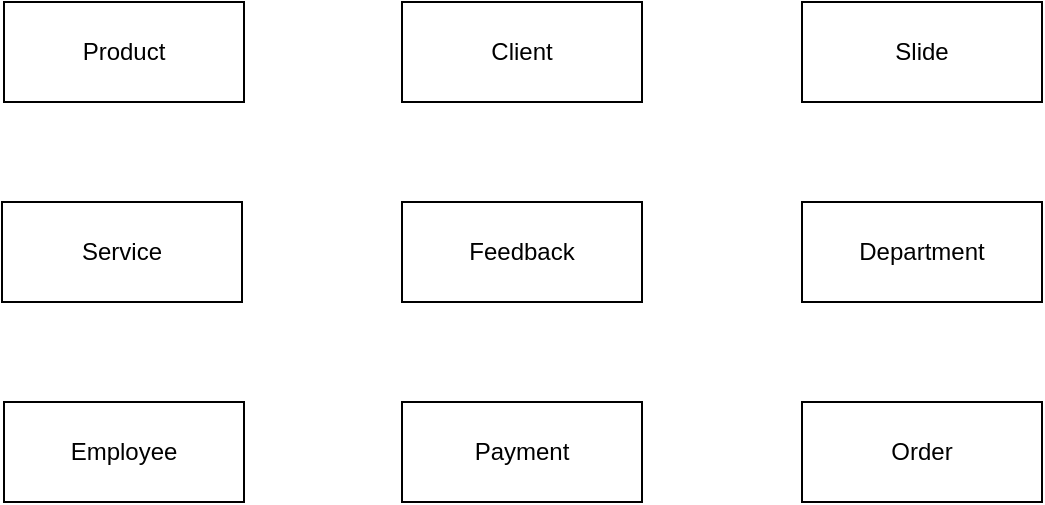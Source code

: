 <mxfile version="11.3.1" type="google" pages="4"><diagram id="gWkCd5dD56qKgv3JtiEi" name="Entity Name"><mxGraphModel dx="1258" dy="468" grid="1" gridSize="10" guides="1" tooltips="1" connect="1" arrows="1" fold="1" page="1" pageScale="1" pageWidth="827" pageHeight="1169" background="#ffffff" math="0" shadow="0"><root><object label="" id="TzAeA5pjjT7d6Ws-H4oV-0"><mxCell/></object><mxCell id="TzAeA5pjjT7d6Ws-H4oV-1" parent="TzAeA5pjjT7d6Ws-H4oV-0"/><mxCell id="OD91yMnaYA79oHh8LInd-1" value="Product" style="rounded=0;whiteSpace=wrap;html=1;" parent="TzAeA5pjjT7d6Ws-H4oV-1" vertex="1"><mxGeometry x="111" y="50" width="120" height="50" as="geometry"/></mxCell><mxCell id="E_UJVe69iQlGAu35ACzu-2" value="Feedback" style="rounded=0;whiteSpace=wrap;html=1;" parent="TzAeA5pjjT7d6Ws-H4oV-1" vertex="1"><mxGeometry x="310" y="150" width="120" height="50" as="geometry"/></mxCell><mxCell id="E_UJVe69iQlGAu35ACzu-6" value="Client" style="rounded=0;whiteSpace=wrap;html=1;" parent="TzAeA5pjjT7d6Ws-H4oV-1" vertex="1"><mxGeometry x="310" y="50" width="120" height="50" as="geometry"/></mxCell><mxCell id="E_UJVe69iQlGAu35ACzu-7" value="Slide" style="rounded=0;whiteSpace=wrap;html=1;align=center;" parent="TzAeA5pjjT7d6Ws-H4oV-1" vertex="1"><mxGeometry x="510" y="50" width="120" height="50" as="geometry"/></mxCell><mxCell id="E_UJVe69iQlGAu35ACzu-8" value="Service" style="rounded=0;whiteSpace=wrap;html=1;" parent="TzAeA5pjjT7d6Ws-H4oV-1" vertex="1"><mxGeometry x="110" y="150" width="120" height="50" as="geometry"/></mxCell><mxCell id="E_UJVe69iQlGAu35ACzu-9" value="Order" style="rounded=0;whiteSpace=wrap;html=1;" parent="TzAeA5pjjT7d6Ws-H4oV-1" vertex="1"><mxGeometry x="510" y="250" width="120" height="50" as="geometry"/></mxCell><mxCell id="E_UJVe69iQlGAu35ACzu-10" value="Employee" style="rounded=0;whiteSpace=wrap;html=1;" parent="TzAeA5pjjT7d6Ws-H4oV-1" vertex="1"><mxGeometry x="111" y="250" width="120" height="50" as="geometry"/></mxCell><mxCell id="E_UJVe69iQlGAu35ACzu-11" value="&lt;div&gt;Department&lt;/div&gt;" style="rounded=0;whiteSpace=wrap;html=1;align=center;" parent="TzAeA5pjjT7d6Ws-H4oV-1" vertex="1"><mxGeometry x="510" y="150" width="120" height="50" as="geometry"/></mxCell><mxCell id="E_UJVe69iQlGAu35ACzu-12" value="Payment" style="rounded=0;whiteSpace=wrap;html=1;" parent="TzAeA5pjjT7d6Ws-H4oV-1" vertex="1"><mxGeometry x="310" y="250" width="120" height="50" as="geometry"/></mxCell></root></mxGraphModel></diagram><diagram id="WhEJCL_gG0IGGd50mWXI" name="Description Entity"><mxGraphModel dx="3739" dy="1637" grid="1" gridSize="10" guides="1" tooltips="1" connect="1" arrows="1" fold="1" page="1" pageScale="1" pageWidth="827" pageHeight="1169" background="none" math="0" shadow="1"><root><mxCell id="MxoWXiBCKENCgcjkAML6-0"/><mxCell id="MxoWXiBCKENCgcjkAML6-1" parent="MxoWXiBCKENCgcjkAML6-0"/><mxCell id="-0fu6TiQsaguOTPh9wdD-4" value="&lt;font style=&quot;font-size: 18px&quot; face=&quot;Times New Roman&quot;&gt;&lt;b&gt;Product&lt;/b&gt;&lt;/font&gt;" style="rounded=0;whiteSpace=wrap;html=1;" parent="MxoWXiBCKENCgcjkAML6-1" vertex="1"><mxGeometry x="-2124" y="-1027.5" width="120" height="60" as="geometry"/></mxCell><mxCell id="-0fu6TiQsaguOTPh9wdD-8" value="&lt;font style=&quot;font-size: 18px&quot; face=&quot;Times New Roman&quot;&gt;Name&lt;/font&gt;" style="ellipse;whiteSpace=wrap;html=1;" parent="MxoWXiBCKENCgcjkAML6-1" vertex="1"><mxGeometry x="-2049.5" y="-1157.5" width="120" height="50" as="geometry"/></mxCell><mxCell id="-0fu6TiQsaguOTPh9wdD-10" value="&lt;font style=&quot;font-size: 18px&quot; face=&quot;Times New Roman&quot;&gt;Image&lt;/font&gt;" style="ellipse;whiteSpace=wrap;html=1;" parent="MxoWXiBCKENCgcjkAML6-1" vertex="1"><mxGeometry x="-1883" y="-1022.5" width="120" height="50" as="geometry"/></mxCell><mxCell id="-0fu6TiQsaguOTPh9wdD-12" value="&lt;font style=&quot;font-size: 18px&quot; face=&quot;Times New Roman&quot;&gt;Code&lt;/font&gt;" style="ellipse;whiteSpace=wrap;html=1;" parent="MxoWXiBCKENCgcjkAML6-1" vertex="1"><mxGeometry x="-1885" y="-1157.5" width="120" height="50" as="geometry"/></mxCell><mxCell id="-0fu6TiQsaguOTPh9wdD-13" value="&lt;font style=&quot;font-size: 18px&quot; face=&quot;Times New Roman&quot;&gt;Price&lt;/font&gt;" style="ellipse;whiteSpace=wrap;html=1;" parent="MxoWXiBCKENCgcjkAML6-1" vertex="1"><mxGeometry x="-1885" y="-887.5" width="120" height="50" as="geometry"/></mxCell><mxCell id="-0fu6TiQsaguOTPh9wdD-14" value="&lt;span style=&quot;font-family: &amp;#34;times new roman&amp;#34; ; text-align: left ; white-space: pre-wrap ; background-color: rgb(255 , 255 , 255)&quot;&gt;&lt;font style=&quot;font-size: 18px&quot;&gt;Status&lt;/font&gt;&lt;/span&gt;" style="ellipse;whiteSpace=wrap;html=1;" parent="MxoWXiBCKENCgcjkAML6-1" vertex="1"><mxGeometry x="-2378.5" y="-1157.5" width="120" height="50" as="geometry"/></mxCell><mxCell id="-0fu6TiQsaguOTPh9wdD-15" value="&lt;font style=&quot;font-size: 18px&quot; face=&quot;Times New Roman&quot;&gt;CreateDate&lt;/font&gt;" style="ellipse;whiteSpace=wrap;html=1;" parent="MxoWXiBCKENCgcjkAML6-1" vertex="1"><mxGeometry x="-2209.5" y="-887.5" width="120" height="50" as="geometry"/></mxCell><mxCell id="-0fu6TiQsaguOTPh9wdD-16" value="&lt;font style=&quot;font-size: 18px&quot; face=&quot;Times New Roman&quot;&gt;Detail&lt;/font&gt;" style="ellipse;whiteSpace=wrap;html=1;" parent="MxoWXiBCKENCgcjkAML6-1" vertex="1"><mxGeometry x="-2040.5" y="-887.5" width="120" height="50" as="geometry"/></mxCell><mxCell id="-0fu6TiQsaguOTPh9wdD-17" value="&lt;span style=&quot;font-family: &amp;#34;times new roman&amp;#34; ; text-align: left ; white-space: pre-wrap ; background-color: rgb(255 , 255 , 255)&quot;&gt;&lt;font style=&quot;font-size: 18px&quot;&gt;Description&lt;/font&gt;&lt;/span&gt;" style="ellipse;whiteSpace=wrap;html=1;" parent="MxoWXiBCKENCgcjkAML6-1" vertex="1"><mxGeometry x="-2380" y="-982.5" width="120" height="50" as="geometry"/></mxCell><mxCell id="-0fu6TiQsaguOTPh9wdD-18" value="&lt;span style=&quot;font-family: &amp;#34;times new roman&amp;#34; ; text-align: left ; white-space: pre-wrap ; background-color: rgb(255 , 255 , 255)&quot;&gt;&lt;font style=&quot;font-size: 18px&quot;&gt;ModifiedDate&lt;/font&gt;&lt;/span&gt;" style="ellipse;whiteSpace=wrap;html=1;" parent="MxoWXiBCKENCgcjkAML6-1" vertex="1"><mxGeometry x="-2378.5" y="-897.5" width="120" height="55" as="geometry"/></mxCell><mxCell id="-0fu6TiQsaguOTPh9wdD-20" value="" style="endArrow=none;html=1;entryX=0.5;entryY=1;entryDx=0;entryDy=0;exitX=0.25;exitY=0;exitDx=0;exitDy=0;" parent="MxoWXiBCKENCgcjkAML6-1" source="-0fu6TiQsaguOTPh9wdD-4" target="-0fu6TiQsaguOTPh9wdD-7" edge="1"><mxGeometry width="50" height="50" relative="1" as="geometry"><mxPoint x="-2134.5" y="-1027.5" as="sourcePoint"/><mxPoint x="-2084.5" y="-1077.5" as="targetPoint"/></mxGeometry></mxCell><mxCell id="-0fu6TiQsaguOTPh9wdD-22" value="" style="endArrow=none;html=1;entryX=0.5;entryY=1;entryDx=0;entryDy=0;exitX=0.75;exitY=0;exitDx=0;exitDy=0;" parent="MxoWXiBCKENCgcjkAML6-1" source="-0fu6TiQsaguOTPh9wdD-4" target="-0fu6TiQsaguOTPh9wdD-8" edge="1"><mxGeometry width="50" height="50" relative="1" as="geometry"><mxPoint x="-1960" y="-1027.5" as="sourcePoint"/><mxPoint x="-2020" y="-1107.5" as="targetPoint"/></mxGeometry></mxCell><mxCell id="-0fu6TiQsaguOTPh9wdD-23" value="" style="endArrow=none;html=1;entryX=0;entryY=1;entryDx=0;entryDy=0;exitX=1;exitY=0.25;exitDx=0;exitDy=0;" parent="MxoWXiBCKENCgcjkAML6-1" source="-0fu6TiQsaguOTPh9wdD-4" target="-0fu6TiQsaguOTPh9wdD-12" edge="1"><mxGeometry width="50" height="50" relative="1" as="geometry"><mxPoint x="-1908.5" y="-1017.5" as="sourcePoint"/><mxPoint x="-1968.5" y="-1097.5" as="targetPoint"/></mxGeometry></mxCell><mxCell id="-0fu6TiQsaguOTPh9wdD-24" value="" style="endArrow=none;html=1;entryX=0.25;entryY=1;entryDx=0;entryDy=0;exitX=0.5;exitY=0;exitDx=0;exitDy=0;" parent="MxoWXiBCKENCgcjkAML6-1" source="-0fu6TiQsaguOTPh9wdD-15" target="-0fu6TiQsaguOTPh9wdD-4" edge="1"><mxGeometry width="50" height="50" relative="1" as="geometry"><mxPoint x="-1989" y="-897.5" as="sourcePoint"/><mxPoint x="-2049" y="-964.5" as="targetPoint"/></mxGeometry></mxCell><mxCell id="-0fu6TiQsaguOTPh9wdD-25" value="" style="endArrow=none;html=1;entryX=0;entryY=0.75;entryDx=0;entryDy=0;exitX=0.5;exitY=0;exitDx=0;exitDy=0;" parent="MxoWXiBCKENCgcjkAML6-1" source="-0fu6TiQsaguOTPh9wdD-18" target="-0fu6TiQsaguOTPh9wdD-4" edge="1"><mxGeometry width="50" height="50" relative="1" as="geometry"><mxPoint x="-2041" y="-877.5" as="sourcePoint"/><mxPoint x="-2101" y="-957.5" as="targetPoint"/></mxGeometry></mxCell><mxCell id="-0fu6TiQsaguOTPh9wdD-26" value="" style="endArrow=none;html=1;entryX=0.75;entryY=1;entryDx=0;entryDy=0;exitX=0.5;exitY=0;exitDx=0;exitDy=0;" parent="MxoWXiBCKENCgcjkAML6-1" source="-0fu6TiQsaguOTPh9wdD-16" target="-0fu6TiQsaguOTPh9wdD-4" edge="1"><mxGeometry width="50" height="50" relative="1" as="geometry"><mxPoint x="-1913.5" y="-887.5" as="sourcePoint"/><mxPoint x="-1973.5" y="-967.5" as="targetPoint"/></mxGeometry></mxCell><mxCell id="-0fu6TiQsaguOTPh9wdD-27" value="" style="endArrow=none;html=1;entryX=0;entryY=0.5;entryDx=0;entryDy=0;exitX=1;exitY=0.5;exitDx=0;exitDy=0;" parent="MxoWXiBCKENCgcjkAML6-1" source="-0fu6TiQsaguOTPh9wdD-17" target="-0fu6TiQsaguOTPh9wdD-4" edge="1"><mxGeometry width="50" height="50" relative="1" as="geometry"><mxPoint x="-2239" y="-907.5" as="sourcePoint"/><mxPoint x="-2262.5" y="-990" as="targetPoint"/></mxGeometry></mxCell><mxCell id="-0fu6TiQsaguOTPh9wdD-29" value="" style="endArrow=none;html=1;entryX=1;entryY=1;entryDx=0;entryDy=0;exitX=0;exitY=0.25;exitDx=0;exitDy=0;" parent="MxoWXiBCKENCgcjkAML6-1" source="-0fu6TiQsaguOTPh9wdD-4" target="-0fu6TiQsaguOTPh9wdD-14" edge="1"><mxGeometry width="50" height="50" relative="1" as="geometry"><mxPoint x="-2189" y="-947.5" as="sourcePoint"/><mxPoint x="-2249" y="-1027.5" as="targetPoint"/></mxGeometry></mxCell><mxCell id="-0fu6TiQsaguOTPh9wdD-30" value="" style="endArrow=none;html=1;entryX=1;entryY=0.5;entryDx=0;entryDy=0;exitX=0;exitY=0.5;exitDx=0;exitDy=0;" parent="MxoWXiBCKENCgcjkAML6-1" source="-0fu6TiQsaguOTPh9wdD-10" target="-0fu6TiQsaguOTPh9wdD-4" edge="1"><mxGeometry width="50" height="50" relative="1" as="geometry"><mxPoint x="-1849" y="-997.5" as="sourcePoint"/><mxPoint x="-1983.5" y="-1042.5" as="targetPoint"/></mxGeometry></mxCell><mxCell id="-0fu6TiQsaguOTPh9wdD-31" value="" style="endArrow=none;html=1;entryX=1;entryY=0.75;entryDx=0;entryDy=0;exitX=0;exitY=0;exitDx=0;exitDy=0;" parent="MxoWXiBCKENCgcjkAML6-1" source="-0fu6TiQsaguOTPh9wdD-13" target="-0fu6TiQsaguOTPh9wdD-4" edge="1"><mxGeometry width="50" height="50" relative="1" as="geometry"><mxPoint x="-1849" y="-997.5" as="sourcePoint"/><mxPoint x="-1983.5" y="-952.5" as="targetPoint"/></mxGeometry></mxCell><mxCell id="-0fu6TiQsaguOTPh9wdD-7" value="&lt;font style=&quot;font-size: 18px&quot; face=&quot;Times New Roman&quot;&gt;Id&lt;/font&gt;" style="ellipse;whiteSpace=wrap;html=1;fontStyle=1" parent="MxoWXiBCKENCgcjkAML6-1" vertex="1"><mxGeometry x="-2214" y="-1157.5" width="120" height="50" as="geometry"/></mxCell><mxCell id="B7K8azNVVlZ7s5ugK00n-7" value="&lt;font face=&quot;Times New Roman&quot;&gt;&lt;span style=&quot;font-size: 18px&quot;&gt;&lt;b&gt;Service&lt;/b&gt;&lt;/span&gt;&lt;/font&gt;" style="rounded=0;whiteSpace=wrap;html=1;" parent="MxoWXiBCKENCgcjkAML6-1" vertex="1"><mxGeometry x="-2131" y="-605" width="120" height="60" as="geometry"/></mxCell><mxCell id="B7K8azNVVlZ7s5ugK00n-8" value="&lt;font style=&quot;font-size: 18px&quot; face=&quot;Times New Roman&quot;&gt;Name&lt;/font&gt;" style="ellipse;whiteSpace=wrap;html=1;" parent="MxoWXiBCKENCgcjkAML6-1" vertex="1"><mxGeometry x="-2020" y="-750" width="120" height="50" as="geometry"/></mxCell><mxCell id="B7K8azNVVlZ7s5ugK00n-10" value="&lt;font style=&quot;font-size: 18px&quot; face=&quot;Times New Roman&quot;&gt;Content&lt;/font&gt;" style="ellipse;whiteSpace=wrap;html=1;" parent="MxoWXiBCKENCgcjkAML6-1" vertex="1"><mxGeometry x="-1885" y="-550" width="120" height="50" as="geometry"/></mxCell><mxCell id="B7K8azNVVlZ7s5ugK00n-11" value="&lt;font style=&quot;font-size: 18px&quot; face=&quot;Times New Roman&quot;&gt;CreateDate&lt;/font&gt;" style="ellipse;whiteSpace=wrap;html=1;" parent="MxoWXiBCKENCgcjkAML6-1" vertex="1"><mxGeometry x="-2236.5" y="-470" width="120" height="50" as="geometry"/></mxCell><mxCell id="B7K8azNVVlZ7s5ugK00n-12" value="&lt;font style=&quot;font-size: 18px&quot; face=&quot;Times New Roman&quot;&gt;Price&lt;/font&gt;" style="ellipse;whiteSpace=wrap;html=1;" parent="MxoWXiBCKENCgcjkAML6-1" vertex="1"><mxGeometry x="-2009.5" y="-470" width="120" height="50" as="geometry"/></mxCell><mxCell id="B7K8azNVVlZ7s5ugK00n-13" value="&lt;span style=&quot;font-family: &amp;#34;times new roman&amp;#34; ; text-align: left ; white-space: pre-wrap ; background-color: rgb(255 , 255 , 255)&quot;&gt;&lt;font style=&quot;font-size: 18px&quot;&gt;Status&lt;/font&gt;&lt;/span&gt;" style="ellipse;whiteSpace=wrap;html=1;" parent="MxoWXiBCKENCgcjkAML6-1" vertex="1"><mxGeometry x="-2378.5" y="-600" width="120" height="50" as="geometry"/></mxCell><mxCell id="B7K8azNVVlZ7s5ugK00n-14" value="" style="endArrow=none;html=1;entryX=0.5;entryY=1;entryDx=0;entryDy=0;exitX=0.25;exitY=0;exitDx=0;exitDy=0;" parent="MxoWXiBCKENCgcjkAML6-1" source="B7K8azNVVlZ7s5ugK00n-7" target="B7K8azNVVlZ7s5ugK00n-20" edge="1"><mxGeometry width="50" height="50" relative="1" as="geometry"><mxPoint x="-2134.5" y="-610" as="sourcePoint"/><mxPoint x="-2084.5" y="-660" as="targetPoint"/></mxGeometry></mxCell><mxCell id="B7K8azNVVlZ7s5ugK00n-15" value="" style="endArrow=none;html=1;entryX=0.5;entryY=1;entryDx=0;entryDy=0;exitX=0.75;exitY=0;exitDx=0;exitDy=0;" parent="MxoWXiBCKENCgcjkAML6-1" source="B7K8azNVVlZ7s5ugK00n-7" target="B7K8azNVVlZ7s5ugK00n-8" edge="1"><mxGeometry width="50" height="50" relative="1" as="geometry"><mxPoint x="-1960" y="-610" as="sourcePoint"/><mxPoint x="-2020" y="-690" as="targetPoint"/></mxGeometry></mxCell><mxCell id="B7K8azNVVlZ7s5ugK00n-16" value="" style="endArrow=none;html=1;entryX=0;entryY=0.5;entryDx=0;entryDy=0;exitX=1;exitY=0.75;exitDx=0;exitDy=0;" parent="MxoWXiBCKENCgcjkAML6-1" source="B7K8azNVVlZ7s5ugK00n-7" target="B7K8azNVVlZ7s5ugK00n-10" edge="1"><mxGeometry width="50" height="50" relative="1" as="geometry"><mxPoint x="-1908.5" y="-600" as="sourcePoint"/><mxPoint x="-1968.5" y="-680" as="targetPoint"/></mxGeometry></mxCell><mxCell id="B7K8azNVVlZ7s5ugK00n-17" value="" style="endArrow=none;html=1;entryX=0.25;entryY=1;entryDx=0;entryDy=0;exitX=0.5;exitY=0;exitDx=0;exitDy=0;" parent="MxoWXiBCKENCgcjkAML6-1" source="B7K8azNVVlZ7s5ugK00n-11" target="B7K8azNVVlZ7s5ugK00n-7" edge="1"><mxGeometry width="50" height="50" relative="1" as="geometry"><mxPoint x="-1989" y="-480" as="sourcePoint"/><mxPoint x="-2049" y="-547" as="targetPoint"/></mxGeometry></mxCell><mxCell id="B7K8azNVVlZ7s5ugK00n-18" value="" style="endArrow=none;html=1;entryX=0.75;entryY=1;entryDx=0;entryDy=0;exitX=0.5;exitY=0;exitDx=0;exitDy=0;" parent="MxoWXiBCKENCgcjkAML6-1" source="B7K8azNVVlZ7s5ugK00n-12" target="B7K8azNVVlZ7s5ugK00n-7" edge="1"><mxGeometry width="50" height="50" relative="1" as="geometry"><mxPoint x="-1913.5" y="-470" as="sourcePoint"/><mxPoint x="-1973.5" y="-550" as="targetPoint"/></mxGeometry></mxCell><mxCell id="B7K8azNVVlZ7s5ugK00n-19" value="" style="endArrow=none;html=1;entryX=0;entryY=0.5;entryDx=0;entryDy=0;exitX=1;exitY=0.5;exitDx=0;exitDy=0;" parent="MxoWXiBCKENCgcjkAML6-1" source="B7K8azNVVlZ7s5ugK00n-13" target="B7K8azNVVlZ7s5ugK00n-7" edge="1"><mxGeometry width="50" height="50" relative="1" as="geometry"><mxPoint x="-2239" y="-490" as="sourcePoint"/><mxPoint x="-2262.5" y="-572.5" as="targetPoint"/></mxGeometry></mxCell><mxCell id="B7K8azNVVlZ7s5ugK00n-20" value="&lt;font style=&quot;font-size: 18px&quot; face=&quot;Times New Roman&quot;&gt;Id&lt;/font&gt;" style="ellipse;whiteSpace=wrap;html=1;fontStyle=1" parent="MxoWXiBCKENCgcjkAML6-1" vertex="1"><mxGeometry x="-2260" y="-750" width="120" height="50" as="geometry"/></mxCell><mxCell id="B7K8azNVVlZ7s5ugK00n-23" value="&lt;font style=&quot;font-size: 18px&quot; face=&quot;Times New Roman&quot;&gt;&lt;b&gt;Employee&lt;/b&gt;&lt;/font&gt;" style="rounded=0;whiteSpace=wrap;html=1;" parent="MxoWXiBCKENCgcjkAML6-1" vertex="1"><mxGeometry x="-2124" y="-190.794" width="120" height="60" as="geometry"/></mxCell><mxCell id="B7K8azNVVlZ7s5ugK00n-24" value="&lt;font style=&quot;font-size: 18px&quot; face=&quot;Times New Roman&quot;&gt;LoginName&lt;/font&gt;" style="ellipse;whiteSpace=wrap;html=1;" parent="MxoWXiBCKENCgcjkAML6-1" vertex="1"><mxGeometry x="-2049.5" y="-320.794" width="120" height="50" as="geometry"/></mxCell><mxCell id="B7K8azNVVlZ7s5ugK00n-25" value="&lt;span style=&quot;font-family: &amp;#34;times new roman&amp;#34; ; font-size: 19px ; text-align: left ; white-space: pre-wrap ; background-color: rgb(255 , 255 , 255)&quot;&gt;ChangePassword&lt;/span&gt;" style="ellipse;whiteSpace=wrap;html=1;" parent="MxoWXiBCKENCgcjkAML6-1" vertex="1"><mxGeometry x="-1882.5" y="-186" width="152" height="50" as="geometry"/></mxCell><mxCell id="B7K8azNVVlZ7s5ugK00n-26" value="&lt;font style=&quot;font-size: 18px&quot; face=&quot;Times New Roman&quot;&gt;Password&lt;/font&gt;" style="ellipse;whiteSpace=wrap;html=1;" parent="MxoWXiBCKENCgcjkAML6-1" vertex="1"><mxGeometry x="-1885" y="-320.794" width="120" height="50" as="geometry"/></mxCell><mxCell id="B7K8azNVVlZ7s5ugK00n-27" value="&lt;font style=&quot;font-size: 18px&quot; face=&quot;Times New Roman&quot;&gt;Name&lt;/font&gt;" style="ellipse;whiteSpace=wrap;html=1;" parent="MxoWXiBCKENCgcjkAML6-1" vertex="1"><mxGeometry x="-1885" y="-50.794" width="120" height="50" as="geometry"/></mxCell><mxCell id="B7K8azNVVlZ7s5ugK00n-28" value="&lt;span style=&quot;font-family: &amp;#34;times new roman&amp;#34; ; text-align: left ; white-space: pre-wrap ; background-color: rgb(255 , 255 , 255)&quot;&gt;&lt;font style=&quot;font-size: 18px&quot;&gt;Status&lt;/font&gt;&lt;/span&gt;" style="ellipse;whiteSpace=wrap;html=1;" parent="MxoWXiBCKENCgcjkAML6-1" vertex="1"><mxGeometry x="-2378.5" y="-320.794" width="120" height="50" as="geometry"/></mxCell><mxCell id="B7K8azNVVlZ7s5ugK00n-29" value="&lt;font style=&quot;font-size: 18px&quot; face=&quot;Times New Roman&quot;&gt;Gender&lt;/font&gt;" style="ellipse;whiteSpace=wrap;html=1;" parent="MxoWXiBCKENCgcjkAML6-1" vertex="1"><mxGeometry x="-2209.5" y="-50.794" width="120" height="50" as="geometry"/></mxCell><mxCell id="B7K8azNVVlZ7s5ugK00n-30" value="&lt;font style=&quot;font-size: 18px&quot; face=&quot;Times New Roman&quot;&gt;Image&lt;/font&gt;" style="ellipse;whiteSpace=wrap;html=1;" parent="MxoWXiBCKENCgcjkAML6-1" vertex="1"><mxGeometry x="-2040.5" y="-50.794" width="120" height="50" as="geometry"/></mxCell><mxCell id="B7K8azNVVlZ7s5ugK00n-31" value="&lt;div style=&quot;text-align: left&quot;&gt;&lt;font face=&quot;times new roman&quot;&gt;&lt;span style=&quot;font-size: 18px ; white-space: pre-wrap ; background-color: rgb(255 , 255 , 255)&quot;&gt;Phone&lt;/span&gt;&lt;/font&gt;&lt;/div&gt;" style="ellipse;whiteSpace=wrap;html=1;" parent="MxoWXiBCKENCgcjkAML6-1" vertex="1"><mxGeometry x="-2390" y="-150.794" width="120" height="50" as="geometry"/></mxCell><mxCell id="B7K8azNVVlZ7s5ugK00n-32" value="&lt;span style=&quot;font-family: &amp;#34;times new roman&amp;#34; ; text-align: left ; white-space: pre-wrap ; background-color: rgb(255 , 255 , 255)&quot;&gt;&lt;font style=&quot;font-size: 18px&quot;&gt;Email&lt;/font&gt;&lt;/span&gt;" style="ellipse;whiteSpace=wrap;html=1;" parent="MxoWXiBCKENCgcjkAML6-1" vertex="1"><mxGeometry x="-2378.5" y="-60.794" width="120" height="55" as="geometry"/></mxCell><mxCell id="B7K8azNVVlZ7s5ugK00n-33" value="" style="endArrow=none;html=1;entryX=0.5;entryY=1;entryDx=0;entryDy=0;exitX=0.25;exitY=0;exitDx=0;exitDy=0;" parent="MxoWXiBCKENCgcjkAML6-1" source="B7K8azNVVlZ7s5ugK00n-23" target="B7K8azNVVlZ7s5ugK00n-43" edge="1"><mxGeometry width="50" height="50" relative="1" as="geometry"><mxPoint x="-2134.5" y="-190.794" as="sourcePoint"/><mxPoint x="-2084.5" y="-240.794" as="targetPoint"/></mxGeometry></mxCell><mxCell id="B7K8azNVVlZ7s5ugK00n-34" value="" style="endArrow=none;html=1;entryX=0.5;entryY=1;entryDx=0;entryDy=0;exitX=0.75;exitY=0;exitDx=0;exitDy=0;" parent="MxoWXiBCKENCgcjkAML6-1" source="B7K8azNVVlZ7s5ugK00n-23" target="B7K8azNVVlZ7s5ugK00n-24" edge="1"><mxGeometry width="50" height="50" relative="1" as="geometry"><mxPoint x="-1960" y="-190.794" as="sourcePoint"/><mxPoint x="-2020" y="-270.794" as="targetPoint"/></mxGeometry></mxCell><mxCell id="B7K8azNVVlZ7s5ugK00n-35" value="" style="endArrow=none;html=1;entryX=0;entryY=1;entryDx=0;entryDy=0;exitX=1;exitY=0.25;exitDx=0;exitDy=0;" parent="MxoWXiBCKENCgcjkAML6-1" source="B7K8azNVVlZ7s5ugK00n-23" target="B7K8azNVVlZ7s5ugK00n-26" edge="1"><mxGeometry width="50" height="50" relative="1" as="geometry"><mxPoint x="-1908.5" y="-180.794" as="sourcePoint"/><mxPoint x="-1968.5" y="-260.794" as="targetPoint"/></mxGeometry></mxCell><mxCell id="B7K8azNVVlZ7s5ugK00n-36" value="" style="endArrow=none;html=1;entryX=0.25;entryY=1;entryDx=0;entryDy=0;exitX=0.5;exitY=0;exitDx=0;exitDy=0;" parent="MxoWXiBCKENCgcjkAML6-1" source="B7K8azNVVlZ7s5ugK00n-29" target="B7K8azNVVlZ7s5ugK00n-23" edge="1"><mxGeometry width="50" height="50" relative="1" as="geometry"><mxPoint x="-1989" y="-60.794" as="sourcePoint"/><mxPoint x="-2049" y="-127.794" as="targetPoint"/></mxGeometry></mxCell><mxCell id="B7K8azNVVlZ7s5ugK00n-37" value="" style="endArrow=none;html=1;entryX=0;entryY=0.75;entryDx=0;entryDy=0;exitX=0.5;exitY=0;exitDx=0;exitDy=0;" parent="MxoWXiBCKENCgcjkAML6-1" source="B7K8azNVVlZ7s5ugK00n-32" target="B7K8azNVVlZ7s5ugK00n-23" edge="1"><mxGeometry width="50" height="50" relative="1" as="geometry"><mxPoint x="-2041" y="-40.794" as="sourcePoint"/><mxPoint x="-2101" y="-120.794" as="targetPoint"/></mxGeometry></mxCell><mxCell id="B7K8azNVVlZ7s5ugK00n-38" value="" style="endArrow=none;html=1;entryX=0.75;entryY=1;entryDx=0;entryDy=0;exitX=0.5;exitY=0;exitDx=0;exitDy=0;" parent="MxoWXiBCKENCgcjkAML6-1" source="B7K8azNVVlZ7s5ugK00n-30" target="B7K8azNVVlZ7s5ugK00n-23" edge="1"><mxGeometry width="50" height="50" relative="1" as="geometry"><mxPoint x="-1913.5" y="-50.794" as="sourcePoint"/><mxPoint x="-1973.5" y="-130.794" as="targetPoint"/></mxGeometry></mxCell><mxCell id="B7K8azNVVlZ7s5ugK00n-39" value="" style="endArrow=none;html=1;entryX=0;entryY=0.5;entryDx=0;entryDy=0;exitX=1;exitY=0.5;exitDx=0;exitDy=0;" parent="MxoWXiBCKENCgcjkAML6-1" source="B7K8azNVVlZ7s5ugK00n-31" target="B7K8azNVVlZ7s5ugK00n-23" edge="1"><mxGeometry width="50" height="50" relative="1" as="geometry"><mxPoint x="-2239" y="-70.794" as="sourcePoint"/><mxPoint x="-2262.5" y="-153.294" as="targetPoint"/></mxGeometry></mxCell><mxCell id="B7K8azNVVlZ7s5ugK00n-40" value="" style="endArrow=none;html=1;entryX=1;entryY=1;entryDx=0;entryDy=0;exitX=0;exitY=0.25;exitDx=0;exitDy=0;" parent="MxoWXiBCKENCgcjkAML6-1" source="B7K8azNVVlZ7s5ugK00n-23" target="B7K8azNVVlZ7s5ugK00n-28" edge="1"><mxGeometry width="50" height="50" relative="1" as="geometry"><mxPoint x="-2189" y="-110.794" as="sourcePoint"/><mxPoint x="-2249" y="-190.794" as="targetPoint"/></mxGeometry></mxCell><mxCell id="B7K8azNVVlZ7s5ugK00n-41" value="" style="endArrow=none;html=1;entryX=1;entryY=0.5;entryDx=0;entryDy=0;exitX=0;exitY=0.5;exitDx=0;exitDy=0;" parent="MxoWXiBCKENCgcjkAML6-1" source="B7K8azNVVlZ7s5ugK00n-25" target="B7K8azNVVlZ7s5ugK00n-23" edge="1"><mxGeometry width="50" height="50" relative="1" as="geometry"><mxPoint x="-1849" y="-160.794" as="sourcePoint"/><mxPoint x="-1983.5" y="-205.794" as="targetPoint"/></mxGeometry></mxCell><mxCell id="B7K8azNVVlZ7s5ugK00n-42" value="" style="endArrow=none;html=1;entryX=1;entryY=0.75;entryDx=0;entryDy=0;exitX=0;exitY=0;exitDx=0;exitDy=0;" parent="MxoWXiBCKENCgcjkAML6-1" source="B7K8azNVVlZ7s5ugK00n-27" target="B7K8azNVVlZ7s5ugK00n-23" edge="1"><mxGeometry width="50" height="50" relative="1" as="geometry"><mxPoint x="-1849" y="-160.794" as="sourcePoint"/><mxPoint x="-1983.5" y="-115.794" as="targetPoint"/></mxGeometry></mxCell><mxCell id="B7K8azNVVlZ7s5ugK00n-43" value="&lt;font style=&quot;font-size: 18px&quot; face=&quot;Times New Roman&quot;&gt;Id&lt;/font&gt;" style="ellipse;whiteSpace=wrap;html=1;fontStyle=1" parent="MxoWXiBCKENCgcjkAML6-1" vertex="1"><mxGeometry x="-2214" y="-320.794" width="120" height="50" as="geometry"/></mxCell><mxCell id="B7K8azNVVlZ7s5ugK00n-44" value="&lt;font style=&quot;font-size: 18px&quot; face=&quot;Times New Roman&quot;&gt;&lt;b&gt;Client&lt;/b&gt;&lt;/font&gt;" style="rounded=0;whiteSpace=wrap;html=1;" parent="MxoWXiBCKENCgcjkAML6-1" vertex="1"><mxGeometry x="-1294.941" y="-1027.5" width="120" height="60" as="geometry"/></mxCell><mxCell id="B7K8azNVVlZ7s5ugK00n-45" value="&lt;font style=&quot;font-size: 18px&quot; face=&quot;Times New Roman&quot;&gt;Name&lt;/font&gt;" style="ellipse;whiteSpace=wrap;html=1;" parent="MxoWXiBCKENCgcjkAML6-1" vertex="1"><mxGeometry x="-1294.941" y="-1157.5" width="120" height="50" as="geometry"/></mxCell><mxCell id="B7K8azNVVlZ7s5ugK00n-46" value="&lt;font style=&quot;font-size: 18px&quot; face=&quot;Times New Roman&quot;&gt;Email&lt;/font&gt;" style="ellipse;whiteSpace=wrap;html=1;" parent="MxoWXiBCKENCgcjkAML6-1" vertex="1"><mxGeometry x="-1053.941" y="-1022.5" width="120" height="50" as="geometry"/></mxCell><mxCell id="B7K8azNVVlZ7s5ugK00n-47" value="&lt;font style=&quot;font-size: 18px&quot; face=&quot;Times New Roman&quot;&gt;Gender&lt;/font&gt;" style="ellipse;whiteSpace=wrap;html=1;" parent="MxoWXiBCKENCgcjkAML6-1" vertex="1"><mxGeometry x="-1053.941" y="-1157.5" width="120" height="50" as="geometry"/></mxCell><mxCell id="B7K8azNVVlZ7s5ugK00n-48" value="&lt;font style=&quot;font-size: 18px&quot; face=&quot;Times New Roman&quot;&gt;Phone&lt;/font&gt;" style="ellipse;whiteSpace=wrap;html=1;" parent="MxoWXiBCKENCgcjkAML6-1" vertex="1"><mxGeometry x="-1055.941" y="-887.5" width="120" height="50" as="geometry"/></mxCell><mxCell id="B7K8azNVVlZ7s5ugK00n-50" value="&lt;font style=&quot;font-size: 18px&quot; face=&quot;Times New Roman&quot;&gt;Company&lt;/font&gt;" style="ellipse;whiteSpace=wrap;html=1;" parent="MxoWXiBCKENCgcjkAML6-1" vertex="1"><mxGeometry x="-1380.441" y="-887.5" width="120" height="50" as="geometry"/></mxCell><mxCell id="B7K8azNVVlZ7s5ugK00n-51" value="&lt;font style=&quot;font-size: 18px&quot; face=&quot;Times New Roman&quot;&gt;Address&lt;/font&gt;" style="ellipse;whiteSpace=wrap;html=1;" parent="MxoWXiBCKENCgcjkAML6-1" vertex="1"><mxGeometry x="-1211.441" y="-887.5" width="120" height="50" as="geometry"/></mxCell><mxCell id="B7K8azNVVlZ7s5ugK00n-52" value="&lt;span style=&quot;font-family: &amp;#34;times new roman&amp;#34; ; text-align: left ; white-space: pre-wrap ; background-color: rgb(255 , 255 , 255)&quot;&gt;&lt;font style=&quot;font-size: 18px&quot;&gt;Status&lt;/font&gt;&lt;/span&gt;" style="ellipse;whiteSpace=wrap;html=1;" parent="MxoWXiBCKENCgcjkAML6-1" vertex="1"><mxGeometry x="-1549.441" y="-1027.5" width="120" height="50" as="geometry"/></mxCell><mxCell id="B7K8azNVVlZ7s5ugK00n-53" value="&lt;span style=&quot;font-family: &amp;#34;times new roman&amp;#34; ; text-align: left ; white-space: pre-wrap ; background-color: rgb(255 , 255 , 255)&quot;&gt;&lt;font style=&quot;font-size: 18px&quot;&gt;CreatedDate&lt;/font&gt;&lt;/span&gt;" style="ellipse;whiteSpace=wrap;html=1;" parent="MxoWXiBCKENCgcjkAML6-1" vertex="1"><mxGeometry x="-1549.441" y="-897.5" width="120" height="55" as="geometry"/></mxCell><mxCell id="B7K8azNVVlZ7s5ugK00n-54" value="" style="endArrow=none;html=1;entryX=1;entryY=1;entryDx=0;entryDy=0;exitX=0.25;exitY=0;exitDx=0;exitDy=0;" parent="MxoWXiBCKENCgcjkAML6-1" source="B7K8azNVVlZ7s5ugK00n-44" target="B7K8azNVVlZ7s5ugK00n-64" edge="1"><mxGeometry width="50" height="50" relative="1" as="geometry"><mxPoint x="-1305.441" y="-1027.5" as="sourcePoint"/><mxPoint x="-1255.441" y="-1077.5" as="targetPoint"/></mxGeometry></mxCell><mxCell id="B7K8azNVVlZ7s5ugK00n-55" value="" style="endArrow=none;html=1;entryX=0.5;entryY=1;entryDx=0;entryDy=0;exitX=0.5;exitY=0;exitDx=0;exitDy=0;" parent="MxoWXiBCKENCgcjkAML6-1" source="B7K8azNVVlZ7s5ugK00n-44" target="B7K8azNVVlZ7s5ugK00n-45" edge="1"><mxGeometry width="50" height="50" relative="1" as="geometry"><mxPoint x="-1130.941" y="-1027.5" as="sourcePoint"/><mxPoint x="-1190.941" y="-1107.5" as="targetPoint"/></mxGeometry></mxCell><mxCell id="B7K8azNVVlZ7s5ugK00n-56" value="" style="endArrow=none;html=1;entryX=0;entryY=1;entryDx=0;entryDy=0;exitX=0.75;exitY=0;exitDx=0;exitDy=0;" parent="MxoWXiBCKENCgcjkAML6-1" source="B7K8azNVVlZ7s5ugK00n-44" target="B7K8azNVVlZ7s5ugK00n-47" edge="1"><mxGeometry width="50" height="50" relative="1" as="geometry"><mxPoint x="-1079.441" y="-1017.5" as="sourcePoint"/><mxPoint x="-1139.441" y="-1097.5" as="targetPoint"/></mxGeometry></mxCell><mxCell id="B7K8azNVVlZ7s5ugK00n-57" value="" style="endArrow=none;html=1;entryX=0.25;entryY=1;entryDx=0;entryDy=0;exitX=0.5;exitY=0;exitDx=0;exitDy=0;" parent="MxoWXiBCKENCgcjkAML6-1" source="B7K8azNVVlZ7s5ugK00n-50" target="B7K8azNVVlZ7s5ugK00n-44" edge="1"><mxGeometry width="50" height="50" relative="1" as="geometry"><mxPoint x="-1159.941" y="-897.5" as="sourcePoint"/><mxPoint x="-1219.941" y="-964.5" as="targetPoint"/></mxGeometry></mxCell><mxCell id="B7K8azNVVlZ7s5ugK00n-58" value="" style="endArrow=none;html=1;entryX=0;entryY=0.75;entryDx=0;entryDy=0;exitX=0.5;exitY=0;exitDx=0;exitDy=0;" parent="MxoWXiBCKENCgcjkAML6-1" source="B7K8azNVVlZ7s5ugK00n-53" target="B7K8azNVVlZ7s5ugK00n-44" edge="1"><mxGeometry width="50" height="50" relative="1" as="geometry"><mxPoint x="-1211.941" y="-877.5" as="sourcePoint"/><mxPoint x="-1271.941" y="-957.5" as="targetPoint"/></mxGeometry></mxCell><mxCell id="B7K8azNVVlZ7s5ugK00n-59" value="" style="endArrow=none;html=1;entryX=0.75;entryY=1;entryDx=0;entryDy=0;exitX=0.5;exitY=0;exitDx=0;exitDy=0;" parent="MxoWXiBCKENCgcjkAML6-1" source="B7K8azNVVlZ7s5ugK00n-51" target="B7K8azNVVlZ7s5ugK00n-44" edge="1"><mxGeometry width="50" height="50" relative="1" as="geometry"><mxPoint x="-1084.441" y="-887.5" as="sourcePoint"/><mxPoint x="-1144.441" y="-967.5" as="targetPoint"/></mxGeometry></mxCell><mxCell id="B7K8azNVVlZ7s5ugK00n-60" value="" style="endArrow=none;html=1;entryX=0;entryY=0.5;entryDx=0;entryDy=0;exitX=1;exitY=0.5;exitDx=0;exitDy=0;" parent="MxoWXiBCKENCgcjkAML6-1" source="B7K8azNVVlZ7s5ugK00n-52" target="B7K8azNVVlZ7s5ugK00n-44" edge="1"><mxGeometry width="50" height="50" relative="1" as="geometry"><mxPoint x="-1409.941" y="-907.5" as="sourcePoint"/><mxPoint x="-1433.441" y="-990" as="targetPoint"/></mxGeometry></mxCell><mxCell id="B7K8azNVVlZ7s5ugK00n-62" value="" style="endArrow=none;html=1;entryX=1;entryY=0.5;entryDx=0;entryDy=0;exitX=0;exitY=0.5;exitDx=0;exitDy=0;" parent="MxoWXiBCKENCgcjkAML6-1" source="B7K8azNVVlZ7s5ugK00n-46" target="B7K8azNVVlZ7s5ugK00n-44" edge="1"><mxGeometry width="50" height="50" relative="1" as="geometry"><mxPoint x="-1019.941" y="-997.5" as="sourcePoint"/><mxPoint x="-1154.441" y="-1042.5" as="targetPoint"/></mxGeometry></mxCell><mxCell id="B7K8azNVVlZ7s5ugK00n-63" value="" style="endArrow=none;html=1;entryX=1;entryY=0.75;entryDx=0;entryDy=0;exitX=0;exitY=0;exitDx=0;exitDy=0;" parent="MxoWXiBCKENCgcjkAML6-1" source="B7K8azNVVlZ7s5ugK00n-48" target="B7K8azNVVlZ7s5ugK00n-44" edge="1"><mxGeometry width="50" height="50" relative="1" as="geometry"><mxPoint x="-1019.941" y="-997.5" as="sourcePoint"/><mxPoint x="-1154.441" y="-952.5" as="targetPoint"/></mxGeometry></mxCell><mxCell id="B7K8azNVVlZ7s5ugK00n-64" value="&lt;font style=&quot;font-size: 18px&quot; face=&quot;Times New Roman&quot;&gt;Id&lt;/font&gt;" style="ellipse;whiteSpace=wrap;html=1;fontStyle=1" parent="MxoWXiBCKENCgcjkAML6-1" vertex="1"><mxGeometry x="-1549.441" y="-1157.5" width="120" height="50" as="geometry"/></mxCell><mxCell id="B7K8azNVVlZ7s5ugK00n-66" value="&lt;font style=&quot;font-size: 18px&quot; face=&quot;Times New Roman&quot;&gt;&lt;b&gt;Feedback&lt;/b&gt;&lt;/font&gt;" style="rounded=0;whiteSpace=wrap;html=1;" parent="MxoWXiBCKENCgcjkAML6-1" vertex="1"><mxGeometry x="-1286.941" y="-602.5" width="120" height="60" as="geometry"/></mxCell><mxCell id="B7K8azNVVlZ7s5ugK00n-67" value="&lt;span style=&quot;font-family: &amp;#34;times new roman&amp;#34; ; text-align: left ; white-space: pre-wrap ; background-color: rgb(255 , 255 , 255)&quot;&gt;&lt;font style=&quot;font-size: 18px&quot;&gt;Name&lt;/font&gt;&lt;/span&gt;" style="ellipse;whiteSpace=wrap;html=1;" parent="MxoWXiBCKENCgcjkAML6-1" vertex="1"><mxGeometry x="-1171" y="-725" width="146" height="50" as="geometry"/></mxCell><mxCell id="B7K8azNVVlZ7s5ugK00n-68" value="&lt;span style=&quot;font-family: &amp;#34;times new roman&amp;#34; ; text-align: left ; white-space: pre-wrap ; background-color: rgb(255 , 255 , 255)&quot;&gt;&lt;font style=&quot;font-size: 18px&quot;&gt;Email&lt;/font&gt;&lt;/span&gt;" style="ellipse;whiteSpace=wrap;html=1;" parent="MxoWXiBCKENCgcjkAML6-1" vertex="1"><mxGeometry x="-1055.941" y="-520" width="120" height="50" as="geometry"/></mxCell><mxCell id="B7K8azNVVlZ7s5ugK00n-69" value="&lt;span style=&quot;font-family: &amp;#34;times new roman&amp;#34; ; text-align: left ; white-space: pre-wrap ; background-color: rgb(255 , 255 , 255)&quot;&gt;&lt;font style=&quot;font-size: 18px&quot;&gt;Phone&lt;/font&gt;&lt;/span&gt;" style="ellipse;whiteSpace=wrap;html=1;" parent="MxoWXiBCKENCgcjkAML6-1" vertex="1"><mxGeometry x="-1024.941" y="-636" width="120" height="50" as="geometry"/></mxCell><mxCell id="B7K8azNVVlZ7s5ugK00n-70" value="&lt;span style=&quot;font-family: &amp;#34;times new roman&amp;#34; ; text-align: left ; white-space: pre-wrap ; background-color: rgb(255 , 255 , 255)&quot;&gt;&lt;font style=&quot;font-size: 18px&quot;&gt;CreateDate&lt;/font&gt;&lt;/span&gt;" style="ellipse;whiteSpace=wrap;html=1;" parent="MxoWXiBCKENCgcjkAML6-1" vertex="1"><mxGeometry x="-1509.941" y="-520" width="120" height="50" as="geometry"/></mxCell><mxCell id="B7K8azNVVlZ7s5ugK00n-75" value="" style="endArrow=none;html=1;exitX=0.25;exitY=0;exitDx=0;exitDy=0;entryX=0.5;entryY=1;entryDx=0;entryDy=0;" parent="MxoWXiBCKENCgcjkAML6-1" source="B7K8azNVVlZ7s5ugK00n-66" target="B7K8azNVVlZ7s5ugK00n-84" edge="1"><mxGeometry width="50" height="50" relative="1" as="geometry"><mxPoint x="-1297.441" y="-602.5" as="sourcePoint"/><mxPoint x="-1380" y="-680" as="targetPoint"/></mxGeometry></mxCell><mxCell id="B7K8azNVVlZ7s5ugK00n-76" value="" style="endArrow=none;html=1;entryX=0.5;entryY=1;entryDx=0;entryDy=0;exitX=0.75;exitY=0;exitDx=0;exitDy=0;" parent="MxoWXiBCKENCgcjkAML6-1" source="B7K8azNVVlZ7s5ugK00n-66" target="B7K8azNVVlZ7s5ugK00n-67" edge="1"><mxGeometry width="50" height="50" relative="1" as="geometry"><mxPoint x="-1122.941" y="-602.5" as="sourcePoint"/><mxPoint x="-1182.941" y="-682.5" as="targetPoint"/></mxGeometry></mxCell><mxCell id="B7K8azNVVlZ7s5ugK00n-77" value="" style="endArrow=none;html=1;entryX=0;entryY=1;entryDx=0;entryDy=0;exitX=1;exitY=0.25;exitDx=0;exitDy=0;" parent="MxoWXiBCKENCgcjkAML6-1" source="B7K8azNVVlZ7s5ugK00n-66" target="B7K8azNVVlZ7s5ugK00n-69" edge="1"><mxGeometry width="50" height="50" relative="1" as="geometry"><mxPoint x="-1071.441" y="-592.5" as="sourcePoint"/><mxPoint x="-1131.441" y="-672.5" as="targetPoint"/></mxGeometry></mxCell><mxCell id="B7K8azNVVlZ7s5ugK00n-82" value="" style="endArrow=none;html=1;entryX=1;entryY=0.75;entryDx=0;entryDy=0;exitX=0.5;exitY=0;exitDx=0;exitDy=0;" parent="MxoWXiBCKENCgcjkAML6-1" source="B7K8azNVVlZ7s5ugK00n-68" target="B7K8azNVVlZ7s5ugK00n-66" edge="1"><mxGeometry width="50" height="50" relative="1" as="geometry"><mxPoint x="-1011.941" y="-572.5" as="sourcePoint"/><mxPoint x="-1146.441" y="-617.5" as="targetPoint"/></mxGeometry></mxCell><mxCell id="B7K8azNVVlZ7s5ugK00n-83" value="" style="endArrow=none;html=1;entryX=0;entryY=0.75;entryDx=0;entryDy=0;exitX=0.5;exitY=0;exitDx=0;exitDy=0;" parent="MxoWXiBCKENCgcjkAML6-1" source="B7K8azNVVlZ7s5ugK00n-70" target="B7K8azNVVlZ7s5ugK00n-66" edge="1"><mxGeometry width="50" height="50" relative="1" as="geometry"><mxPoint x="-1011.941" y="-572.5" as="sourcePoint"/><mxPoint x="-1146.441" y="-527.5" as="targetPoint"/></mxGeometry></mxCell><mxCell id="B7K8azNVVlZ7s5ugK00n-84" value="&lt;font style=&quot;font-size: 18px&quot; face=&quot;Times New Roman&quot;&gt;Id&lt;/font&gt;" style="ellipse;whiteSpace=wrap;html=1;fontStyle=1" parent="MxoWXiBCKENCgcjkAML6-1" vertex="1"><mxGeometry x="-1429.441" y="-725" width="120" height="50" as="geometry"/></mxCell><mxCell id="MoT0UyAa3IbIrMgyVHj4-0" value="&lt;font face=&quot;Times New Roman&quot;&gt;&lt;span style=&quot;font-size: 18px&quot;&gt;&lt;b&gt;Payment&lt;/b&gt;&lt;/span&gt;&lt;/font&gt;" style="rounded=0;whiteSpace=wrap;html=1;" parent="MxoWXiBCKENCgcjkAML6-1" vertex="1"><mxGeometry x="-1300" y="-186" width="120" height="60" as="geometry"/></mxCell><mxCell id="MoT0UyAa3IbIrMgyVHj4-1" value="&lt;span style=&quot;font-family: &amp;#34;times new roman&amp;#34; ; text-align: left ; white-space: pre-wrap ; background-color: rgb(255 , 255 , 255)&quot;&gt;&lt;font style=&quot;font-size: 18px&quot;&gt;PaymentIncurred&lt;/font&gt;&lt;/span&gt;" style="ellipse;whiteSpace=wrap;html=1;" parent="MxoWXiBCKENCgcjkAML6-1" vertex="1"><mxGeometry x="-1315" y="-346" width="150" height="50" as="geometry"/></mxCell><mxCell id="MoT0UyAa3IbIrMgyVHj4-2" value="&lt;span style=&quot;font-family: &amp;#34;times new roman&amp;#34; ; text-align: left ; white-space: pre-wrap ; background-color: rgb(255 , 255 , 255)&quot;&gt;&lt;font style=&quot;font-size: 18px&quot;&gt;DateOfPayment&lt;/font&gt;&lt;/span&gt;" style="ellipse;whiteSpace=wrap;html=1;" parent="MxoWXiBCKENCgcjkAML6-1" vertex="1"><mxGeometry x="-1040" y="-181" width="131" height="50" as="geometry"/></mxCell><mxCell id="MoT0UyAa3IbIrMgyVHj4-4" value="&lt;span style=&quot;font-family: &amp;#34;times new roman&amp;#34; ; font-size: 19px ; text-align: left ; white-space: pre-wrap ; background-color: rgb(255 , 255 , 255)&quot;&gt;Description&lt;/span&gt;" style="ellipse;whiteSpace=wrap;html=1;" parent="MxoWXiBCKENCgcjkAML6-1" vertex="1"><mxGeometry x="-1405.5" y="-51" width="120" height="50" as="geometry"/></mxCell><mxCell id="MoT0UyAa3IbIrMgyVHj4-5" value="&lt;span style=&quot;font-family: &amp;#34;times new roman&amp;#34; ; font-size: 19px ; text-align: left ; white-space: pre-wrap ; background-color: rgb(255 , 255 , 255)&quot;&gt;LatePayment&lt;/span&gt;" style="ellipse;whiteSpace=wrap;html=1;" parent="MxoWXiBCKENCgcjkAML6-1" vertex="1"><mxGeometry x="-1178.5" y="-51" width="120" height="50" as="geometry"/></mxCell><mxCell id="MoT0UyAa3IbIrMgyVHj4-6" value="&lt;span style=&quot;font-family: &amp;#34;times new roman&amp;#34; ; text-align: left ; white-space: pre-wrap ; background-color: rgb(255 , 255 , 255)&quot;&gt;&lt;font style=&quot;font-size: 18px&quot;&gt;Status&lt;/font&gt;&lt;/span&gt;" style="ellipse;whiteSpace=wrap;html=1;" parent="MxoWXiBCKENCgcjkAML6-1" vertex="1"><mxGeometry x="-1547.5" y="-181" width="120" height="50" as="geometry"/></mxCell><mxCell id="MoT0UyAa3IbIrMgyVHj4-7" value="" style="endArrow=none;html=1;entryX=0.5;entryY=1;entryDx=0;entryDy=0;exitX=0.25;exitY=0;exitDx=0;exitDy=0;" parent="MxoWXiBCKENCgcjkAML6-1" source="MoT0UyAa3IbIrMgyVHj4-0" target="MoT0UyAa3IbIrMgyVHj4-13" edge="1"><mxGeometry width="50" height="50" relative="1" as="geometry"><mxPoint x="-1303.5" y="-191" as="sourcePoint"/><mxPoint x="-1253.5" y="-241" as="targetPoint"/></mxGeometry></mxCell><mxCell id="MoT0UyAa3IbIrMgyVHj4-8" value="" style="endArrow=none;html=1;exitX=0.5;exitY=0;exitDx=0;exitDy=0;entryX=0.5;entryY=1;entryDx=0;entryDy=0;" parent="MxoWXiBCKENCgcjkAML6-1" source="MoT0UyAa3IbIrMgyVHj4-0" target="MoT0UyAa3IbIrMgyVHj4-1" edge="1"><mxGeometry width="50" height="50" relative="1" as="geometry"><mxPoint x="-1129" y="-191" as="sourcePoint"/><mxPoint x="-1240" y="-281" as="targetPoint"/></mxGeometry></mxCell><mxCell id="MoT0UyAa3IbIrMgyVHj4-10" value="" style="endArrow=none;html=1;entryX=0.25;entryY=1;entryDx=0;entryDy=0;exitX=0.5;exitY=0;exitDx=0;exitDy=0;" parent="MxoWXiBCKENCgcjkAML6-1" source="MoT0UyAa3IbIrMgyVHj4-4" target="MoT0UyAa3IbIrMgyVHj4-0" edge="1"><mxGeometry width="50" height="50" relative="1" as="geometry"><mxPoint x="-1158" y="-61" as="sourcePoint"/><mxPoint x="-1218" y="-128" as="targetPoint"/></mxGeometry></mxCell><mxCell id="MoT0UyAa3IbIrMgyVHj4-11" value="" style="endArrow=none;html=1;entryX=0.75;entryY=1;entryDx=0;entryDy=0;exitX=0.5;exitY=0;exitDx=0;exitDy=0;" parent="MxoWXiBCKENCgcjkAML6-1" source="MoT0UyAa3IbIrMgyVHj4-5" target="MoT0UyAa3IbIrMgyVHj4-0" edge="1"><mxGeometry width="50" height="50" relative="1" as="geometry"><mxPoint x="-1082.5" y="-51" as="sourcePoint"/><mxPoint x="-1142.5" y="-131" as="targetPoint"/></mxGeometry></mxCell><mxCell id="MoT0UyAa3IbIrMgyVHj4-12" value="" style="endArrow=none;html=1;entryX=0;entryY=0.5;entryDx=0;entryDy=0;exitX=1;exitY=0.5;exitDx=0;exitDy=0;" parent="MxoWXiBCKENCgcjkAML6-1" source="MoT0UyAa3IbIrMgyVHj4-6" target="MoT0UyAa3IbIrMgyVHj4-0" edge="1"><mxGeometry width="50" height="50" relative="1" as="geometry"><mxPoint x="-1408" y="-71" as="sourcePoint"/><mxPoint x="-1431.5" y="-153.5" as="targetPoint"/></mxGeometry></mxCell><mxCell id="MoT0UyAa3IbIrMgyVHj4-13" value="&lt;font style=&quot;font-size: 18px&quot; face=&quot;Times New Roman&quot;&gt;Id&lt;/font&gt;" style="ellipse;whiteSpace=wrap;html=1;fontStyle=1" parent="MxoWXiBCKENCgcjkAML6-1" vertex="1"><mxGeometry x="-1460" y="-335.5" width="120" height="50" as="geometry"/></mxCell><mxCell id="MoT0UyAa3IbIrMgyVHj4-14" value="" style="endArrow=none;html=1;entryX=1;entryY=0.5;entryDx=0;entryDy=0;exitX=0;exitY=0.5;exitDx=0;exitDy=0;" parent="MxoWXiBCKENCgcjkAML6-1" source="MoT0UyAa3IbIrMgyVHj4-2" target="MoT0UyAa3IbIrMgyVHj4-0" edge="1"><mxGeometry width="50" height="50" relative="1" as="geometry"><mxPoint x="-1054" y="-161" as="sourcePoint"/><mxPoint x="-1175" y="-161" as="targetPoint"/></mxGeometry></mxCell><mxCell id="MoT0UyAa3IbIrMgyVHj4-16" value="&lt;font face=&quot;Times New Roman&quot;&gt;&lt;span style=&quot;font-size: 18px&quot;&gt;&lt;b&gt;Slide&lt;/b&gt;&lt;/span&gt;&lt;/font&gt;" style="rounded=0;whiteSpace=wrap;html=1;" parent="MxoWXiBCKENCgcjkAML6-1" vertex="1"><mxGeometry x="-472.5" y="-1017.5" width="120" height="60" as="geometry"/></mxCell><mxCell id="MoT0UyAa3IbIrMgyVHj4-17" value="&lt;span style=&quot;font-family: &amp;#34;times new roman&amp;#34; ; text-align: left ; white-space: pre-wrap ; background-color: rgb(255 , 255 , 255)&quot;&gt;&lt;font style=&quot;font-size: 18px&quot;&gt;Image&lt;/font&gt;&lt;/span&gt;" style="ellipse;whiteSpace=wrap;html=1;" parent="MxoWXiBCKENCgcjkAML6-1" vertex="1"><mxGeometry x="-480.5" y="-1162" width="137" height="50" as="geometry"/></mxCell><mxCell id="MoT0UyAa3IbIrMgyVHj4-18" value="&lt;span style=&quot;font-family: &amp;#34;times new roman&amp;#34; ; text-align: left ; white-space: pre-wrap ; background-color: rgb(255 , 255 , 255)&quot;&gt;&lt;font style=&quot;font-size: 18px&quot;&gt;Description&lt;/font&gt;&lt;/span&gt;" style="ellipse;whiteSpace=wrap;html=1;" parent="MxoWXiBCKENCgcjkAML6-1" vertex="1"><mxGeometry x="-212.5" y="-1012.5" width="131" height="50" as="geometry"/></mxCell><mxCell id="MoT0UyAa3IbIrMgyVHj4-19" value="&lt;span style=&quot;font-family: &amp;#34;times new roman&amp;#34; ; text-align: left ; white-space: pre-wrap ; background-color: rgb(255 , 255 , 255)&quot;&gt;&lt;font style=&quot;font-size: 18px&quot;&gt;Display&lt;/font&gt;&lt;/span&gt;" style="ellipse;whiteSpace=wrap;html=1;" parent="MxoWXiBCKENCgcjkAML6-1" vertex="1"><mxGeometry x="-273" y="-1162.5" width="120" height="50" as="geometry"/></mxCell><mxCell id="MoT0UyAa3IbIrMgyVHj4-20" value="&lt;span style=&quot;font-family: &amp;#34;times new roman&amp;#34; ; font-size: 18px ; text-align: left ; white-space: pre-wrap ; background-color: rgb(255 , 255 , 255)&quot;&gt;ModifiedDate&lt;/span&gt;" style="ellipse;whiteSpace=wrap;html=1;" parent="MxoWXiBCKENCgcjkAML6-1" vertex="1"><mxGeometry x="-578" y="-882.5" width="120" height="50" as="geometry"/></mxCell><mxCell id="MoT0UyAa3IbIrMgyVHj4-21" value="&lt;span style=&quot;font-family: &amp;#34;times new roman&amp;#34; ; text-align: left ; white-space: pre-wrap ; background-color: rgb(255 , 255 , 255)&quot;&gt;&lt;font style=&quot;font-size: 18px&quot;&gt;CreatedDate&lt;/font&gt;&lt;/span&gt;" style="ellipse;whiteSpace=wrap;html=1;" parent="MxoWXiBCKENCgcjkAML6-1" vertex="1"><mxGeometry x="-351" y="-882.5" width="120" height="50" as="geometry"/></mxCell><mxCell id="MoT0UyAa3IbIrMgyVHj4-22" value="&lt;span style=&quot;font-family: &amp;#34;times new roman&amp;#34; ; text-align: left ; white-space: pre-wrap ; background-color: rgb(255 , 255 , 255)&quot;&gt;&lt;font style=&quot;font-size: 18px&quot;&gt;Status&lt;/font&gt;&lt;/span&gt;" style="ellipse;whiteSpace=wrap;html=1;" parent="MxoWXiBCKENCgcjkAML6-1" vertex="1"><mxGeometry x="-720" y="-1012.5" width="120" height="50" as="geometry"/></mxCell><mxCell id="MoT0UyAa3IbIrMgyVHj4-23" value="" style="endArrow=none;html=1;entryX=0.5;entryY=1;entryDx=0;entryDy=0;exitX=0.25;exitY=0;exitDx=0;exitDy=0;" parent="MxoWXiBCKENCgcjkAML6-1" source="MoT0UyAa3IbIrMgyVHj4-16" target="MoT0UyAa3IbIrMgyVHj4-29" edge="1"><mxGeometry width="50" height="50" relative="1" as="geometry"><mxPoint x="-476" y="-1022.5" as="sourcePoint"/><mxPoint x="-426" y="-1072.5" as="targetPoint"/></mxGeometry></mxCell><mxCell id="MoT0UyAa3IbIrMgyVHj4-24" value="" style="endArrow=none;html=1;exitX=0.5;exitY=0;exitDx=0;exitDy=0;" parent="MxoWXiBCKENCgcjkAML6-1" source="MoT0UyAa3IbIrMgyVHj4-16" edge="1"><mxGeometry width="50" height="50" relative="1" as="geometry"><mxPoint x="-301.5" y="-1022.5" as="sourcePoint"/><mxPoint x="-412.5" y="-1112.5" as="targetPoint"/></mxGeometry></mxCell><mxCell id="MoT0UyAa3IbIrMgyVHj4-25" value="" style="endArrow=none;html=1;entryX=0.5;entryY=1;entryDx=0;entryDy=0;exitX=1;exitY=0.25;exitDx=0;exitDy=0;" parent="MxoWXiBCKENCgcjkAML6-1" source="MoT0UyAa3IbIrMgyVHj4-16" target="MoT0UyAa3IbIrMgyVHj4-19" edge="1"><mxGeometry width="50" height="50" relative="1" as="geometry"><mxPoint x="-250" y="-1012.5" as="sourcePoint"/><mxPoint x="-310" y="-1092.5" as="targetPoint"/></mxGeometry></mxCell><mxCell id="MoT0UyAa3IbIrMgyVHj4-26" value="" style="endArrow=none;html=1;entryX=0.25;entryY=1;entryDx=0;entryDy=0;exitX=0.5;exitY=0;exitDx=0;exitDy=0;" parent="MxoWXiBCKENCgcjkAML6-1" source="MoT0UyAa3IbIrMgyVHj4-20" target="MoT0UyAa3IbIrMgyVHj4-16" edge="1"><mxGeometry width="50" height="50" relative="1" as="geometry"><mxPoint x="-330.5" y="-892.5" as="sourcePoint"/><mxPoint x="-390.5" y="-959.5" as="targetPoint"/></mxGeometry></mxCell><mxCell id="MoT0UyAa3IbIrMgyVHj4-27" value="" style="endArrow=none;html=1;entryX=0.75;entryY=1;entryDx=0;entryDy=0;exitX=0.5;exitY=0;exitDx=0;exitDy=0;" parent="MxoWXiBCKENCgcjkAML6-1" source="MoT0UyAa3IbIrMgyVHj4-21" target="MoT0UyAa3IbIrMgyVHj4-16" edge="1"><mxGeometry width="50" height="50" relative="1" as="geometry"><mxPoint x="-255" y="-882.5" as="sourcePoint"/><mxPoint x="-315" y="-962.5" as="targetPoint"/></mxGeometry></mxCell><mxCell id="MoT0UyAa3IbIrMgyVHj4-28" value="" style="endArrow=none;html=1;entryX=0;entryY=0.5;entryDx=0;entryDy=0;exitX=1;exitY=0.5;exitDx=0;exitDy=0;" parent="MxoWXiBCKENCgcjkAML6-1" source="MoT0UyAa3IbIrMgyVHj4-22" target="MoT0UyAa3IbIrMgyVHj4-16" edge="1"><mxGeometry width="50" height="50" relative="1" as="geometry"><mxPoint x="-580.5" y="-902.5" as="sourcePoint"/><mxPoint x="-604" y="-985" as="targetPoint"/></mxGeometry></mxCell><mxCell id="MoT0UyAa3IbIrMgyVHj4-29" value="&lt;font style=&quot;font-size: 18px&quot; face=&quot;Times New Roman&quot;&gt;Id&lt;/font&gt;" style="ellipse;whiteSpace=wrap;html=1;fontStyle=1" parent="MxoWXiBCKENCgcjkAML6-1" vertex="1"><mxGeometry x="-671" y="-1162.5" width="120" height="50" as="geometry"/></mxCell><mxCell id="MoT0UyAa3IbIrMgyVHj4-30" value="" style="endArrow=none;html=1;entryX=1;entryY=0.5;entryDx=0;entryDy=0;exitX=0;exitY=0.5;exitDx=0;exitDy=0;" parent="MxoWXiBCKENCgcjkAML6-1" source="MoT0UyAa3IbIrMgyVHj4-18" target="MoT0UyAa3IbIrMgyVHj4-16" edge="1"><mxGeometry width="50" height="50" relative="1" as="geometry"><mxPoint x="-226.5" y="-992.5" as="sourcePoint"/><mxPoint x="-347.5" y="-992.5" as="targetPoint"/></mxGeometry></mxCell><mxCell id="t16J7z8F2gkvYnajRa74-0" value="&lt;font face=&quot;Times New Roman&quot;&gt;&lt;span style=&quot;font-size: 18px&quot;&gt;&lt;b&gt;Department&lt;/b&gt;&lt;/span&gt;&lt;/font&gt;" style="rounded=0;whiteSpace=wrap;html=1;" parent="MxoWXiBCKENCgcjkAML6-1" vertex="1"><mxGeometry x="-492.5" y="-602.5" width="120" height="60" as="geometry"/></mxCell><mxCell id="t16J7z8F2gkvYnajRa74-1" value="&lt;span style=&quot;font-family: &amp;#34;times new roman&amp;#34; ; text-align: left ; white-space: pre-wrap ; background-color: rgb(255 , 255 , 255)&quot;&gt;&lt;font style=&quot;font-size: 18px&quot;&gt;Name&lt;/font&gt;&lt;/span&gt;" style="ellipse;whiteSpace=wrap;html=1;" parent="MxoWXiBCKENCgcjkAML6-1" vertex="1"><mxGeometry x="-232.5" y="-597.5" width="131" height="50" as="geometry"/></mxCell><mxCell id="t16J7z8F2gkvYnajRa74-2" value="&lt;span style=&quot;font-family: &amp;quot;times new roman&amp;quot; ; text-align: left ; white-space: pre-wrap ; background-color: rgb(255 , 255 , 255)&quot;&gt;&lt;font style=&quot;font-size: 18px&quot;&gt;Id&lt;/font&gt;&lt;/span&gt;" style="ellipse;whiteSpace=wrap;html=1;fontStyle=1" parent="MxoWXiBCKENCgcjkAML6-1" vertex="1"><mxGeometry x="-740" y="-597.5" width="120" height="50" as="geometry"/></mxCell><mxCell id="t16J7z8F2gkvYnajRa74-3" value="" style="endArrow=none;html=1;entryX=0;entryY=0.5;entryDx=0;entryDy=0;exitX=1;exitY=0.5;exitDx=0;exitDy=0;" parent="MxoWXiBCKENCgcjkAML6-1" source="t16J7z8F2gkvYnajRa74-2" target="t16J7z8F2gkvYnajRa74-0" edge="1"><mxGeometry width="50" height="50" relative="1" as="geometry"><mxPoint x="-600.5" y="-487.5" as="sourcePoint"/><mxPoint x="-624" y="-570" as="targetPoint"/></mxGeometry></mxCell><mxCell id="t16J7z8F2gkvYnajRa74-4" value="" style="endArrow=none;html=1;entryX=1;entryY=0.5;entryDx=0;entryDy=0;exitX=0;exitY=0.5;exitDx=0;exitDy=0;" parent="MxoWXiBCKENCgcjkAML6-1" source="t16J7z8F2gkvYnajRa74-1" target="t16J7z8F2gkvYnajRa74-0" edge="1"><mxGeometry width="50" height="50" relative="1" as="geometry"><mxPoint x="-246.5" y="-577.5" as="sourcePoint"/><mxPoint x="-367.5" y="-577.5" as="targetPoint"/></mxGeometry></mxCell><mxCell id="t16J7z8F2gkvYnajRa74-5" value="&lt;font face=&quot;Times New Roman&quot;&gt;&lt;span style=&quot;font-size: 18px&quot;&gt;&lt;b&gt;Order&lt;/b&gt;&lt;/span&gt;&lt;/font&gt;" style="rounded=0;whiteSpace=wrap;html=1;" parent="MxoWXiBCKENCgcjkAML6-1" vertex="1"><mxGeometry x="-494" y="-191" width="120" height="60" as="geometry"/></mxCell><mxCell id="t16J7z8F2gkvYnajRa74-6" value="&lt;span style=&quot;font-family: &amp;#34;times new roman&amp;#34; ; font-size: 18px ; text-align: left ; white-space: pre-wrap ; background-color: rgb(255 , 255 , 255)&quot;&gt;CreatedDate&lt;/span&gt;" style="ellipse;whiteSpace=wrap;html=1;" parent="MxoWXiBCKENCgcjkAML6-1" vertex="1"><mxGeometry x="-291" y="-296" width="131" height="50" as="geometry"/></mxCell><mxCell id="t16J7z8F2gkvYnajRa74-7" value="&lt;span style=&quot;font-family: &amp;quot;times new roman&amp;quot; ; text-align: left ; white-space: pre-wrap ; background-color: rgb(255 , 255 , 255)&quot;&gt;&lt;font style=&quot;font-size: 18px&quot;&gt;Id&lt;/font&gt;&lt;/span&gt;" style="ellipse;whiteSpace=wrap;html=1;fontStyle=1" parent="MxoWXiBCKENCgcjkAML6-1" vertex="1"><mxGeometry x="-691" y="-296" width="120" height="50" as="geometry"/></mxCell><mxCell id="t16J7z8F2gkvYnajRa74-8" value="" style="endArrow=none;html=1;exitX=0.547;exitY=0.99;exitDx=0;exitDy=0;exitPerimeter=0;" parent="MxoWXiBCKENCgcjkAML6-1" source="t16J7z8F2gkvYnajRa74-7" target="t16J7z8F2gkvYnajRa74-5" edge="1"><mxGeometry width="50" height="50" relative="1" as="geometry"><mxPoint x="-566" y="-225.5" as="sourcePoint"/><mxPoint x="-458" y="-310.5" as="targetPoint"/></mxGeometry></mxCell><mxCell id="t16J7z8F2gkvYnajRa74-9" value="" style="endArrow=none;html=1;entryX=0.75;entryY=0;entryDx=0;entryDy=0;exitX=0.5;exitY=1;exitDx=0;exitDy=0;" parent="MxoWXiBCKENCgcjkAML6-1" source="t16J7z8F2gkvYnajRa74-6" target="t16J7z8F2gkvYnajRa74-5" edge="1"><mxGeometry width="50" height="50" relative="1" as="geometry"><mxPoint x="-248" y="-166" as="sourcePoint"/><mxPoint x="-369" y="-166" as="targetPoint"/></mxGeometry></mxCell><mxCell id="t16J7z8F2gkvYnajRa74-10" value="&lt;span style=&quot;font-family: &amp;#34;times new roman&amp;#34; ; text-align: left ; white-space: pre-wrap ; background-color: rgb(255 , 255 , 255)&quot;&gt;&lt;font style=&quot;font-size: 18px&quot;&gt;Code&lt;/font&gt;&lt;/span&gt;" style="ellipse;whiteSpace=wrap;html=1;" parent="MxoWXiBCKENCgcjkAML6-1" vertex="1"><mxGeometry x="-502.5" y="-335.5" width="137" height="50" as="geometry"/></mxCell><mxCell id="t16J7z8F2gkvYnajRa74-11" value="" style="endArrow=none;html=1;exitX=0.5;exitY=0;exitDx=0;exitDy=0;" parent="MxoWXiBCKENCgcjkAML6-1" edge="1"><mxGeometry width="50" height="50" relative="1" as="geometry"><mxPoint x="-434.5" y="-191" as="sourcePoint"/><mxPoint x="-434.5" y="-286" as="targetPoint"/></mxGeometry></mxCell><mxCell id="t16J7z8F2gkvYnajRa74-12" value="&lt;span style=&quot;text-align: left ; white-space: nowrap&quot;&gt;&lt;font style=&quot;font-size: 18px&quot; face=&quot;Times New Roman&quot;&gt;ServiceId&lt;/font&gt;&lt;/span&gt;" style="ellipse;whiteSpace=wrap;html=1;" parent="MxoWXiBCKENCgcjkAML6-1" vertex="1"><mxGeometry x="-419.5" y="-51" width="137" height="50" as="geometry"/></mxCell><mxCell id="t16J7z8F2gkvYnajRa74-13" value="" style="endArrow=none;html=1;entryX=0.5;entryY=0;entryDx=0;entryDy=0;exitX=0.75;exitY=1;exitDx=0;exitDy=0;" parent="MxoWXiBCKENCgcjkAML6-1" source="t16J7z8F2gkvYnajRa74-5" target="t16J7z8F2gkvYnajRa74-12" edge="1"><mxGeometry width="50" height="50" relative="1" as="geometry"><mxPoint x="-435" y="-130" as="sourcePoint"/><mxPoint x="-435" y="-50" as="targetPoint"/></mxGeometry></mxCell><mxCell id="z1ikLVKJ_WlDxwY127S_-0" value="&lt;span style=&quot;font-family: &amp;#34;times new roman&amp;#34; ; text-align: left ; white-space: pre-wrap ; background-color: rgb(255 , 255 , 255)&quot;&gt;&lt;font style=&quot;font-size: 18px&quot;&gt;ClientId&lt;/font&gt;&lt;/span&gt;" style="ellipse;whiteSpace=wrap;html=1;" parent="MxoWXiBCKENCgcjkAML6-1" vertex="1"><mxGeometry x="-2378.5" y="-1062.5" width="120" height="50" as="geometry"/></mxCell><mxCell id="z1ikLVKJ_WlDxwY127S_-1" value="" style="endArrow=none;html=1;entryX=1;entryY=1;entryDx=0;entryDy=0;exitX=0.008;exitY=0.408;exitDx=0;exitDy=0;exitPerimeter=0;" parent="MxoWXiBCKENCgcjkAML6-1" source="-0fu6TiQsaguOTPh9wdD-4" target="z1ikLVKJ_WlDxwY127S_-0" edge="1"><mxGeometry width="50" height="50" relative="1" as="geometry"><mxPoint x="-2149.5" y="-952.5" as="sourcePoint"/><mxPoint x="-2274.5" y="-967.5" as="targetPoint"/></mxGeometry></mxCell><mxCell id="WqqUwh165WYWUyjqHk9--0" value="&lt;div style=&quot;text-align: left&quot;&gt;&lt;span style=&quot;white-space: nowrap&quot;&gt;&lt;font style=&quot;font-size: 18px&quot;&gt;DepartmentId&lt;/font&gt;&lt;/span&gt;&lt;br&gt;&lt;/div&gt;" style="ellipse;whiteSpace=wrap;html=1;" parent="MxoWXiBCKENCgcjkAML6-1" vertex="1"><mxGeometry x="-2403" y="-230.794" width="120" height="50" as="geometry"/></mxCell><mxCell id="WqqUwh165WYWUyjqHk9--1" value="" style="endArrow=none;html=1;exitX=1;exitY=0.5;exitDx=0;exitDy=0;" parent="MxoWXiBCKENCgcjkAML6-1" source="WqqUwh165WYWUyjqHk9--0" edge="1"><mxGeometry width="50" height="50" relative="1" as="geometry"><mxPoint x="-2252" y="-150.794" as="sourcePoint"/><mxPoint x="-2130" y="-176" as="targetPoint"/></mxGeometry></mxCell><mxCell id="LE5el7AM_2qoKLfyKqg6-0" value="&lt;span style=&quot;font-family: &amp;#34;times new roman&amp;#34; ; font-size: 18px ; text-align: left ; white-space: pre-wrap ; background-color: rgb(255 , 255 , 255)&quot;&gt;Status&lt;/span&gt;" style="ellipse;whiteSpace=wrap;html=1;" parent="MxoWXiBCKENCgcjkAML6-1" vertex="1"><mxGeometry x="-278" y="-151" width="131" height="50" as="geometry"/></mxCell><mxCell id="LE5el7AM_2qoKLfyKqg6-1" value="" style="endArrow=none;html=1;entryX=1;entryY=0.517;entryDx=0;entryDy=0;exitX=0;exitY=0.5;exitDx=0;exitDy=0;entryPerimeter=0;" parent="MxoWXiBCKENCgcjkAML6-1" source="LE5el7AM_2qoKLfyKqg6-0" target="t16J7z8F2gkvYnajRa74-5" edge="1"><mxGeometry width="50" height="50" relative="1" as="geometry"><mxPoint x="-248" y="-91" as="sourcePoint"/><mxPoint x="-374" y="-86" as="targetPoint"/></mxGeometry></mxCell><mxCell id="DJ5xoqZx9q6Z0GwQePfF-1" value="&lt;span style=&quot;text-align: left ; white-space: nowrap&quot;&gt;&lt;font style=&quot;font-size: 18px&quot; face=&quot;Times New Roman&quot;&gt;ProductId&lt;/font&gt;&lt;/span&gt;" style="ellipse;whiteSpace=wrap;html=1;" parent="MxoWXiBCKENCgcjkAML6-1" vertex="1"><mxGeometry x="-571" y="-50.5" width="137" height="50" as="geometry"/></mxCell><mxCell id="DJ5xoqZx9q6Z0GwQePfF-2" value="" style="endArrow=none;html=1;exitX=0.25;exitY=1;exitDx=0;exitDy=0;" parent="MxoWXiBCKENCgcjkAML6-1" source="t16J7z8F2gkvYnajRa74-5" edge="1"><mxGeometry width="50" height="50" relative="1" as="geometry"><mxPoint x="-505" y="-130" as="sourcePoint"/><mxPoint x="-505" y="-50" as="targetPoint"/></mxGeometry></mxCell><mxCell id="EGhBKemG3XWm-nPCQclM-2" value="&lt;span style=&quot;text-align: left ; white-space: nowrap&quot;&gt;&lt;font style=&quot;font-size: 18px&quot; face=&quot;Times New Roman&quot;&gt;EmployeeId&lt;/font&gt;&lt;/span&gt;" style="ellipse;whiteSpace=wrap;html=1;" parent="MxoWXiBCKENCgcjkAML6-1" vertex="1"><mxGeometry x="-699.5" y="-131" width="137" height="50" as="geometry"/></mxCell><mxCell id="EGhBKemG3XWm-nPCQclM-3" value="" style="endArrow=none;html=1;exitX=0;exitY=0.5;exitDx=0;exitDy=0;" parent="MxoWXiBCKENCgcjkAML6-1" target="EGhBKemG3XWm-nPCQclM-2" edge="1"><mxGeometry width="50" height="50" relative="1" as="geometry"><mxPoint x="-492.5" y="-156" as="sourcePoint"/><mxPoint x="-600" y="-160" as="targetPoint"/></mxGeometry></mxCell><mxCell id="rUvkXKhI6saGhaYwwXJ2-0" value="&lt;font style=&quot;font-size: 18px&quot;&gt;OrderId&lt;br&gt;&lt;/font&gt;" style="ellipse;whiteSpace=wrap;html=1;" parent="MxoWXiBCKENCgcjkAML6-1" vertex="1"><mxGeometry x="-1115" y="-335.5" width="150" height="50" as="geometry"/></mxCell><mxCell id="rUvkXKhI6saGhaYwwXJ2-1" value="" style="endArrow=none;html=1;exitX=0.75;exitY=0;exitDx=0;exitDy=0;entryX=0.5;entryY=1;entryDx=0;entryDy=0;" parent="MxoWXiBCKENCgcjkAML6-1" source="MoT0UyAa3IbIrMgyVHj4-0" target="rUvkXKhI6saGhaYwwXJ2-0" edge="1"><mxGeometry width="50" height="50" relative="1" as="geometry"><mxPoint x="-1040" y="-175.5" as="sourcePoint"/><mxPoint x="-1040" y="-270.5" as="targetPoint"/></mxGeometry></mxCell><mxCell id="pY5XjAqkydxIQ0QQZR-3-0" value="&lt;span style=&quot;text-align: left ; white-space: nowrap&quot;&gt;&lt;font style=&quot;font-size: 18px&quot; face=&quot;Times New Roman&quot;&gt;Address&lt;/font&gt;&lt;/span&gt;" style="ellipse;whiteSpace=wrap;html=1;" parent="MxoWXiBCKENCgcjkAML6-1" vertex="1"><mxGeometry x="-1211.441" y="-460" width="120" height="50" as="geometry"/></mxCell><mxCell id="pY5XjAqkydxIQ0QQZR-3-1" value="&lt;span style=&quot;text-align: left ; white-space: nowrap&quot;&gt;&lt;font style=&quot;font-size: 18px&quot; face=&quot;Times New Roman&quot;&gt;Content&lt;/font&gt;&lt;/span&gt;" style="ellipse;whiteSpace=wrap;html=1;" parent="MxoWXiBCKENCgcjkAML6-1" vertex="1"><mxGeometry x="-1374.941" y="-460" width="120" height="50" as="geometry"/></mxCell><mxCell id="pY5XjAqkydxIQ0QQZR-3-2" value="" style="endArrow=none;html=1;entryX=0.75;entryY=1;entryDx=0;entryDy=0;exitX=0.5;exitY=0;exitDx=0;exitDy=0;" parent="MxoWXiBCKENCgcjkAML6-1" source="pY5XjAqkydxIQ0QQZR-3-0" target="B7K8azNVVlZ7s5ugK00n-66" edge="1"><mxGeometry width="50" height="50" relative="1" as="geometry"><mxPoint x="-1001.941" y="-562.5" as="sourcePoint"/><mxPoint x="-1186.941" y="-532.5" as="targetPoint"/></mxGeometry></mxCell><mxCell id="pY5XjAqkydxIQ0QQZR-3-3" value="" style="endArrow=none;html=1;entryX=0.25;entryY=1;entryDx=0;entryDy=0;exitX=0.5;exitY=0;exitDx=0;exitDy=0;" parent="MxoWXiBCKENCgcjkAML6-1" source="pY5XjAqkydxIQ0QQZR-3-1" target="B7K8azNVVlZ7s5ugK00n-66" edge="1"><mxGeometry width="50" height="50" relative="1" as="geometry"><mxPoint x="-1001.941" y="-562.5" as="sourcePoint"/><mxPoint x="-1246.941" y="-532.5" as="targetPoint"/></mxGeometry></mxCell><mxCell id="qFWMWZW0qxSpdxf1fqn2-0" value="&lt;span style=&quot;font-family: &amp;#34;times new roman&amp;#34; ; text-align: left ; white-space: pre-wrap ; background-color: rgb(255 , 255 , 255)&quot;&gt;&lt;font style=&quot;font-size: 18px&quot;&gt;Status&lt;/font&gt;&lt;/span&gt;" style="ellipse;whiteSpace=wrap;html=1;" parent="MxoWXiBCKENCgcjkAML6-1" vertex="1"><mxGeometry x="-1543.441" y="-622.5" width="120" height="50" as="geometry"/></mxCell><mxCell id="qFWMWZW0qxSpdxf1fqn2-1" value="" style="endArrow=none;html=1;entryX=0;entryY=0.25;entryDx=0;entryDy=0;exitX=1;exitY=0.5;exitDx=0;exitDy=0;" parent="MxoWXiBCKENCgcjkAML6-1" source="qFWMWZW0qxSpdxf1fqn2-0" target="B7K8azNVVlZ7s5ugK00n-66" edge="1"><mxGeometry width="50" height="50" relative="1" as="geometry"><mxPoint x="-1045.441" y="-633.5" as="sourcePoint"/><mxPoint x="-1320.441" y="-618.5" as="targetPoint"/></mxGeometry></mxCell><mxCell id="gRpUs93QvkGcSLqpYXvp-1" value="&lt;span style=&quot;text-align: left ; white-space: nowrap&quot;&gt;&lt;font style=&quot;font-size: 18px&quot; face=&quot;Times New Roman&quot;&gt;PreferredService&lt;/font&gt;&lt;/span&gt;" style="ellipse;whiteSpace=wrap;html=1;" parent="MxoWXiBCKENCgcjkAML6-1" vertex="1"><mxGeometry x="-1900" y="-661" width="150" height="51" as="geometry"/></mxCell><mxCell id="gRpUs93QvkGcSLqpYXvp-2" value="" style="endArrow=none;html=1;entryX=0;entryY=0.5;entryDx=0;entryDy=0;" parent="MxoWXiBCKENCgcjkAML6-1" target="gRpUs93QvkGcSLqpYXvp-1" edge="1"><mxGeometry width="50" height="50" relative="1" as="geometry"><mxPoint x="-2011" y="-580" as="sourcePoint"/><mxPoint x="-1968.5" y="-735" as="targetPoint"/></mxGeometry></mxCell></root></mxGraphModel></diagram><diagram id="E597jn7HlteMRyQKOdhp" name="Relationship diagram"><mxGraphModel dx="1258" dy="468" grid="1" gridSize="10" guides="1" tooltips="1" connect="1" arrows="1" fold="1" page="1" pageScale="1" pageWidth="1169" pageHeight="827" math="0" shadow="0"><root><mxCell id="0"/><mxCell id="1" parent="0"/><mxCell id="pp07qamJW2ior-vz37q5-15" value="Product" style="swimlane;fontStyle=0;childLayout=stackLayout;horizontal=1;startSize=26;fillColor=#e0e0e0;horizontalStack=0;resizeParent=1;resizeParentMax=0;resizeLast=0;collapsible=1;marginBottom=0;swimlaneFillColor=#ffffff;align=center;fontSize=14;" parent="1" vertex="1"><mxGeometry x="610" y="5" width="160" height="316" as="geometry"/></mxCell><mxCell id="pp07qamJW2ior-vz37q5-16" value="Id" style="shape=partialRectangle;top=0;left=0;right=0;bottom=1;align=left;verticalAlign=middle;fillColor=none;spacingLeft=34;spacingRight=4;overflow=hidden;rotatable=0;points=[[0,0.5],[1,0.5]];portConstraint=eastwest;dropTarget=0;fontStyle=5;fontSize=12;" parent="pp07qamJW2ior-vz37q5-15" vertex="1"><mxGeometry y="26" width="160" height="30" as="geometry"/></mxCell><mxCell id="pp07qamJW2ior-vz37q5-17" value="PK" style="shape=partialRectangle;top=0;left=0;bottom=0;fillColor=none;align=left;verticalAlign=middle;spacingLeft=4;spacingRight=4;overflow=hidden;rotatable=0;points=[];portConstraint=eastwest;part=1;fontSize=12;fontStyle=1" parent="pp07qamJW2ior-vz37q5-16" vertex="1" connectable="0"><mxGeometry width="30" height="30" as="geometry"/></mxCell><mxCell id="XTUCS9yrqocYQADgMySY-17" value="ProductName&#10;&#10;" style="shape=partialRectangle;top=0;left=0;right=0;bottom=0;align=left;verticalAlign=top;fillColor=none;spacingLeft=34;spacingRight=4;overflow=hidden;rotatable=0;points=[[0,0.5],[1,0.5]];portConstraint=eastwest;dropTarget=0;fontSize=12;" parent="pp07qamJW2ior-vz37q5-15" vertex="1"><mxGeometry y="56" width="160" height="26" as="geometry"/></mxCell><mxCell id="XTUCS9yrqocYQADgMySY-18" value="" style="shape=partialRectangle;top=0;left=0;bottom=0;fillColor=none;align=left;verticalAlign=top;spacingLeft=4;spacingRight=4;overflow=hidden;rotatable=0;points=[];portConstraint=eastwest;part=1;fontSize=12;" parent="XTUCS9yrqocYQADgMySY-17" vertex="1" connectable="0"><mxGeometry width="30" height="26" as="geometry"/></mxCell><mxCell id="pp07qamJW2ior-vz37q5-20" value="Code" style="shape=partialRectangle;top=0;left=0;right=0;bottom=0;align=left;verticalAlign=top;fillColor=none;spacingLeft=34;spacingRight=4;overflow=hidden;rotatable=0;points=[[0,0.5],[1,0.5]];portConstraint=eastwest;dropTarget=0;fontSize=12;" parent="pp07qamJW2ior-vz37q5-15" vertex="1"><mxGeometry y="82" width="160" height="26" as="geometry"/></mxCell><mxCell id="pp07qamJW2ior-vz37q5-21" value="" style="shape=partialRectangle;top=0;left=0;bottom=0;fillColor=none;align=left;verticalAlign=top;spacingLeft=4;spacingRight=4;overflow=hidden;rotatable=0;points=[];portConstraint=eastwest;part=1;fontSize=12;" parent="pp07qamJW2ior-vz37q5-20" vertex="1" connectable="0"><mxGeometry width="30" height="26" as="geometry"/></mxCell><mxCell id="pp07qamJW2ior-vz37q5-22" value="Image" style="shape=partialRectangle;top=0;left=0;right=0;bottom=0;align=left;verticalAlign=top;fillColor=none;spacingLeft=34;spacingRight=4;overflow=hidden;rotatable=0;points=[[0,0.5],[1,0.5]];portConstraint=eastwest;dropTarget=0;fontSize=12;" parent="pp07qamJW2ior-vz37q5-15" vertex="1"><mxGeometry y="108" width="160" height="26" as="geometry"/></mxCell><mxCell id="pp07qamJW2ior-vz37q5-23" value="" style="shape=partialRectangle;top=0;left=0;bottom=0;fillColor=none;align=left;verticalAlign=top;spacingLeft=4;spacingRight=4;overflow=hidden;rotatable=0;points=[];portConstraint=eastwest;part=1;fontSize=12;" parent="pp07qamJW2ior-vz37q5-22" vertex="1" connectable="0"><mxGeometry width="30" height="26" as="geometry"/></mxCell><mxCell id="pp07qamJW2ior-vz37q5-31" value="Price" style="shape=partialRectangle;top=0;left=0;right=0;bottom=0;align=left;verticalAlign=top;fillColor=none;spacingLeft=34;spacingRight=4;overflow=hidden;rotatable=0;points=[[0,0.5],[1,0.5]];portConstraint=eastwest;dropTarget=0;fontSize=12;" parent="pp07qamJW2ior-vz37q5-15" vertex="1"><mxGeometry y="134" width="160" height="26" as="geometry"/></mxCell><mxCell id="pp07qamJW2ior-vz37q5-32" value="" style="shape=partialRectangle;top=0;left=0;bottom=0;fillColor=none;align=left;verticalAlign=top;spacingLeft=4;spacingRight=4;overflow=hidden;rotatable=0;points=[];portConstraint=eastwest;part=1;fontSize=12;" parent="pp07qamJW2ior-vz37q5-31" vertex="1" connectable="0"><mxGeometry width="30" height="26" as="geometry"/></mxCell><mxCell id="pp07qamJW2ior-vz37q5-33" value="Detail" style="shape=partialRectangle;top=0;left=0;right=0;bottom=0;align=left;verticalAlign=top;fillColor=none;spacingLeft=34;spacingRight=4;overflow=hidden;rotatable=0;points=[[0,0.5],[1,0.5]];portConstraint=eastwest;dropTarget=0;fontSize=12;" parent="pp07qamJW2ior-vz37q5-15" vertex="1"><mxGeometry y="160" width="160" height="26" as="geometry"/></mxCell><mxCell id="pp07qamJW2ior-vz37q5-34" value="" style="shape=partialRectangle;top=0;left=0;bottom=0;fillColor=none;align=left;verticalAlign=top;spacingLeft=4;spacingRight=4;overflow=hidden;rotatable=0;points=[];portConstraint=eastwest;part=1;fontSize=12;" parent="pp07qamJW2ior-vz37q5-33" vertex="1" connectable="0"><mxGeometry width="30" height="26" as="geometry"/></mxCell><mxCell id="XTUCS9yrqocYQADgMySY-23" value="CreateDate" style="shape=partialRectangle;top=0;left=0;right=0;bottom=0;align=left;verticalAlign=top;fillColor=none;spacingLeft=34;spacingRight=4;overflow=hidden;rotatable=0;points=[[0,0.5],[1,0.5]];portConstraint=eastwest;dropTarget=0;fontSize=12;" parent="pp07qamJW2ior-vz37q5-15" vertex="1"><mxGeometry y="186" width="160" height="26" as="geometry"/></mxCell><mxCell id="XTUCS9yrqocYQADgMySY-24" value="" style="shape=partialRectangle;top=0;left=0;bottom=0;fillColor=none;align=left;verticalAlign=top;spacingLeft=4;spacingRight=4;overflow=hidden;rotatable=0;points=[];portConstraint=eastwest;part=1;fontSize=12;" parent="XTUCS9yrqocYQADgMySY-23" vertex="1" connectable="0"><mxGeometry width="30" height="26" as="geometry"/></mxCell><mxCell id="XTUCS9yrqocYQADgMySY-27" value="ModifiedDate" style="shape=partialRectangle;top=0;left=0;right=0;bottom=0;align=left;verticalAlign=top;fillColor=none;spacingLeft=34;spacingRight=4;overflow=hidden;rotatable=0;points=[[0,0.5],[1,0.5]];portConstraint=eastwest;dropTarget=0;fontSize=12;" parent="pp07qamJW2ior-vz37q5-15" vertex="1"><mxGeometry y="212" width="160" height="26" as="geometry"/></mxCell><mxCell id="XTUCS9yrqocYQADgMySY-28" value="" style="shape=partialRectangle;top=0;left=0;bottom=0;fillColor=none;align=left;verticalAlign=top;spacingLeft=4;spacingRight=4;overflow=hidden;rotatable=0;points=[];portConstraint=eastwest;part=1;fontSize=12;" parent="XTUCS9yrqocYQADgMySY-27" vertex="1" connectable="0"><mxGeometry width="30" height="26" as="geometry"/></mxCell><mxCell id="XTUCS9yrqocYQADgMySY-29" value="Description" style="shape=partialRectangle;top=0;left=0;right=0;bottom=0;align=left;verticalAlign=top;fillColor=none;spacingLeft=34;spacingRight=4;overflow=hidden;rotatable=0;points=[[0,0.5],[1,0.5]];portConstraint=eastwest;dropTarget=0;fontSize=12;" parent="pp07qamJW2ior-vz37q5-15" vertex="1"><mxGeometry y="238" width="160" height="26" as="geometry"/></mxCell><mxCell id="XTUCS9yrqocYQADgMySY-30" value="" style="shape=partialRectangle;top=0;left=0;bottom=0;fillColor=none;align=left;verticalAlign=top;spacingLeft=4;spacingRight=4;overflow=hidden;rotatable=0;points=[];portConstraint=eastwest;part=1;fontSize=12;" parent="XTUCS9yrqocYQADgMySY-29" vertex="1" connectable="0"><mxGeometry width="30" height="26" as="geometry"/></mxCell><mxCell id="pp07qamJW2ior-vz37q5-35" value="Status" style="shape=partialRectangle;top=0;left=0;right=0;bottom=0;align=left;verticalAlign=top;fillColor=none;spacingLeft=34;spacingRight=4;overflow=hidden;rotatable=0;points=[[0,0.5],[1,0.5]];portConstraint=eastwest;dropTarget=0;fontSize=12;" parent="pp07qamJW2ior-vz37q5-15" vertex="1"><mxGeometry y="264" width="160" height="26" as="geometry"/></mxCell><mxCell id="pp07qamJW2ior-vz37q5-36" value="" style="shape=partialRectangle;top=0;left=0;bottom=0;fillColor=none;align=left;verticalAlign=top;spacingLeft=4;spacingRight=4;overflow=hidden;rotatable=0;points=[];portConstraint=eastwest;part=1;fontSize=12;" parent="pp07qamJW2ior-vz37q5-35" vertex="1" connectable="0"><mxGeometry width="30" height="26" as="geometry"/></mxCell><mxCell id="pp07qamJW2ior-vz37q5-176" value="ClientId" style="shape=partialRectangle;top=0;left=0;right=0;bottom=0;align=left;verticalAlign=top;fillColor=none;spacingLeft=34;spacingRight=4;overflow=hidden;rotatable=0;points=[[0,0.5],[1,0.5]];portConstraint=eastwest;dropTarget=0;fontSize=12;" parent="pp07qamJW2ior-vz37q5-15" vertex="1"><mxGeometry y="290" width="160" height="26" as="geometry"/></mxCell><mxCell id="pp07qamJW2ior-vz37q5-177" value="FK" style="shape=partialRectangle;top=0;left=0;bottom=0;fillColor=none;align=left;verticalAlign=top;spacingLeft=4;spacingRight=4;overflow=hidden;rotatable=0;points=[];portConstraint=eastwest;part=1;fontSize=12;fontStyle=1" parent="pp07qamJW2ior-vz37q5-176" vertex="1" connectable="0"><mxGeometry width="30" height="26" as="geometry"/></mxCell><mxCell id="pp07qamJW2ior-vz37q5-55" value="Employee" style="swimlane;fontStyle=0;childLayout=stackLayout;horizontal=1;startSize=26;fillColor=#e0e0e0;horizontalStack=0;resizeParent=1;resizeParentMax=0;resizeLast=0;collapsible=1;marginBottom=0;swimlaneFillColor=#ffffff;align=center;fontSize=14;" parent="1" vertex="1"><mxGeometry x="890" y="346.5" width="160" height="316" as="geometry"/></mxCell><mxCell id="pp07qamJW2ior-vz37q5-56" value="Id" style="shape=partialRectangle;top=0;left=0;right=0;bottom=1;align=left;verticalAlign=middle;fillColor=none;spacingLeft=34;spacingRight=4;overflow=hidden;rotatable=0;points=[[0,0.5],[1,0.5]];portConstraint=eastwest;dropTarget=0;fontStyle=5;fontSize=12;" parent="pp07qamJW2ior-vz37q5-55" vertex="1"><mxGeometry y="26" width="160" height="30" as="geometry"/></mxCell><mxCell id="pp07qamJW2ior-vz37q5-57" value="PK" style="shape=partialRectangle;top=0;left=0;bottom=0;fillColor=none;align=left;verticalAlign=middle;spacingLeft=4;spacingRight=4;overflow=hidden;rotatable=0;points=[];portConstraint=eastwest;part=1;fontSize=12;fontStyle=1" parent="pp07qamJW2ior-vz37q5-56" vertex="1" connectable="0"><mxGeometry width="30" height="30" as="geometry"/></mxCell><mxCell id="CTaReVarMcyGvCSl-ag_-1" value="LoginName&#10;" style="shape=partialRectangle;top=0;left=0;right=0;bottom=0;align=left;verticalAlign=top;fillColor=none;spacingLeft=34;spacingRight=4;overflow=hidden;rotatable=0;points=[[0,0.5],[1,0.5]];portConstraint=eastwest;dropTarget=0;fontSize=12;" parent="pp07qamJW2ior-vz37q5-55" vertex="1"><mxGeometry y="56" width="160" height="26" as="geometry"/></mxCell><mxCell id="CTaReVarMcyGvCSl-ag_-2" value="" style="shape=partialRectangle;top=0;left=0;bottom=0;fillColor=none;align=left;verticalAlign=top;spacingLeft=4;spacingRight=4;overflow=hidden;rotatable=0;points=[];portConstraint=eastwest;part=1;fontSize=12;" parent="CTaReVarMcyGvCSl-ag_-1" vertex="1" connectable="0"><mxGeometry width="30" height="26" as="geometry"/></mxCell><mxCell id="CTaReVarMcyGvCSl-ag_-3" value="Password" style="shape=partialRectangle;top=0;left=0;right=0;bottom=0;align=left;verticalAlign=top;fillColor=none;spacingLeft=34;spacingRight=4;overflow=hidden;rotatable=0;points=[[0,0.5],[1,0.5]];portConstraint=eastwest;dropTarget=0;fontSize=12;" parent="pp07qamJW2ior-vz37q5-55" vertex="1"><mxGeometry y="82" width="160" height="26" as="geometry"/></mxCell><mxCell id="CTaReVarMcyGvCSl-ag_-4" value="" style="shape=partialRectangle;top=0;left=0;bottom=0;fillColor=none;align=left;verticalAlign=top;spacingLeft=4;spacingRight=4;overflow=hidden;rotatable=0;points=[];portConstraint=eastwest;part=1;fontSize=12;" parent="CTaReVarMcyGvCSl-ag_-3" vertex="1" connectable="0"><mxGeometry width="30" height="26" as="geometry"/></mxCell><mxCell id="pp07qamJW2ior-vz37q5-58" value="ChangePassword" style="shape=partialRectangle;top=0;left=0;right=0;bottom=0;align=left;verticalAlign=top;fillColor=none;spacingLeft=34;spacingRight=4;overflow=hidden;rotatable=0;points=[[0,0.5],[1,0.5]];portConstraint=eastwest;dropTarget=0;fontSize=12;" parent="pp07qamJW2ior-vz37q5-55" vertex="1"><mxGeometry y="108" width="160" height="26" as="geometry"/></mxCell><mxCell id="pp07qamJW2ior-vz37q5-59" value="" style="shape=partialRectangle;top=0;left=0;bottom=0;fillColor=none;align=left;verticalAlign=top;spacingLeft=4;spacingRight=4;overflow=hidden;rotatable=0;points=[];portConstraint=eastwest;part=1;fontSize=12;" parent="pp07qamJW2ior-vz37q5-58" vertex="1" connectable="0"><mxGeometry width="30" height="26" as="geometry"/></mxCell><mxCell id="qgN9ptN7vi8FE2ve82Jt-1" value="EmployeeName" style="shape=partialRectangle;top=0;left=0;right=0;bottom=0;align=left;verticalAlign=top;fillColor=none;spacingLeft=34;spacingRight=4;overflow=hidden;rotatable=0;points=[[0,0.5],[1,0.5]];portConstraint=eastwest;dropTarget=0;fontSize=12;" parent="pp07qamJW2ior-vz37q5-55" vertex="1"><mxGeometry y="134" width="160" height="26" as="geometry"/></mxCell><mxCell id="qgN9ptN7vi8FE2ve82Jt-2" value="" style="shape=partialRectangle;top=0;left=0;bottom=0;fillColor=none;align=left;verticalAlign=top;spacingLeft=4;spacingRight=4;overflow=hidden;rotatable=0;points=[];portConstraint=eastwest;part=1;fontSize=12;" parent="qgN9ptN7vi8FE2ve82Jt-1" vertex="1" connectable="0"><mxGeometry width="30" height="26" as="geometry"/></mxCell><mxCell id="pp07qamJW2ior-vz37q5-60" value="Email" style="shape=partialRectangle;top=0;left=0;right=0;bottom=0;align=left;verticalAlign=top;fillColor=none;spacingLeft=34;spacingRight=4;overflow=hidden;rotatable=0;points=[[0,0.5],[1,0.5]];portConstraint=eastwest;dropTarget=0;fontSize=12;" parent="pp07qamJW2ior-vz37q5-55" vertex="1"><mxGeometry y="160" width="160" height="26" as="geometry"/></mxCell><mxCell id="pp07qamJW2ior-vz37q5-61" value="" style="shape=partialRectangle;top=0;left=0;bottom=0;fillColor=none;align=left;verticalAlign=top;spacingLeft=4;spacingRight=4;overflow=hidden;rotatable=0;points=[];portConstraint=eastwest;part=1;fontSize=12;" parent="pp07qamJW2ior-vz37q5-60" vertex="1" connectable="0"><mxGeometry width="30" height="26" as="geometry"/></mxCell><mxCell id="pp07qamJW2ior-vz37q5-62" value="Phone" style="shape=partialRectangle;top=0;left=0;right=0;bottom=0;align=left;verticalAlign=top;fillColor=none;spacingLeft=34;spacingRight=4;overflow=hidden;rotatable=0;points=[[0,0.5],[1,0.5]];portConstraint=eastwest;dropTarget=0;fontSize=12;" parent="pp07qamJW2ior-vz37q5-55" vertex="1"><mxGeometry y="186" width="160" height="26" as="geometry"/></mxCell><mxCell id="pp07qamJW2ior-vz37q5-63" value="" style="shape=partialRectangle;top=0;left=0;bottom=0;fillColor=none;align=left;verticalAlign=top;spacingLeft=4;spacingRight=4;overflow=hidden;rotatable=0;points=[];portConstraint=eastwest;part=1;fontSize=12;" parent="pp07qamJW2ior-vz37q5-62" vertex="1" connectable="0"><mxGeometry width="30" height="26" as="geometry"/></mxCell><mxCell id="P2xS5SleyiCHhFgsWjNz-4" value="Gender" style="shape=partialRectangle;top=0;left=0;right=0;bottom=0;align=left;verticalAlign=top;fillColor=none;spacingLeft=34;spacingRight=4;overflow=hidden;rotatable=0;points=[[0,0.5],[1,0.5]];portConstraint=eastwest;dropTarget=0;fontSize=12;" parent="pp07qamJW2ior-vz37q5-55" vertex="1"><mxGeometry y="212" width="160" height="26" as="geometry"/></mxCell><mxCell id="P2xS5SleyiCHhFgsWjNz-5" value="" style="shape=partialRectangle;top=0;left=0;bottom=0;fillColor=none;align=left;verticalAlign=top;spacingLeft=4;spacingRight=4;overflow=hidden;rotatable=0;points=[];portConstraint=eastwest;part=1;fontSize=12;" parent="P2xS5SleyiCHhFgsWjNz-4" vertex="1" connectable="0"><mxGeometry width="30" height="26" as="geometry"/></mxCell><mxCell id="pp07qamJW2ior-vz37q5-66" value="Image" style="shape=partialRectangle;top=0;left=0;right=0;bottom=0;align=left;verticalAlign=top;fillColor=none;spacingLeft=34;spacingRight=4;overflow=hidden;rotatable=0;points=[[0,0.5],[1,0.5]];portConstraint=eastwest;dropTarget=0;fontSize=12;" parent="pp07qamJW2ior-vz37q5-55" vertex="1"><mxGeometry y="238" width="160" height="26" as="geometry"/></mxCell><mxCell id="pp07qamJW2ior-vz37q5-67" value="" style="shape=partialRectangle;top=0;left=0;bottom=0;fillColor=none;align=left;verticalAlign=top;spacingLeft=4;spacingRight=4;overflow=hidden;rotatable=0;points=[];portConstraint=eastwest;part=1;fontSize=12;" parent="pp07qamJW2ior-vz37q5-66" vertex="1" connectable="0"><mxGeometry width="30" height="26" as="geometry"/></mxCell><mxCell id="ShIDpXZsK4Ct9m-__bNa-2" value="Status" style="shape=partialRectangle;top=0;left=0;right=0;bottom=0;align=left;verticalAlign=top;fillColor=none;spacingLeft=34;spacingRight=4;overflow=hidden;rotatable=0;points=[[0,0.5],[1,0.5]];portConstraint=eastwest;dropTarget=0;fontSize=12;" parent="pp07qamJW2ior-vz37q5-55" vertex="1"><mxGeometry y="264" width="160" height="26" as="geometry"/></mxCell><mxCell id="ShIDpXZsK4Ct9m-__bNa-3" value="" style="shape=partialRectangle;top=0;left=0;bottom=0;fillColor=none;align=left;verticalAlign=top;spacingLeft=4;spacingRight=4;overflow=hidden;rotatable=0;points=[];portConstraint=eastwest;part=1;fontSize=12;" parent="ShIDpXZsK4Ct9m-__bNa-2" vertex="1" connectable="0"><mxGeometry width="30" height="26" as="geometry"/></mxCell><mxCell id="pp07qamJW2ior-vz37q5-244" value="DepartmentId" style="shape=partialRectangle;top=0;left=0;right=0;bottom=0;align=left;verticalAlign=top;fillColor=none;spacingLeft=34;spacingRight=4;overflow=hidden;rotatable=0;points=[[0,0.5],[1,0.5]];portConstraint=eastwest;dropTarget=0;fontSize=12;" parent="pp07qamJW2ior-vz37q5-55" vertex="1"><mxGeometry y="290" width="160" height="26" as="geometry"/></mxCell><mxCell id="pp07qamJW2ior-vz37q5-245" value="FK" style="shape=partialRectangle;top=0;left=0;bottom=0;fillColor=none;align=left;verticalAlign=top;spacingLeft=4;spacingRight=4;overflow=hidden;rotatable=0;points=[];portConstraint=eastwest;part=1;fontSize=12;fontStyle=1" parent="pp07qamJW2ior-vz37q5-244" vertex="1" connectable="0"><mxGeometry width="30" height="26" as="geometry"/></mxCell><mxCell id="pp07qamJW2ior-vz37q5-76" value="Client" style="swimlane;fontStyle=0;childLayout=stackLayout;horizontal=1;startSize=26;fillColor=#e0e0e0;horizontalStack=0;resizeParent=1;resizeParentMax=0;resizeLast=0;collapsible=1;marginBottom=0;swimlaneFillColor=#ffffff;align=center;fontSize=14;" parent="1" vertex="1"><mxGeometry x="311" y="26.5" width="160" height="264" as="geometry"/></mxCell><mxCell id="pp07qamJW2ior-vz37q5-77" value="Id" style="shape=partialRectangle;top=0;left=0;right=0;bottom=1;align=left;verticalAlign=middle;fillColor=none;spacingLeft=34;spacingRight=4;overflow=hidden;rotatable=0;points=[[0,0.5],[1,0.5]];portConstraint=eastwest;dropTarget=0;fontStyle=5;fontSize=12;" parent="pp07qamJW2ior-vz37q5-76" vertex="1"><mxGeometry y="26" width="160" height="30" as="geometry"/></mxCell><mxCell id="pp07qamJW2ior-vz37q5-78" value="PK" style="shape=partialRectangle;top=0;left=0;bottom=0;fillColor=none;align=left;verticalAlign=middle;spacingLeft=4;spacingRight=4;overflow=hidden;rotatable=0;points=[];portConstraint=eastwest;part=1;fontSize=12;fontStyle=1" parent="pp07qamJW2ior-vz37q5-77" vertex="1" connectable="0"><mxGeometry width="30" height="30" as="geometry"/></mxCell><mxCell id="pp07qamJW2ior-vz37q5-79" value="ClientName" style="shape=partialRectangle;top=0;left=0;right=0;bottom=0;align=left;verticalAlign=top;fillColor=none;spacingLeft=34;spacingRight=4;overflow=hidden;rotatable=0;points=[[0,0.5],[1,0.5]];portConstraint=eastwest;dropTarget=0;fontSize=12;" parent="pp07qamJW2ior-vz37q5-76" vertex="1"><mxGeometry y="56" width="160" height="26" as="geometry"/></mxCell><mxCell id="pp07qamJW2ior-vz37q5-80" value="" style="shape=partialRectangle;top=0;left=0;bottom=0;fillColor=none;align=left;verticalAlign=top;spacingLeft=4;spacingRight=4;overflow=hidden;rotatable=0;points=[];portConstraint=eastwest;part=1;fontSize=12;" parent="pp07qamJW2ior-vz37q5-79" vertex="1" connectable="0"><mxGeometry width="30" height="26" as="geometry"/></mxCell><mxCell id="pp07qamJW2ior-vz37q5-81" value="Email" style="shape=partialRectangle;top=0;left=0;right=0;bottom=0;align=left;verticalAlign=top;fillColor=none;spacingLeft=34;spacingRight=4;overflow=hidden;rotatable=0;points=[[0,0.5],[1,0.5]];portConstraint=eastwest;dropTarget=0;fontSize=12;" parent="pp07qamJW2ior-vz37q5-76" vertex="1"><mxGeometry y="82" width="160" height="26" as="geometry"/></mxCell><mxCell id="pp07qamJW2ior-vz37q5-82" value="" style="shape=partialRectangle;top=0;left=0;bottom=0;fillColor=none;align=left;verticalAlign=top;spacingLeft=4;spacingRight=4;overflow=hidden;rotatable=0;points=[];portConstraint=eastwest;part=1;fontSize=12;" parent="pp07qamJW2ior-vz37q5-81" vertex="1" connectable="0"><mxGeometry width="30" height="26" as="geometry"/></mxCell><mxCell id="P2xS5SleyiCHhFgsWjNz-2" value="Phone" style="shape=partialRectangle;top=0;left=0;right=0;bottom=0;align=left;verticalAlign=top;fillColor=none;spacingLeft=34;spacingRight=4;overflow=hidden;rotatable=0;points=[[0,0.5],[1,0.5]];portConstraint=eastwest;dropTarget=0;fontSize=12;" parent="pp07qamJW2ior-vz37q5-76" vertex="1"><mxGeometry y="108" width="160" height="26" as="geometry"/></mxCell><mxCell id="P2xS5SleyiCHhFgsWjNz-3" value="" style="shape=partialRectangle;top=0;left=0;bottom=0;fillColor=none;align=left;verticalAlign=top;spacingLeft=4;spacingRight=4;overflow=hidden;rotatable=0;points=[];portConstraint=eastwest;part=1;fontSize=12;" parent="P2xS5SleyiCHhFgsWjNz-2" vertex="1" connectable="0"><mxGeometry width="30" height="26" as="geometry"/></mxCell><mxCell id="pp07qamJW2ior-vz37q5-83" value="Gender" style="shape=partialRectangle;top=0;left=0;right=0;bottom=0;align=left;verticalAlign=top;fillColor=none;spacingLeft=34;spacingRight=4;overflow=hidden;rotatable=0;points=[[0,0.5],[1,0.5]];portConstraint=eastwest;dropTarget=0;fontSize=12;" parent="pp07qamJW2ior-vz37q5-76" vertex="1"><mxGeometry y="134" width="160" height="26" as="geometry"/></mxCell><mxCell id="pp07qamJW2ior-vz37q5-84" value="" style="shape=partialRectangle;top=0;left=0;bottom=0;fillColor=none;align=left;verticalAlign=top;spacingLeft=4;spacingRight=4;overflow=hidden;rotatable=0;points=[];portConstraint=eastwest;part=1;fontSize=12;" parent="pp07qamJW2ior-vz37q5-83" vertex="1" connectable="0"><mxGeometry width="30" height="26" as="geometry"/></mxCell><mxCell id="pp07qamJW2ior-vz37q5-87" value="Address" style="shape=partialRectangle;top=0;left=0;right=0;bottom=0;align=left;verticalAlign=top;fillColor=none;spacingLeft=34;spacingRight=4;overflow=hidden;rotatable=0;points=[[0,0.5],[1,0.5]];portConstraint=eastwest;dropTarget=0;fontSize=12;" parent="pp07qamJW2ior-vz37q5-76" vertex="1"><mxGeometry y="160" width="160" height="26" as="geometry"/></mxCell><mxCell id="pp07qamJW2ior-vz37q5-88" value="" style="shape=partialRectangle;top=0;left=0;bottom=0;fillColor=none;align=left;verticalAlign=top;spacingLeft=4;spacingRight=4;overflow=hidden;rotatable=0;points=[];portConstraint=eastwest;part=1;fontSize=12;" parent="pp07qamJW2ior-vz37q5-87" vertex="1" connectable="0"><mxGeometry width="30" height="26" as="geometry"/></mxCell><mxCell id="pp07qamJW2ior-vz37q5-89" value="Company" style="shape=partialRectangle;top=0;left=0;right=0;bottom=0;align=left;verticalAlign=top;fillColor=none;spacingLeft=34;spacingRight=4;overflow=hidden;rotatable=0;points=[[0,0.5],[1,0.5]];portConstraint=eastwest;dropTarget=0;fontSize=12;" parent="pp07qamJW2ior-vz37q5-76" vertex="1"><mxGeometry y="186" width="160" height="26" as="geometry"/></mxCell><mxCell id="pp07qamJW2ior-vz37q5-90" value="" style="shape=partialRectangle;top=0;left=0;bottom=0;fillColor=none;align=left;verticalAlign=top;spacingLeft=4;spacingRight=4;overflow=hidden;rotatable=0;points=[];portConstraint=eastwest;part=1;fontSize=12;" parent="pp07qamJW2ior-vz37q5-89" vertex="1" connectable="0"><mxGeometry width="30" height="26" as="geometry"/></mxCell><mxCell id="XTUCS9yrqocYQADgMySY-34" value="CreatedDate" style="shape=partialRectangle;top=0;left=0;right=0;bottom=0;align=left;verticalAlign=top;fillColor=none;spacingLeft=34;spacingRight=4;overflow=hidden;rotatable=0;points=[[0,0.5],[1,0.5]];portConstraint=eastwest;dropTarget=0;fontSize=12;" parent="pp07qamJW2ior-vz37q5-76" vertex="1"><mxGeometry y="212" width="160" height="26" as="geometry"/></mxCell><mxCell id="XTUCS9yrqocYQADgMySY-35" value="" style="shape=partialRectangle;top=0;left=0;bottom=0;fillColor=none;align=left;verticalAlign=top;spacingLeft=4;spacingRight=4;overflow=hidden;rotatable=0;points=[];portConstraint=eastwest;part=1;fontSize=12;" parent="XTUCS9yrqocYQADgMySY-34" vertex="1" connectable="0"><mxGeometry width="30" height="26" as="geometry"/></mxCell><mxCell id="XTUCS9yrqocYQADgMySY-62" value="Status" style="shape=partialRectangle;top=0;left=0;right=0;bottom=0;align=left;verticalAlign=top;fillColor=none;spacingLeft=34;spacingRight=4;overflow=hidden;rotatable=0;points=[[0,0.5],[1,0.5]];portConstraint=eastwest;dropTarget=0;fontSize=12;" parent="pp07qamJW2ior-vz37q5-76" vertex="1"><mxGeometry y="238" width="160" height="26" as="geometry"/></mxCell><mxCell id="XTUCS9yrqocYQADgMySY-63" value="" style="shape=partialRectangle;top=0;left=0;bottom=0;fillColor=none;align=left;verticalAlign=top;spacingLeft=4;spacingRight=4;overflow=hidden;rotatable=0;points=[];portConstraint=eastwest;part=1;fontSize=12;" parent="XTUCS9yrqocYQADgMySY-62" vertex="1" connectable="0"><mxGeometry width="30" height="26" as="geometry"/></mxCell><mxCell id="pp07qamJW2ior-vz37q5-106" value="Service" style="swimlane;fontStyle=0;childLayout=stackLayout;horizontal=1;startSize=26;fillColor=#e0e0e0;horizontalStack=0;resizeParent=1;resizeParentMax=0;resizeLast=0;collapsible=1;marginBottom=0;swimlaneFillColor=#ffffff;align=center;fontSize=14;" parent="1" vertex="1"><mxGeometry x="361" y="314.5" width="160" height="238" as="geometry"/></mxCell><mxCell id="pp07qamJW2ior-vz37q5-107" value="Id" style="shape=partialRectangle;top=0;left=0;right=0;bottom=1;align=left;verticalAlign=middle;fillColor=none;spacingLeft=34;spacingRight=4;overflow=hidden;rotatable=0;points=[[0,0.5],[1,0.5]];portConstraint=eastwest;dropTarget=0;fontStyle=5;fontSize=12;" parent="pp07qamJW2ior-vz37q5-106" vertex="1"><mxGeometry y="26" width="160" height="30" as="geometry"/></mxCell><mxCell id="pp07qamJW2ior-vz37q5-108" value="PK" style="shape=partialRectangle;top=0;left=0;bottom=0;fillColor=none;align=left;verticalAlign=middle;spacingLeft=4;spacingRight=4;overflow=hidden;rotatable=0;points=[];portConstraint=eastwest;part=1;fontSize=12;fontStyle=1" parent="pp07qamJW2ior-vz37q5-107" vertex="1" connectable="0"><mxGeometry width="30" height="30" as="geometry"/></mxCell><mxCell id="pp07qamJW2ior-vz37q5-109" value="ServiceName" style="shape=partialRectangle;top=0;left=0;right=0;bottom=0;align=left;verticalAlign=top;fillColor=none;spacingLeft=34;spacingRight=4;overflow=hidden;rotatable=0;points=[[0,0.5],[1,0.5]];portConstraint=eastwest;dropTarget=0;fontSize=12;" parent="pp07qamJW2ior-vz37q5-106" vertex="1"><mxGeometry y="56" width="160" height="26" as="geometry"/></mxCell><mxCell id="pp07qamJW2ior-vz37q5-110" value="" style="shape=partialRectangle;top=0;left=0;bottom=0;fillColor=none;align=left;verticalAlign=top;spacingLeft=4;spacingRight=4;overflow=hidden;rotatable=0;points=[];portConstraint=eastwest;part=1;fontSize=12;" parent="pp07qamJW2ior-vz37q5-109" vertex="1" connectable="0"><mxGeometry width="30" height="26" as="geometry"/></mxCell><mxCell id="WosCdHj0RAAZBsnyDcZl-1" value="PreferredService" style="shape=partialRectangle;top=0;left=0;right=0;bottom=0;align=left;verticalAlign=top;fillColor=none;spacingLeft=34;spacingRight=4;overflow=hidden;rotatable=0;points=[[0,0.5],[1,0.5]];portConstraint=eastwest;dropTarget=0;fontSize=12;" parent="pp07qamJW2ior-vz37q5-106" vertex="1"><mxGeometry y="82" width="160" height="26" as="geometry"/></mxCell><mxCell id="WosCdHj0RAAZBsnyDcZl-2" value="" style="shape=partialRectangle;top=0;left=0;bottom=0;fillColor=none;align=left;verticalAlign=top;spacingLeft=4;spacingRight=4;overflow=hidden;rotatable=0;points=[];portConstraint=eastwest;part=1;fontSize=12;" parent="WosCdHj0RAAZBsnyDcZl-1" vertex="1" connectable="0"><mxGeometry width="30" height="26" as="geometry"/></mxCell><mxCell id="qgN9ptN7vi8FE2ve82Jt-7" value="Content" style="shape=partialRectangle;top=0;left=0;right=0;bottom=0;align=left;verticalAlign=top;fillColor=none;spacingLeft=34;spacingRight=4;overflow=hidden;rotatable=0;points=[[0,0.5],[1,0.5]];portConstraint=eastwest;dropTarget=0;fontSize=12;" parent="pp07qamJW2ior-vz37q5-106" vertex="1"><mxGeometry y="108" width="160" height="26" as="geometry"/></mxCell><mxCell id="qgN9ptN7vi8FE2ve82Jt-8" value="" style="shape=partialRectangle;top=0;left=0;bottom=0;fillColor=none;align=left;verticalAlign=top;spacingLeft=4;spacingRight=4;overflow=hidden;rotatable=0;points=[];portConstraint=eastwest;part=1;fontSize=12;" parent="qgN9ptN7vi8FE2ve82Jt-7" vertex="1" connectable="0"><mxGeometry width="30" height="26" as="geometry"/></mxCell><mxCell id="qgN9ptN7vi8FE2ve82Jt-9" value="Image" style="shape=partialRectangle;top=0;left=0;right=0;bottom=0;align=left;verticalAlign=top;fillColor=none;spacingLeft=34;spacingRight=4;overflow=hidden;rotatable=0;points=[[0,0.5],[1,0.5]];portConstraint=eastwest;dropTarget=0;fontSize=12;" parent="pp07qamJW2ior-vz37q5-106" vertex="1"><mxGeometry y="134" width="160" height="26" as="geometry"/></mxCell><mxCell id="qgN9ptN7vi8FE2ve82Jt-10" value="" style="shape=partialRectangle;top=0;left=0;bottom=0;fillColor=none;align=left;verticalAlign=top;spacingLeft=4;spacingRight=4;overflow=hidden;rotatable=0;points=[];portConstraint=eastwest;part=1;fontSize=12;" parent="qgN9ptN7vi8FE2ve82Jt-9" vertex="1" connectable="0"><mxGeometry width="30" height="26" as="geometry"/></mxCell><mxCell id="pp07qamJW2ior-vz37q5-111" value="Price" style="shape=partialRectangle;top=0;left=0;right=0;bottom=0;align=left;verticalAlign=top;fillColor=none;spacingLeft=34;spacingRight=4;overflow=hidden;rotatable=0;points=[[0,0.5],[1,0.5]];portConstraint=eastwest;dropTarget=0;fontSize=12;" parent="pp07qamJW2ior-vz37q5-106" vertex="1"><mxGeometry y="160" width="160" height="26" as="geometry"/></mxCell><mxCell id="pp07qamJW2ior-vz37q5-112" value="" style="shape=partialRectangle;top=0;left=0;bottom=0;fillColor=none;align=left;verticalAlign=top;spacingLeft=4;spacingRight=4;overflow=hidden;rotatable=0;points=[];portConstraint=eastwest;part=1;fontSize=12;" parent="pp07qamJW2ior-vz37q5-111" vertex="1" connectable="0"><mxGeometry width="30" height="26" as="geometry"/></mxCell><mxCell id="qgN9ptN7vi8FE2ve82Jt-3" value="CreateDate" style="shape=partialRectangle;top=0;left=0;right=0;bottom=0;align=left;verticalAlign=top;fillColor=none;spacingLeft=34;spacingRight=4;overflow=hidden;rotatable=0;points=[[0,0.5],[1,0.5]];portConstraint=eastwest;dropTarget=0;fontSize=12;" parent="pp07qamJW2ior-vz37q5-106" vertex="1"><mxGeometry y="186" width="160" height="26" as="geometry"/></mxCell><mxCell id="qgN9ptN7vi8FE2ve82Jt-4" value="" style="shape=partialRectangle;top=0;left=0;bottom=0;fillColor=none;align=left;verticalAlign=top;spacingLeft=4;spacingRight=4;overflow=hidden;rotatable=0;points=[];portConstraint=eastwest;part=1;fontSize=12;" parent="qgN9ptN7vi8FE2ve82Jt-3" vertex="1" connectable="0"><mxGeometry width="30" height="26" as="geometry"/></mxCell><mxCell id="_BzTNCFuDD5ROHX4Ak3r-1" value="Status" style="shape=partialRectangle;top=0;left=0;right=0;bottom=0;align=left;verticalAlign=top;fillColor=none;spacingLeft=34;spacingRight=4;overflow=hidden;rotatable=0;points=[[0,0.5],[1,0.5]];portConstraint=eastwest;dropTarget=0;fontSize=12;" parent="pp07qamJW2ior-vz37q5-106" vertex="1"><mxGeometry y="212" width="160" height="26" as="geometry"/></mxCell><mxCell id="_BzTNCFuDD5ROHX4Ak3r-2" value="" style="shape=partialRectangle;top=0;left=0;bottom=0;fillColor=none;align=left;verticalAlign=top;spacingLeft=4;spacingRight=4;overflow=hidden;rotatable=0;points=[];portConstraint=eastwest;part=1;fontSize=12;" parent="_BzTNCFuDD5ROHX4Ak3r-1" vertex="1" connectable="0"><mxGeometry width="30" height="26" as="geometry"/></mxCell><mxCell id="pp07qamJW2ior-vz37q5-154" value="Order" style="swimlane;fontStyle=0;childLayout=stackLayout;horizontal=1;startSize=26;fillColor=#e0e0e0;horizontalStack=0;resizeParent=1;resizeParentMax=0;resizeLast=0;collapsible=1;marginBottom=0;swimlaneFillColor=#ffffff;align=center;fontSize=14;" parent="1" vertex="1"><mxGeometry x="610" y="379.5" width="160" height="212" as="geometry"><mxRectangle x="290" y="691" width="70" height="26" as="alternateBounds"/></mxGeometry></mxCell><mxCell id="pp07qamJW2ior-vz37q5-155" value="Id" style="shape=partialRectangle;top=0;left=0;right=0;bottom=1;align=left;verticalAlign=middle;fillColor=none;spacingLeft=34;spacingRight=4;overflow=hidden;rotatable=0;points=[[0,0.5],[1,0.5]];portConstraint=eastwest;dropTarget=0;fontStyle=5;fontSize=12;" parent="pp07qamJW2ior-vz37q5-154" vertex="1"><mxGeometry y="26" width="160" height="30" as="geometry"/></mxCell><mxCell id="pp07qamJW2ior-vz37q5-156" value="PK" style="shape=partialRectangle;top=0;left=0;bottom=0;fillColor=none;align=left;verticalAlign=middle;spacingLeft=4;spacingRight=4;overflow=hidden;rotatable=0;points=[];portConstraint=eastwest;part=1;fontSize=12;fontStyle=1" parent="pp07qamJW2ior-vz37q5-155" vertex="1" connectable="0"><mxGeometry width="30" height="30" as="geometry"/></mxCell><mxCell id="pp07qamJW2ior-vz37q5-159" value="Code" style="shape=partialRectangle;top=0;left=0;right=0;bottom=0;align=left;verticalAlign=top;fillColor=none;spacingLeft=34;spacingRight=4;overflow=hidden;rotatable=0;points=[[0,0.5],[1,0.5]];portConstraint=eastwest;dropTarget=0;fontSize=12;" parent="pp07qamJW2ior-vz37q5-154" vertex="1"><mxGeometry y="56" width="160" height="26" as="geometry"/></mxCell><mxCell id="pp07qamJW2ior-vz37q5-160" value="" style="shape=partialRectangle;top=0;left=0;bottom=0;fillColor=none;align=left;verticalAlign=top;spacingLeft=4;spacingRight=4;overflow=hidden;rotatable=0;points=[];portConstraint=eastwest;part=1;fontSize=12;" parent="pp07qamJW2ior-vz37q5-159" vertex="1" connectable="0"><mxGeometry width="30" height="26" as="geometry"/></mxCell><mxCell id="6wgUqgPIdfys3pQXcP7T-1" value="CreatedDate" style="shape=partialRectangle;top=0;left=0;right=0;bottom=0;align=left;verticalAlign=top;fillColor=none;spacingLeft=34;spacingRight=4;overflow=hidden;rotatable=0;points=[[0,0.5],[1,0.5]];portConstraint=eastwest;dropTarget=0;fontSize=12;" parent="pp07qamJW2ior-vz37q5-154" vertex="1"><mxGeometry y="82" width="160" height="26" as="geometry"/></mxCell><mxCell id="6wgUqgPIdfys3pQXcP7T-2" value="" style="shape=partialRectangle;top=0;left=0;bottom=0;fillColor=none;align=left;verticalAlign=top;spacingLeft=4;spacingRight=4;overflow=hidden;rotatable=0;points=[];portConstraint=eastwest;part=1;fontSize=12;" parent="6wgUqgPIdfys3pQXcP7T-1" vertex="1" connectable="0"><mxGeometry width="30" height="26" as="geometry"/></mxCell><mxCell id="XTUCS9yrqocYQADgMySY-47" value="Status" style="shape=partialRectangle;top=0;left=0;right=0;bottom=0;align=left;verticalAlign=top;fillColor=none;spacingLeft=34;spacingRight=4;overflow=hidden;rotatable=0;points=[[0,0.5],[1,0.5]];portConstraint=eastwest;dropTarget=0;fontSize=12;" parent="pp07qamJW2ior-vz37q5-154" vertex="1"><mxGeometry y="108" width="160" height="26" as="geometry"/></mxCell><mxCell id="XTUCS9yrqocYQADgMySY-48" value="" style="shape=partialRectangle;top=0;left=0;bottom=0;fillColor=none;align=left;verticalAlign=top;spacingLeft=4;spacingRight=4;overflow=hidden;rotatable=0;points=[];portConstraint=eastwest;part=1;fontSize=12;" parent="XTUCS9yrqocYQADgMySY-47" vertex="1" connectable="0"><mxGeometry width="30" height="26" as="geometry"/></mxCell><mxCell id="pp07qamJW2ior-vz37q5-161" value="ServiceId" style="shape=partialRectangle;top=0;left=0;right=0;bottom=0;align=left;verticalAlign=top;fillColor=none;spacingLeft=34;spacingRight=4;overflow=hidden;rotatable=0;points=[[0,0.5],[1,0.5]];portConstraint=eastwest;dropTarget=0;fontSize=12;" parent="pp07qamJW2ior-vz37q5-154" vertex="1"><mxGeometry y="134" width="160" height="26" as="geometry"/></mxCell><mxCell id="pp07qamJW2ior-vz37q5-162" value="FK" style="shape=partialRectangle;top=0;left=0;bottom=0;fillColor=none;align=left;verticalAlign=top;spacingLeft=4;spacingRight=4;overflow=hidden;rotatable=0;points=[];portConstraint=eastwest;part=1;fontSize=12;fontStyle=1" parent="pp07qamJW2ior-vz37q5-161" vertex="1" connectable="0"><mxGeometry width="30" height="26" as="geometry"/></mxCell><mxCell id="pp07qamJW2ior-vz37q5-178" value="ProductId" style="shape=partialRectangle;top=0;left=0;right=0;bottom=0;align=left;verticalAlign=top;fillColor=none;spacingLeft=34;spacingRight=4;overflow=hidden;rotatable=0;points=[[0,0.5],[1,0.5]];portConstraint=eastwest;dropTarget=0;fontSize=12;" parent="pp07qamJW2ior-vz37q5-154" vertex="1"><mxGeometry y="160" width="160" height="26" as="geometry"/></mxCell><mxCell id="pp07qamJW2ior-vz37q5-179" value="FK" style="shape=partialRectangle;top=0;left=0;bottom=0;fillColor=none;align=left;verticalAlign=top;spacingLeft=4;spacingRight=4;overflow=hidden;rotatable=0;points=[];portConstraint=eastwest;part=1;fontSize=12;fontStyle=1" parent="pp07qamJW2ior-vz37q5-178" vertex="1" connectable="0"><mxGeometry width="30" height="26" as="geometry"/></mxCell><mxCell id="7cLj1Yknj81dPuEyO8Q7-8" value="EmployeeId" style="shape=partialRectangle;top=0;left=0;right=0;bottom=0;align=left;verticalAlign=top;fillColor=none;spacingLeft=34;spacingRight=4;overflow=hidden;rotatable=0;points=[[0,0.5],[1,0.5]];portConstraint=eastwest;dropTarget=0;fontSize=12;" parent="pp07qamJW2ior-vz37q5-154" vertex="1"><mxGeometry y="186" width="160" height="26" as="geometry"/></mxCell><mxCell id="7cLj1Yknj81dPuEyO8Q7-9" value="FK" style="shape=partialRectangle;top=0;left=0;bottom=0;fillColor=none;align=left;verticalAlign=top;spacingLeft=4;spacingRight=4;overflow=hidden;rotatable=0;points=[];portConstraint=eastwest;part=1;fontSize=12;fontStyle=1" parent="7cLj1Yknj81dPuEyO8Q7-8" vertex="1" connectable="0"><mxGeometry width="30" height="26" as="geometry"/></mxCell><mxCell id="pp07qamJW2ior-vz37q5-172" value="" style="endArrow=classic;endFill=1;endSize=6;html=1;exitX=1;exitY=0.5;exitDx=0;exitDy=0;" parent="1" source="pp07qamJW2ior-vz37q5-159" edge="1"><mxGeometry width="160" relative="1" as="geometry"><mxPoint x="892.5" y="448.5" as="sourcePoint"/><mxPoint x="890" y="449" as="targetPoint"/></mxGeometry></mxCell><mxCell id="pp07qamJW2ior-vz37q5-173" value="" style="endArrow=classic;endFill=1;endSize=6;html=1;entryX=1;entryY=0.5;entryDx=0;entryDy=0;" parent="1" target="qgN9ptN7vi8FE2ve82Jt-7" edge="1"><mxGeometry width="160" relative="1" as="geometry"><mxPoint x="610" y="435" as="sourcePoint"/><mxPoint x="607.5" y="460.5" as="targetPoint"/><Array as="points"><mxPoint x="590" y="436"/></Array></mxGeometry></mxCell><mxCell id="pp07qamJW2ior-vz37q5-181" value="" style="endArrow=classic;endFill=1;endSize=6;html=1;exitX=0.5;exitY=0;exitDx=0;exitDy=0;" parent="1" source="pp07qamJW2ior-vz37q5-154" edge="1"><mxGeometry width="160" relative="1" as="geometry"><mxPoint x="689" y="321" as="sourcePoint"/><mxPoint x="690" y="320" as="targetPoint"/></mxGeometry></mxCell><mxCell id="pp07qamJW2ior-vz37q5-183" value="Payment" style="swimlane;fontStyle=0;childLayout=stackLayout;horizontal=1;startSize=26;fillColor=#e0e0e0;horizontalStack=0;resizeParent=1;resizeParentMax=0;resizeLast=0;collapsible=1;marginBottom=0;swimlaneFillColor=#ffffff;align=center;fontSize=14;" parent="1" vertex="1"><mxGeometry x="361" y="558.5" width="160" height="262" as="geometry"/></mxCell><mxCell id="pp07qamJW2ior-vz37q5-184" value="Id" style="shape=partialRectangle;top=0;left=0;right=0;bottom=1;align=left;verticalAlign=middle;fillColor=none;spacingLeft=34;spacingRight=4;overflow=hidden;rotatable=0;points=[[0,0.5],[1,0.5]];portConstraint=eastwest;dropTarget=0;fontStyle=5;fontSize=12;" parent="pp07qamJW2ior-vz37q5-183" vertex="1"><mxGeometry y="26" width="160" height="30" as="geometry"/></mxCell><mxCell id="pp07qamJW2ior-vz37q5-185" value="PK" style="shape=partialRectangle;top=0;left=0;bottom=0;fillColor=none;align=left;verticalAlign=middle;spacingLeft=4;spacingRight=4;overflow=hidden;rotatable=0;points=[];portConstraint=eastwest;part=1;fontSize=12;fontStyle=1" parent="pp07qamJW2ior-vz37q5-184" vertex="1" connectable="0"><mxGeometry width="30" height="30" as="geometry"/></mxCell><mxCell id="XTUCS9yrqocYQADgMySY-49" value="PaymentIncurred" style="shape=partialRectangle;top=0;left=0;right=0;bottom=1;align=left;verticalAlign=middle;fillColor=none;spacingLeft=34;spacingRight=4;overflow=hidden;rotatable=0;points=[[0,0.5],[1,0.5]];portConstraint=eastwest;dropTarget=0;fontStyle=4;fontSize=12;" parent="pp07qamJW2ior-vz37q5-183" vertex="1"><mxGeometry y="56" width="160" height="30" as="geometry"/></mxCell><mxCell id="XTUCS9yrqocYQADgMySY-50" value="" style="shape=partialRectangle;top=0;left=0;bottom=0;fillColor=none;align=left;verticalAlign=middle;spacingLeft=4;spacingRight=4;overflow=hidden;rotatable=0;points=[];portConstraint=eastwest;part=1;fontSize=12;" parent="XTUCS9yrqocYQADgMySY-49" vertex="1" connectable="0"><mxGeometry width="30" height="30" as="geometry"/></mxCell><mxCell id="ShIDpXZsK4Ct9m-__bNa-33" value="CreateDate" style="shape=partialRectangle;top=0;left=0;right=0;bottom=1;align=left;verticalAlign=middle;fillColor=none;spacingLeft=34;spacingRight=4;overflow=hidden;rotatable=0;points=[[0,0.5],[1,0.5]];portConstraint=eastwest;dropTarget=0;fontStyle=4;fontSize=12;" parent="pp07qamJW2ior-vz37q5-183" vertex="1"><mxGeometry y="86" width="160" height="30" as="geometry"/></mxCell><mxCell id="ShIDpXZsK4Ct9m-__bNa-34" value="" style="shape=partialRectangle;top=0;left=0;bottom=0;fillColor=none;align=left;verticalAlign=middle;spacingLeft=4;spacingRight=4;overflow=hidden;rotatable=0;points=[];portConstraint=eastwest;part=1;fontSize=12;" parent="ShIDpXZsK4Ct9m-__bNa-33" vertex="1" connectable="0"><mxGeometry width="30" height="30" as="geometry"/></mxCell><mxCell id="ShIDpXZsK4Ct9m-__bNa-35" value="DateOfPayment" style="shape=partialRectangle;top=0;left=0;right=0;bottom=1;align=left;verticalAlign=middle;fillColor=none;spacingLeft=34;spacingRight=4;overflow=hidden;rotatable=0;points=[[0,0.5],[1,0.5]];portConstraint=eastwest;dropTarget=0;fontStyle=4;fontSize=12;" parent="pp07qamJW2ior-vz37q5-183" vertex="1"><mxGeometry y="116" width="160" height="30" as="geometry"/></mxCell><mxCell id="ShIDpXZsK4Ct9m-__bNa-36" value="" style="shape=partialRectangle;top=0;left=0;bottom=0;fillColor=none;align=left;verticalAlign=middle;spacingLeft=4;spacingRight=4;overflow=hidden;rotatable=0;points=[];portConstraint=eastwest;part=1;fontSize=12;" parent="ShIDpXZsK4Ct9m-__bNa-35" vertex="1" connectable="0"><mxGeometry width="30" height="30" as="geometry"/></mxCell><mxCell id="pp07qamJW2ior-vz37q5-228" value="LatePayment" style="shape=partialRectangle;top=0;left=0;right=0;bottom=1;align=left;verticalAlign=middle;fillColor=none;spacingLeft=34;spacingRight=4;overflow=hidden;rotatable=0;points=[[0,0.5],[1,0.5]];portConstraint=eastwest;dropTarget=0;fontStyle=4;fontSize=12;" parent="pp07qamJW2ior-vz37q5-183" vertex="1"><mxGeometry y="146" width="160" height="30" as="geometry"/></mxCell><mxCell id="pp07qamJW2ior-vz37q5-229" value="" style="shape=partialRectangle;top=0;left=0;bottom=0;fillColor=none;align=left;verticalAlign=middle;spacingLeft=4;spacingRight=4;overflow=hidden;rotatable=0;points=[];portConstraint=eastwest;part=1;fontSize=12;" parent="pp07qamJW2ior-vz37q5-228" vertex="1" connectable="0"><mxGeometry width="30" height="30" as="geometry"/></mxCell><mxCell id="XTUCS9yrqocYQADgMySY-64" value="Description" style="shape=partialRectangle;top=0;left=0;right=0;bottom=1;align=left;verticalAlign=middle;fillColor=none;spacingLeft=34;spacingRight=4;overflow=hidden;rotatable=0;points=[[0,0.5],[1,0.5]];portConstraint=eastwest;dropTarget=0;fontStyle=4;fontSize=12;" parent="pp07qamJW2ior-vz37q5-183" vertex="1"><mxGeometry y="176" width="160" height="30" as="geometry"/></mxCell><mxCell id="XTUCS9yrqocYQADgMySY-65" value="" style="shape=partialRectangle;top=0;left=0;bottom=0;fillColor=none;align=left;verticalAlign=middle;spacingLeft=4;spacingRight=4;overflow=hidden;rotatable=0;points=[];portConstraint=eastwest;part=1;fontSize=12;" parent="XTUCS9yrqocYQADgMySY-64" vertex="1" connectable="0"><mxGeometry width="30" height="30" as="geometry"/></mxCell><mxCell id="Ip-NDVIi8ViAl53C8Z-0-1" value="Status" style="shape=partialRectangle;top=0;left=0;right=0;bottom=1;align=left;verticalAlign=middle;fillColor=none;spacingLeft=34;spacingRight=4;overflow=hidden;rotatable=0;points=[[0,0.5],[1,0.5]];portConstraint=eastwest;dropTarget=0;fontStyle=4;fontSize=12;" parent="pp07qamJW2ior-vz37q5-183" vertex="1"><mxGeometry y="206" width="160" height="30" as="geometry"/></mxCell><mxCell id="Ip-NDVIi8ViAl53C8Z-0-2" value="" style="shape=partialRectangle;top=0;left=0;bottom=0;fillColor=none;align=left;verticalAlign=middle;spacingLeft=4;spacingRight=4;overflow=hidden;rotatable=0;points=[];portConstraint=eastwest;part=1;fontSize=12;" parent="Ip-NDVIi8ViAl53C8Z-0-1" vertex="1" connectable="0"><mxGeometry width="30" height="30" as="geometry"/></mxCell><mxCell id="pp07qamJW2ior-vz37q5-186" value="OrderId&#10;" style="shape=partialRectangle;top=0;left=0;right=0;bottom=0;align=left;verticalAlign=top;fillColor=none;spacingLeft=34;spacingRight=4;overflow=hidden;rotatable=0;points=[[0,0.5],[1,0.5]];portConstraint=eastwest;dropTarget=0;fontSize=12;" parent="pp07qamJW2ior-vz37q5-183" vertex="1"><mxGeometry y="236" width="160" height="26" as="geometry"/></mxCell><mxCell id="pp07qamJW2ior-vz37q5-187" value="FK" style="shape=partialRectangle;top=0;left=0;bottom=0;fillColor=none;align=left;verticalAlign=top;spacingLeft=4;spacingRight=4;overflow=hidden;rotatable=0;points=[];portConstraint=eastwest;part=1;fontSize=12;fontStyle=1" parent="pp07qamJW2ior-vz37q5-186" vertex="1" connectable="0"><mxGeometry width="30" height="26" as="geometry"/></mxCell><mxCell id="pp07qamJW2ior-vz37q5-200" value="Department" style="swimlane;fontStyle=0;childLayout=stackLayout;horizontal=1;startSize=26;fillColor=#e0e0e0;horizontalStack=0;resizeParent=1;resizeParentMax=0;resizeLast=0;collapsible=1;marginBottom=0;swimlaneFillColor=#ffffff;align=center;fontSize=14;" parent="1" vertex="1"><mxGeometry x="890" y="132.5" width="160" height="82" as="geometry"/></mxCell><mxCell id="pp07qamJW2ior-vz37q5-201" value="Id" style="shape=partialRectangle;top=0;left=0;right=0;bottom=1;align=left;verticalAlign=middle;fillColor=none;spacingLeft=34;spacingRight=4;overflow=hidden;rotatable=0;points=[[0,0.5],[1,0.5]];portConstraint=eastwest;dropTarget=0;fontStyle=5;fontSize=12;" parent="pp07qamJW2ior-vz37q5-200" vertex="1"><mxGeometry y="26" width="160" height="30" as="geometry"/></mxCell><mxCell id="pp07qamJW2ior-vz37q5-202" value="PK" style="shape=partialRectangle;top=0;left=0;bottom=0;fillColor=none;align=left;verticalAlign=middle;spacingLeft=4;spacingRight=4;overflow=hidden;rotatable=0;points=[];portConstraint=eastwest;part=1;fontSize=12;fontStyle=1" parent="pp07qamJW2ior-vz37q5-201" vertex="1" connectable="0"><mxGeometry width="30" height="30" as="geometry"/></mxCell><mxCell id="pp07qamJW2ior-vz37q5-203" value="DepartmentName" style="shape=partialRectangle;top=0;left=0;right=0;bottom=0;align=left;verticalAlign=top;fillColor=none;spacingLeft=34;spacingRight=4;overflow=hidden;rotatable=0;points=[[0,0.5],[1,0.5]];portConstraint=eastwest;dropTarget=0;fontSize=12;" parent="pp07qamJW2ior-vz37q5-200" vertex="1"><mxGeometry y="56" width="160" height="26" as="geometry"/></mxCell><mxCell id="pp07qamJW2ior-vz37q5-204" value="" style="shape=partialRectangle;top=0;left=0;bottom=0;fillColor=none;align=left;verticalAlign=top;spacingLeft=4;spacingRight=4;overflow=hidden;rotatable=0;points=[];portConstraint=eastwest;part=1;fontSize=12;" parent="pp07qamJW2ior-vz37q5-203" vertex="1" connectable="0"><mxGeometry width="30" height="26" as="geometry"/></mxCell><mxCell id="pp07qamJW2ior-vz37q5-324" value="Feedback" style="swimlane;fontStyle=0;childLayout=stackLayout;horizontal=1;startSize=26;fillColor=#e0e0e0;horizontalStack=0;resizeParent=1;resizeParentMax=0;resizeLast=0;collapsible=1;marginBottom=0;swimlaneFillColor=#ffffff;align=center;fontSize=14;" parent="1" vertex="1"><mxGeometry x="100" y="419" width="160" height="238" as="geometry"/></mxCell><mxCell id="pp07qamJW2ior-vz37q5-325" value="Id" style="shape=partialRectangle;top=0;left=0;right=0;bottom=1;align=left;verticalAlign=middle;fillColor=none;spacingLeft=34;spacingRight=4;overflow=hidden;rotatable=0;points=[[0,0.5],[1,0.5]];portConstraint=eastwest;dropTarget=0;fontStyle=5;fontSize=12;" parent="pp07qamJW2ior-vz37q5-324" vertex="1"><mxGeometry y="26" width="160" height="30" as="geometry"/></mxCell><mxCell id="pp07qamJW2ior-vz37q5-326" value="PK" style="shape=partialRectangle;top=0;left=0;bottom=0;fillColor=none;align=left;verticalAlign=middle;spacingLeft=4;spacingRight=4;overflow=hidden;rotatable=0;points=[];portConstraint=eastwest;part=1;fontSize=12;fontStyle=1" parent="pp07qamJW2ior-vz37q5-325" vertex="1" connectable="0"><mxGeometry width="30" height="30" as="geometry"/></mxCell><mxCell id="pp07qamJW2ior-vz37q5-327" value="Name" style="shape=partialRectangle;top=0;left=0;right=0;bottom=0;align=left;verticalAlign=top;fillColor=none;spacingLeft=34;spacingRight=4;overflow=hidden;rotatable=0;points=[[0,0.5],[1,0.5]];portConstraint=eastwest;dropTarget=0;fontSize=12;" parent="pp07qamJW2ior-vz37q5-324" vertex="1"><mxGeometry y="56" width="160" height="26" as="geometry"/></mxCell><mxCell id="pp07qamJW2ior-vz37q5-328" value="" style="shape=partialRectangle;top=0;left=0;bottom=0;fillColor=none;align=left;verticalAlign=top;spacingLeft=4;spacingRight=4;overflow=hidden;rotatable=0;points=[];portConstraint=eastwest;part=1;fontSize=12;" parent="pp07qamJW2ior-vz37q5-327" vertex="1" connectable="0"><mxGeometry width="30" height="26" as="geometry"/></mxCell><mxCell id="pp07qamJW2ior-vz37q5-338" value="Phone" style="shape=partialRectangle;top=0;left=0;right=0;bottom=0;align=left;verticalAlign=top;fillColor=none;spacingLeft=34;spacingRight=4;overflow=hidden;rotatable=0;points=[[0,0.5],[1,0.5]];portConstraint=eastwest;dropTarget=0;fontSize=12;" parent="pp07qamJW2ior-vz37q5-324" vertex="1"><mxGeometry y="82" width="160" height="26" as="geometry"/></mxCell><mxCell id="pp07qamJW2ior-vz37q5-339" value="" style="shape=partialRectangle;top=0;left=0;bottom=0;fillColor=none;align=left;verticalAlign=top;spacingLeft=4;spacingRight=4;overflow=hidden;rotatable=0;points=[];portConstraint=eastwest;part=1;fontSize=12;" parent="pp07qamJW2ior-vz37q5-338" vertex="1" connectable="0"><mxGeometry width="30" height="26" as="geometry"/></mxCell><mxCell id="XTUCS9yrqocYQADgMySY-40" value="Email" style="shape=partialRectangle;top=0;left=0;right=0;bottom=0;align=left;verticalAlign=top;fillColor=none;spacingLeft=34;spacingRight=4;overflow=hidden;rotatable=0;points=[[0,0.5],[1,0.5]];portConstraint=eastwest;dropTarget=0;fontSize=12;" parent="pp07qamJW2ior-vz37q5-324" vertex="1"><mxGeometry y="108" width="160" height="26" as="geometry"/></mxCell><mxCell id="XTUCS9yrqocYQADgMySY-41" value="" style="shape=partialRectangle;top=0;left=0;bottom=0;fillColor=none;align=left;verticalAlign=top;spacingLeft=4;spacingRight=4;overflow=hidden;rotatable=0;points=[];portConstraint=eastwest;part=1;fontSize=12;" parent="XTUCS9yrqocYQADgMySY-40" vertex="1" connectable="0"><mxGeometry width="30" height="26" as="geometry"/></mxCell><mxCell id="7cLj1Yknj81dPuEyO8Q7-1" value="Address" style="shape=partialRectangle;top=0;left=0;right=0;bottom=0;align=left;verticalAlign=top;fillColor=none;spacingLeft=34;spacingRight=4;overflow=hidden;rotatable=0;points=[[0,0.5],[1,0.5]];portConstraint=eastwest;dropTarget=0;fontSize=12;" parent="pp07qamJW2ior-vz37q5-324" vertex="1"><mxGeometry y="134" width="160" height="26" as="geometry"/></mxCell><mxCell id="7cLj1Yknj81dPuEyO8Q7-2" value="" style="shape=partialRectangle;top=0;left=0;bottom=0;fillColor=none;align=left;verticalAlign=top;spacingLeft=4;spacingRight=4;overflow=hidden;rotatable=0;points=[];portConstraint=eastwest;part=1;fontSize=12;" parent="7cLj1Yknj81dPuEyO8Q7-1" vertex="1" connectable="0"><mxGeometry width="30" height="26" as="geometry"/></mxCell><mxCell id="pp07qamJW2ior-vz37q5-353" value="Content" style="shape=partialRectangle;top=0;left=0;right=0;bottom=0;align=left;verticalAlign=top;fillColor=none;spacingLeft=34;spacingRight=4;overflow=hidden;rotatable=0;points=[[0,0.5],[1,0.5]];portConstraint=eastwest;dropTarget=0;fontSize=12;" parent="pp07qamJW2ior-vz37q5-324" vertex="1"><mxGeometry y="160" width="160" height="26" as="geometry"/></mxCell><mxCell id="pp07qamJW2ior-vz37q5-354" value="" style="shape=partialRectangle;top=0;left=0;bottom=0;fillColor=none;align=left;verticalAlign=top;spacingLeft=4;spacingRight=4;overflow=hidden;rotatable=0;points=[];portConstraint=eastwest;part=1;fontSize=12;fontStyle=1" parent="pp07qamJW2ior-vz37q5-353" vertex="1" connectable="0"><mxGeometry width="30" height="26" as="geometry"/></mxCell><mxCell id="pp07qamJW2ior-vz37q5-344" value="CreatedDate" style="shape=partialRectangle;top=0;left=0;right=0;bottom=0;align=left;verticalAlign=top;fillColor=none;spacingLeft=34;spacingRight=4;overflow=hidden;rotatable=0;points=[[0,0.5],[1,0.5]];portConstraint=eastwest;dropTarget=0;fontSize=12;" parent="pp07qamJW2ior-vz37q5-324" vertex="1"><mxGeometry y="186" width="160" height="26" as="geometry"/></mxCell><mxCell id="pp07qamJW2ior-vz37q5-345" value="" style="shape=partialRectangle;top=0;left=0;bottom=0;fillColor=none;align=left;verticalAlign=top;spacingLeft=4;spacingRight=4;overflow=hidden;rotatable=0;points=[];portConstraint=eastwest;part=1;fontSize=12;fontStyle=1" parent="pp07qamJW2ior-vz37q5-344" vertex="1" connectable="0"><mxGeometry width="30" height="26" as="geometry"/></mxCell><mxCell id="WosCdHj0RAAZBsnyDcZl-3" value="Status" style="shape=partialRectangle;top=0;left=0;right=0;bottom=0;align=left;verticalAlign=top;fillColor=none;spacingLeft=34;spacingRight=4;overflow=hidden;rotatable=0;points=[[0,0.5],[1,0.5]];portConstraint=eastwest;dropTarget=0;fontSize=12;" parent="pp07qamJW2ior-vz37q5-324" vertex="1"><mxGeometry y="212" width="160" height="26" as="geometry"/></mxCell><mxCell id="WosCdHj0RAAZBsnyDcZl-4" value="" style="shape=partialRectangle;top=0;left=0;bottom=0;fillColor=none;align=left;verticalAlign=top;spacingLeft=4;spacingRight=4;overflow=hidden;rotatable=0;points=[];portConstraint=eastwest;part=1;fontSize=12;fontStyle=1" parent="WosCdHj0RAAZBsnyDcZl-3" vertex="1" connectable="0"><mxGeometry width="30" height="26" as="geometry"/></mxCell><mxCell id="XGZzLaVZj-kY5-zetmgu-33" value="Slide" style="swimlane;fontStyle=0;childLayout=stackLayout;horizontal=1;startSize=26;fillColor=#e0e0e0;horizontalStack=0;resizeParent=1;resizeParentMax=0;resizeLast=0;collapsible=1;marginBottom=0;swimlaneFillColor=#ffffff;align=center;fontSize=14;" parent="1" vertex="1"><mxGeometry x="100" y="192" width="160" height="208" as="geometry"/></mxCell><mxCell id="XGZzLaVZj-kY5-zetmgu-34" value="Id" style="text;strokeColor=none;fillColor=none;spacingLeft=4;spacingRight=4;overflow=hidden;rotatable=0;points=[[0,0.5],[1,0.5]];portConstraint=eastwest;fontSize=12;fontStyle=1" parent="XGZzLaVZj-kY5-zetmgu-33" vertex="1"><mxGeometry y="26" width="160" height="26" as="geometry"/></mxCell><mxCell id="XGZzLaVZj-kY5-zetmgu-35" value="Image" style="text;strokeColor=none;fillColor=none;spacingLeft=4;spacingRight=4;overflow=hidden;rotatable=0;points=[[0,0.5],[1,0.5]];portConstraint=eastwest;fontSize=12;" parent="XGZzLaVZj-kY5-zetmgu-33" vertex="1"><mxGeometry y="52" width="160" height="26" as="geometry"/></mxCell><mxCell id="XGZzLaVZj-kY5-zetmgu-36" value="Display" style="text;strokeColor=none;fillColor=none;spacingLeft=4;spacingRight=4;overflow=hidden;rotatable=0;points=[[0,0.5],[1,0.5]];portConstraint=eastwest;fontSize=12;" parent="XGZzLaVZj-kY5-zetmgu-33" vertex="1"><mxGeometry y="78" width="160" height="26" as="geometry"/></mxCell><mxCell id="XGZzLaVZj-kY5-zetmgu-38" value="Description" style="text;strokeColor=none;fillColor=none;spacingLeft=4;spacingRight=4;overflow=hidden;rotatable=0;points=[[0,0.5],[1,0.5]];portConstraint=eastwest;fontSize=12;" parent="XGZzLaVZj-kY5-zetmgu-33" vertex="1"><mxGeometry y="104" width="160" height="26" as="geometry"/></mxCell><mxCell id="XGZzLaVZj-kY5-zetmgu-39" value="CreateDate" style="text;strokeColor=none;fillColor=none;spacingLeft=4;spacingRight=4;overflow=hidden;rotatable=0;points=[[0,0.5],[1,0.5]];portConstraint=eastwest;fontSize=12;" parent="XGZzLaVZj-kY5-zetmgu-33" vertex="1"><mxGeometry y="130" width="160" height="26" as="geometry"/></mxCell><mxCell id="XGZzLaVZj-kY5-zetmgu-40" value="ModifiedDate" style="text;strokeColor=none;fillColor=none;spacingLeft=4;spacingRight=4;overflow=hidden;rotatable=0;points=[[0,0.5],[1,0.5]];portConstraint=eastwest;fontSize=12;" parent="XGZzLaVZj-kY5-zetmgu-33" vertex="1"><mxGeometry y="156" width="160" height="26" as="geometry"/></mxCell><mxCell id="XGZzLaVZj-kY5-zetmgu-41" value="Status" style="text;strokeColor=none;fillColor=none;spacingLeft=4;spacingRight=4;overflow=hidden;rotatable=0;points=[[0,0.5],[1,0.5]];portConstraint=eastwest;fontSize=12;" parent="XGZzLaVZj-kY5-zetmgu-33" vertex="1"><mxGeometry y="182" width="160" height="26" as="geometry"/></mxCell><mxCell id="IZHoHt2z9GhPid4Ys3FB-4" value="" style="endArrow=classic;html=1;exitX=0;exitY=0.5;exitDx=0;exitDy=0;" parent="1" source="XTUCS9yrqocYQADgMySY-29" edge="1"><mxGeometry width="50" height="50" relative="1" as="geometry"><mxPoint x="300" y="308.5" as="sourcePoint"/><mxPoint x="470" y="257" as="targetPoint"/></mxGeometry></mxCell><mxCell id="IZHoHt2z9GhPid4Ys3FB-5" value="" style="endArrow=classic;html=1;entryX=0.5;entryY=0;entryDx=0;entryDy=0;" parent="1" edge="1"><mxGeometry width="50" height="50" relative="1" as="geometry"><mxPoint x="970" y="216" as="sourcePoint"/><mxPoint x="970" y="346" as="targetPoint"/></mxGeometry></mxCell><mxCell id="IZHoHt2z9GhPid4Ys3FB-6" value="" style="endArrow=classic;html=1;exitX=1;exitY=0.5;exitDx=0;exitDy=0;entryX=0.449;entryY=1.148;entryDx=0;entryDy=0;entryPerimeter=0;" parent="1" source="ShIDpXZsK4Ct9m-__bNa-35" target="7cLj1Yknj81dPuEyO8Q7-8" edge="1"><mxGeometry width="50" height="50" relative="1" as="geometry"><mxPoint x="650" y="670" as="sourcePoint"/><mxPoint x="700" y="620" as="targetPoint"/><Array as="points"><mxPoint x="682" y="690"/></Array></mxGeometry></mxCell></root></mxGraphModel></diagram><diagram id="u7hrDsrAORxrRfCZFuq8" name="Page-4"><mxGraphModel dx="3145" dy="2339" grid="1" gridSize="10" guides="1" tooltips="1" connect="1" arrows="1" fold="1" page="1" pageScale="1" pageWidth="827" pageHeight="1169" math="0" shadow="0"><root><mxCell id="Hz7KwQKz66idCwTdhaGf-0"/><mxCell id="Hz7KwQKz66idCwTdhaGf-1" parent="Hz7KwQKz66idCwTdhaGf-0"/><mxCell id="m4vLE-Ip312EVcAvvehC-0" value="Product" style="swimlane;fontStyle=0;childLayout=stackLayout;horizontal=1;startSize=26;fillColor=#e0e0e0;horizontalStack=0;resizeParent=1;resizeParentMax=0;resizeLast=0;collapsible=1;marginBottom=0;swimlaneFillColor=#ffffff;align=center;fontSize=14;" parent="Hz7KwQKz66idCwTdhaGf-1" vertex="1"><mxGeometry x="610" y="5" width="160" height="264" as="geometry"/></mxCell><mxCell id="m4vLE-Ip312EVcAvvehC-1" value="Id" style="shape=partialRectangle;top=0;left=0;right=0;bottom=1;align=left;verticalAlign=middle;fillColor=none;spacingLeft=34;spacingRight=4;overflow=hidden;rotatable=0;points=[[0,0.5],[1,0.5]];portConstraint=eastwest;dropTarget=0;fontStyle=5;fontSize=12;" parent="m4vLE-Ip312EVcAvvehC-0" vertex="1"><mxGeometry y="26" width="160" height="30" as="geometry"/></mxCell><mxCell id="m4vLE-Ip312EVcAvvehC-2" value="PK" style="shape=partialRectangle;top=0;left=0;bottom=0;fillColor=none;align=left;verticalAlign=middle;spacingLeft=4;spacingRight=4;overflow=hidden;rotatable=0;points=[];portConstraint=eastwest;part=1;fontSize=12;fontStyle=1" parent="m4vLE-Ip312EVcAvvehC-1" vertex="1" connectable="0"><mxGeometry width="30" height="30" as="geometry"/></mxCell><mxCell id="m4vLE-Ip312EVcAvvehC-3" value="ProductName&#10;&#10;" style="shape=partialRectangle;top=0;left=0;right=0;bottom=0;align=left;verticalAlign=top;fillColor=none;spacingLeft=34;spacingRight=4;overflow=hidden;rotatable=0;points=[[0,0.5],[1,0.5]];portConstraint=eastwest;dropTarget=0;fontSize=12;" parent="m4vLE-Ip312EVcAvvehC-0" vertex="1"><mxGeometry y="56" width="160" height="26" as="geometry"/></mxCell><mxCell id="m4vLE-Ip312EVcAvvehC-4" value="" style="shape=partialRectangle;top=0;left=0;bottom=0;fillColor=none;align=left;verticalAlign=top;spacingLeft=4;spacingRight=4;overflow=hidden;rotatable=0;points=[];portConstraint=eastwest;part=1;fontSize=12;" parent="m4vLE-Ip312EVcAvvehC-3" vertex="1" connectable="0"><mxGeometry width="30" height="26" as="geometry"/></mxCell><mxCell id="m4vLE-Ip312EVcAvvehC-5" value="Code" style="shape=partialRectangle;top=0;left=0;right=0;bottom=0;align=left;verticalAlign=top;fillColor=none;spacingLeft=34;spacingRight=4;overflow=hidden;rotatable=0;points=[[0,0.5],[1,0.5]];portConstraint=eastwest;dropTarget=0;fontSize=12;" parent="m4vLE-Ip312EVcAvvehC-0" vertex="1"><mxGeometry y="82" width="160" height="26" as="geometry"/></mxCell><mxCell id="m4vLE-Ip312EVcAvvehC-6" value="" style="shape=partialRectangle;top=0;left=0;bottom=0;fillColor=none;align=left;verticalAlign=top;spacingLeft=4;spacingRight=4;overflow=hidden;rotatable=0;points=[];portConstraint=eastwest;part=1;fontSize=12;" parent="m4vLE-Ip312EVcAvvehC-5" vertex="1" connectable="0"><mxGeometry width="30" height="26" as="geometry"/></mxCell><mxCell id="m4vLE-Ip312EVcAvvehC-7" value="Image" style="shape=partialRectangle;top=0;left=0;right=0;bottom=0;align=left;verticalAlign=top;fillColor=none;spacingLeft=34;spacingRight=4;overflow=hidden;rotatable=0;points=[[0,0.5],[1,0.5]];portConstraint=eastwest;dropTarget=0;fontSize=12;" parent="m4vLE-Ip312EVcAvvehC-0" vertex="1"><mxGeometry y="108" width="160" height="26" as="geometry"/></mxCell><mxCell id="m4vLE-Ip312EVcAvvehC-8" value="" style="shape=partialRectangle;top=0;left=0;bottom=0;fillColor=none;align=left;verticalAlign=top;spacingLeft=4;spacingRight=4;overflow=hidden;rotatable=0;points=[];portConstraint=eastwest;part=1;fontSize=12;" parent="m4vLE-Ip312EVcAvvehC-7" vertex="1" connectable="0"><mxGeometry width="30" height="26" as="geometry"/></mxCell><mxCell id="m4vLE-Ip312EVcAvvehC-9" value="Price" style="shape=partialRectangle;top=0;left=0;right=0;bottom=0;align=left;verticalAlign=top;fillColor=none;spacingLeft=34;spacingRight=4;overflow=hidden;rotatable=0;points=[[0,0.5],[1,0.5]];portConstraint=eastwest;dropTarget=0;fontSize=12;" parent="m4vLE-Ip312EVcAvvehC-0" vertex="1"><mxGeometry y="134" width="160" height="26" as="geometry"/></mxCell><mxCell id="m4vLE-Ip312EVcAvvehC-10" value="" style="shape=partialRectangle;top=0;left=0;bottom=0;fillColor=none;align=left;verticalAlign=top;spacingLeft=4;spacingRight=4;overflow=hidden;rotatable=0;points=[];portConstraint=eastwest;part=1;fontSize=12;" parent="m4vLE-Ip312EVcAvvehC-9" vertex="1" connectable="0"><mxGeometry width="30" height="26" as="geometry"/></mxCell><mxCell id="m4vLE-Ip312EVcAvvehC-13" value="CreateDate" style="shape=partialRectangle;top=0;left=0;right=0;bottom=0;align=left;verticalAlign=top;fillColor=none;spacingLeft=34;spacingRight=4;overflow=hidden;rotatable=0;points=[[0,0.5],[1,0.5]];portConstraint=eastwest;dropTarget=0;fontSize=12;" parent="m4vLE-Ip312EVcAvvehC-0" vertex="1"><mxGeometry y="160" width="160" height="26" as="geometry"/></mxCell><mxCell id="m4vLE-Ip312EVcAvvehC-14" value="" style="shape=partialRectangle;top=0;left=0;bottom=0;fillColor=none;align=left;verticalAlign=top;spacingLeft=4;spacingRight=4;overflow=hidden;rotatable=0;points=[];portConstraint=eastwest;part=1;fontSize=12;" parent="m4vLE-Ip312EVcAvvehC-13" vertex="1" connectable="0"><mxGeometry width="30" height="26" as="geometry"/></mxCell><mxCell id="m4vLE-Ip312EVcAvvehC-17" value="Description" style="shape=partialRectangle;top=0;left=0;right=0;bottom=0;align=left;verticalAlign=top;fillColor=none;spacingLeft=34;spacingRight=4;overflow=hidden;rotatable=0;points=[[0,0.5],[1,0.5]];portConstraint=eastwest;dropTarget=0;fontSize=12;" parent="m4vLE-Ip312EVcAvvehC-0" vertex="1"><mxGeometry y="186" width="160" height="26" as="geometry"/></mxCell><mxCell id="m4vLE-Ip312EVcAvvehC-18" value="" style="shape=partialRectangle;top=0;left=0;bottom=0;fillColor=none;align=left;verticalAlign=top;spacingLeft=4;spacingRight=4;overflow=hidden;rotatable=0;points=[];portConstraint=eastwest;part=1;fontSize=12;" parent="m4vLE-Ip312EVcAvvehC-17" vertex="1" connectable="0"><mxGeometry width="30" height="26" as="geometry"/></mxCell><mxCell id="m4vLE-Ip312EVcAvvehC-19" value="Status" style="shape=partialRectangle;top=0;left=0;right=0;bottom=0;align=left;verticalAlign=top;fillColor=none;spacingLeft=34;spacingRight=4;overflow=hidden;rotatable=0;points=[[0,0.5],[1,0.5]];portConstraint=eastwest;dropTarget=0;fontSize=12;" parent="m4vLE-Ip312EVcAvvehC-0" vertex="1"><mxGeometry y="212" width="160" height="26" as="geometry"/></mxCell><mxCell id="m4vLE-Ip312EVcAvvehC-20" value="" style="shape=partialRectangle;top=0;left=0;bottom=0;fillColor=none;align=left;verticalAlign=top;spacingLeft=4;spacingRight=4;overflow=hidden;rotatable=0;points=[];portConstraint=eastwest;part=1;fontSize=12;" parent="m4vLE-Ip312EVcAvvehC-19" vertex="1" connectable="0"><mxGeometry width="30" height="26" as="geometry"/></mxCell><mxCell id="m4vLE-Ip312EVcAvvehC-21" value="ClientId" style="shape=partialRectangle;top=0;left=0;right=0;bottom=0;align=left;verticalAlign=top;fillColor=none;spacingLeft=34;spacingRight=4;overflow=hidden;rotatable=0;points=[[0,0.5],[1,0.5]];portConstraint=eastwest;dropTarget=0;fontSize=12;" parent="m4vLE-Ip312EVcAvvehC-0" vertex="1"><mxGeometry y="238" width="160" height="26" as="geometry"/></mxCell><mxCell id="m4vLE-Ip312EVcAvvehC-22" value="FK" style="shape=partialRectangle;top=0;left=0;bottom=0;fillColor=none;align=left;verticalAlign=top;spacingLeft=4;spacingRight=4;overflow=hidden;rotatable=0;points=[];portConstraint=eastwest;part=1;fontSize=12;fontStyle=1" parent="m4vLE-Ip312EVcAvvehC-21" vertex="1" connectable="0"><mxGeometry width="30" height="26" as="geometry"/></mxCell><mxCell id="m4vLE-Ip312EVcAvvehC-23" value="Employee" style="swimlane;fontStyle=0;childLayout=stackLayout;horizontal=1;startSize=26;fillColor=#e0e0e0;horizontalStack=0;resizeParent=1;resizeParentMax=0;resizeLast=0;collapsible=1;marginBottom=0;swimlaneFillColor=#ffffff;align=center;fontSize=14;" parent="Hz7KwQKz66idCwTdhaGf-1" vertex="1"><mxGeometry x="710" y="350" width="180" height="368" as="geometry"/></mxCell><mxCell id="m4vLE-Ip312EVcAvvehC-24" value="Id" style="shape=partialRectangle;top=0;left=0;right=0;bottom=1;align=left;verticalAlign=middle;fillColor=none;spacingLeft=34;spacingRight=4;overflow=hidden;rotatable=0;points=[[0,0.5],[1,0.5]];portConstraint=eastwest;dropTarget=0;fontStyle=5;fontSize=12;" parent="m4vLE-Ip312EVcAvvehC-23" vertex="1"><mxGeometry y="26" width="180" height="30" as="geometry"/></mxCell><mxCell id="m4vLE-Ip312EVcAvvehC-25" value="PK" style="shape=partialRectangle;top=0;left=0;bottom=0;fillColor=none;align=left;verticalAlign=middle;spacingLeft=4;spacingRight=4;overflow=hidden;rotatable=0;points=[];portConstraint=eastwest;part=1;fontSize=12;fontStyle=1" parent="m4vLE-Ip312EVcAvvehC-24" vertex="1" connectable="0"><mxGeometry width="30" height="30" as="geometry"/></mxCell><mxCell id="m4vLE-Ip312EVcAvvehC-26" value="LoginName&#10;" style="shape=partialRectangle;top=0;left=0;right=0;bottom=0;align=left;verticalAlign=top;fillColor=none;spacingLeft=34;spacingRight=4;overflow=hidden;rotatable=0;points=[[0,0.5],[1,0.5]];portConstraint=eastwest;dropTarget=0;fontSize=12;" parent="m4vLE-Ip312EVcAvvehC-23" vertex="1"><mxGeometry y="56" width="180" height="26" as="geometry"/></mxCell><mxCell id="m4vLE-Ip312EVcAvvehC-27" value="" style="shape=partialRectangle;top=0;left=0;bottom=0;fillColor=none;align=left;verticalAlign=top;spacingLeft=4;spacingRight=4;overflow=hidden;rotatable=0;points=[];portConstraint=eastwest;part=1;fontSize=12;" parent="m4vLE-Ip312EVcAvvehC-26" vertex="1" connectable="0"><mxGeometry width="30" height="26" as="geometry"/></mxCell><mxCell id="m4vLE-Ip312EVcAvvehC-28" value="Password" style="shape=partialRectangle;top=0;left=0;right=0;bottom=0;align=left;verticalAlign=top;fillColor=none;spacingLeft=34;spacingRight=4;overflow=hidden;rotatable=0;points=[[0,0.5],[1,0.5]];portConstraint=eastwest;dropTarget=0;fontSize=12;" parent="m4vLE-Ip312EVcAvvehC-23" vertex="1"><mxGeometry y="82" width="180" height="26" as="geometry"/></mxCell><mxCell id="m4vLE-Ip312EVcAvvehC-29" value="" style="shape=partialRectangle;top=0;left=0;bottom=0;fillColor=none;align=left;verticalAlign=top;spacingLeft=4;spacingRight=4;overflow=hidden;rotatable=0;points=[];portConstraint=eastwest;part=1;fontSize=12;" parent="m4vLE-Ip312EVcAvvehC-28" vertex="1" connectable="0"><mxGeometry width="30" height="26" as="geometry"/></mxCell><mxCell id="YQPlGfcfp7PXY-r_p38U-4" value="FirstName" style="shape=partialRectangle;top=0;left=0;right=0;bottom=0;align=left;verticalAlign=top;fillColor=none;spacingLeft=34;spacingRight=4;overflow=hidden;rotatable=0;points=[[0,0.5],[1,0.5]];portConstraint=eastwest;dropTarget=0;fontSize=12;" parent="m4vLE-Ip312EVcAvvehC-23" vertex="1"><mxGeometry y="108" width="180" height="26" as="geometry"/></mxCell><mxCell id="YQPlGfcfp7PXY-r_p38U-5" value="" style="shape=partialRectangle;top=0;left=0;bottom=0;fillColor=none;align=left;verticalAlign=top;spacingLeft=4;spacingRight=4;overflow=hidden;rotatable=0;points=[];portConstraint=eastwest;part=1;fontSize=12;" parent="YQPlGfcfp7PXY-r_p38U-4" vertex="1" connectable="0"><mxGeometry width="30" height="26" as="geometry"/></mxCell><mxCell id="m4vLE-Ip312EVcAvvehC-32" value="LastName" style="shape=partialRectangle;top=0;left=0;right=0;bottom=0;align=left;verticalAlign=top;fillColor=none;spacingLeft=34;spacingRight=4;overflow=hidden;rotatable=0;points=[[0,0.5],[1,0.5]];portConstraint=eastwest;dropTarget=0;fontSize=12;" parent="m4vLE-Ip312EVcAvvehC-23" vertex="1"><mxGeometry y="134" width="180" height="26" as="geometry"/></mxCell><mxCell id="m4vLE-Ip312EVcAvvehC-33" value="" style="shape=partialRectangle;top=0;left=0;bottom=0;fillColor=none;align=left;verticalAlign=top;spacingLeft=4;spacingRight=4;overflow=hidden;rotatable=0;points=[];portConstraint=eastwest;part=1;fontSize=12;" parent="m4vLE-Ip312EVcAvvehC-32" vertex="1" connectable="0"><mxGeometry width="30" height="26" as="geometry"/></mxCell><mxCell id="YQPlGfcfp7PXY-r_p38U-6" value="Birthday" style="shape=partialRectangle;top=0;left=0;right=0;bottom=0;align=left;verticalAlign=top;fillColor=none;spacingLeft=34;spacingRight=4;overflow=hidden;rotatable=0;points=[[0,0.5],[1,0.5]];portConstraint=eastwest;dropTarget=0;fontSize=12;" parent="m4vLE-Ip312EVcAvvehC-23" vertex="1"><mxGeometry y="160" width="180" height="26" as="geometry"/></mxCell><mxCell id="YQPlGfcfp7PXY-r_p38U-7" value="" style="shape=partialRectangle;top=0;left=0;bottom=0;fillColor=none;align=left;verticalAlign=top;spacingLeft=4;spacingRight=4;overflow=hidden;rotatable=0;points=[];portConstraint=eastwest;part=1;fontSize=12;" parent="YQPlGfcfp7PXY-r_p38U-6" vertex="1" connectable="0"><mxGeometry width="30" height="26" as="geometry"/></mxCell><mxCell id="m4vLE-Ip312EVcAvvehC-34" value="Email" style="shape=partialRectangle;top=0;left=0;right=0;bottom=0;align=left;verticalAlign=top;fillColor=none;spacingLeft=34;spacingRight=4;overflow=hidden;rotatable=0;points=[[0,0.5],[1,0.5]];portConstraint=eastwest;dropTarget=0;fontSize=12;" parent="m4vLE-Ip312EVcAvvehC-23" vertex="1"><mxGeometry y="186" width="180" height="26" as="geometry"/></mxCell><mxCell id="m4vLE-Ip312EVcAvvehC-35" value="" style="shape=partialRectangle;top=0;left=0;bottom=0;fillColor=none;align=left;verticalAlign=top;spacingLeft=4;spacingRight=4;overflow=hidden;rotatable=0;points=[];portConstraint=eastwest;part=1;fontSize=12;" parent="m4vLE-Ip312EVcAvvehC-34" vertex="1" connectable="0"><mxGeometry width="30" height="26" as="geometry"/></mxCell><mxCell id="m4vLE-Ip312EVcAvvehC-36" value="Phone" style="shape=partialRectangle;top=0;left=0;right=0;bottom=0;align=left;verticalAlign=top;fillColor=none;spacingLeft=34;spacingRight=4;overflow=hidden;rotatable=0;points=[[0,0.5],[1,0.5]];portConstraint=eastwest;dropTarget=0;fontSize=12;" parent="m4vLE-Ip312EVcAvvehC-23" vertex="1"><mxGeometry y="212" width="180" height="26" as="geometry"/></mxCell><mxCell id="m4vLE-Ip312EVcAvvehC-37" value="" style="shape=partialRectangle;top=0;left=0;bottom=0;fillColor=none;align=left;verticalAlign=top;spacingLeft=4;spacingRight=4;overflow=hidden;rotatable=0;points=[];portConstraint=eastwest;part=1;fontSize=12;" parent="m4vLE-Ip312EVcAvvehC-36" vertex="1" connectable="0"><mxGeometry width="30" height="26" as="geometry"/></mxCell><mxCell id="Niqn8Nw9zOcwmTdGS6fy-2" value="Address" style="shape=partialRectangle;top=0;left=0;right=0;bottom=0;align=left;verticalAlign=top;fillColor=none;spacingLeft=34;spacingRight=4;overflow=hidden;rotatable=0;points=[[0,0.5],[1,0.5]];portConstraint=eastwest;dropTarget=0;fontSize=12;" parent="m4vLE-Ip312EVcAvvehC-23" vertex="1"><mxGeometry y="238" width="180" height="26" as="geometry"/></mxCell><mxCell id="Niqn8Nw9zOcwmTdGS6fy-3" value="" style="shape=partialRectangle;top=0;left=0;bottom=0;fillColor=none;align=left;verticalAlign=top;spacingLeft=4;spacingRight=4;overflow=hidden;rotatable=0;points=[];portConstraint=eastwest;part=1;fontSize=12;" parent="Niqn8Nw9zOcwmTdGS6fy-2" vertex="1" connectable="0"><mxGeometry width="30" height="26" as="geometry"/></mxCell><mxCell id="m4vLE-Ip312EVcAvvehC-38" value="Gender" style="shape=partialRectangle;top=0;left=0;right=0;bottom=0;align=left;verticalAlign=top;fillColor=none;spacingLeft=34;spacingRight=4;overflow=hidden;rotatable=0;points=[[0,0.5],[1,0.5]];portConstraint=eastwest;dropTarget=0;fontSize=12;" parent="m4vLE-Ip312EVcAvvehC-23" vertex="1"><mxGeometry y="264" width="180" height="26" as="geometry"/></mxCell><mxCell id="m4vLE-Ip312EVcAvvehC-39" value="" style="shape=partialRectangle;top=0;left=0;bottom=0;fillColor=none;align=left;verticalAlign=top;spacingLeft=4;spacingRight=4;overflow=hidden;rotatable=0;points=[];portConstraint=eastwest;part=1;fontSize=12;" parent="m4vLE-Ip312EVcAvvehC-38" vertex="1" connectable="0"><mxGeometry width="30" height="26" as="geometry"/></mxCell><mxCell id="m4vLE-Ip312EVcAvvehC-40" value="Image" style="shape=partialRectangle;top=0;left=0;right=0;bottom=0;align=left;verticalAlign=top;fillColor=none;spacingLeft=34;spacingRight=4;overflow=hidden;rotatable=0;points=[[0,0.5],[1,0.5]];portConstraint=eastwest;dropTarget=0;fontSize=12;" parent="m4vLE-Ip312EVcAvvehC-23" vertex="1"><mxGeometry y="290" width="180" height="26" as="geometry"/></mxCell><mxCell id="m4vLE-Ip312EVcAvvehC-41" value="" style="shape=partialRectangle;top=0;left=0;bottom=0;fillColor=none;align=left;verticalAlign=top;spacingLeft=4;spacingRight=4;overflow=hidden;rotatable=0;points=[];portConstraint=eastwest;part=1;fontSize=12;" parent="m4vLE-Ip312EVcAvvehC-40" vertex="1" connectable="0"><mxGeometry width="30" height="26" as="geometry"/></mxCell><mxCell id="m4vLE-Ip312EVcAvvehC-42" value="Status" style="shape=partialRectangle;top=0;left=0;right=0;bottom=0;align=left;verticalAlign=top;fillColor=none;spacingLeft=34;spacingRight=4;overflow=hidden;rotatable=0;points=[[0,0.5],[1,0.5]];portConstraint=eastwest;dropTarget=0;fontSize=12;" parent="m4vLE-Ip312EVcAvvehC-23" vertex="1"><mxGeometry y="316" width="180" height="26" as="geometry"/></mxCell><mxCell id="m4vLE-Ip312EVcAvvehC-43" value="" style="shape=partialRectangle;top=0;left=0;bottom=0;fillColor=none;align=left;verticalAlign=top;spacingLeft=4;spacingRight=4;overflow=hidden;rotatable=0;points=[];portConstraint=eastwest;part=1;fontSize=12;" parent="m4vLE-Ip312EVcAvvehC-42" vertex="1" connectable="0"><mxGeometry width="30" height="26" as="geometry"/></mxCell><mxCell id="m4vLE-Ip312EVcAvvehC-44" value="DepartmentId" style="shape=partialRectangle;top=0;left=0;right=0;bottom=0;align=left;verticalAlign=top;fillColor=none;spacingLeft=34;spacingRight=4;overflow=hidden;rotatable=0;points=[[0,0.5],[1,0.5]];portConstraint=eastwest;dropTarget=0;fontSize=12;" parent="m4vLE-Ip312EVcAvvehC-23" vertex="1"><mxGeometry y="342" width="180" height="26" as="geometry"/></mxCell><mxCell id="m4vLE-Ip312EVcAvvehC-45" value="FK" style="shape=partialRectangle;top=0;left=0;bottom=0;fillColor=none;align=left;verticalAlign=top;spacingLeft=4;spacingRight=4;overflow=hidden;rotatable=0;points=[];portConstraint=eastwest;part=1;fontSize=12;fontStyle=1" parent="m4vLE-Ip312EVcAvvehC-44" vertex="1" connectable="0"><mxGeometry width="30" height="26" as="geometry"/></mxCell><mxCell id="m4vLE-Ip312EVcAvvehC-46" value="Client" style="swimlane;fontStyle=0;childLayout=stackLayout;horizontal=1;startSize=26;fillColor=#e0e0e0;horizontalStack=0;resizeParent=1;resizeParentMax=0;resizeLast=0;collapsible=1;marginBottom=0;swimlaneFillColor=#ffffff;align=center;fontSize=14;" parent="Hz7KwQKz66idCwTdhaGf-1" vertex="1"><mxGeometry x="332.5" y="14.5" width="160" height="238" as="geometry"/></mxCell><mxCell id="m4vLE-Ip312EVcAvvehC-47" value="Id" style="shape=partialRectangle;top=0;left=0;right=0;bottom=1;align=left;verticalAlign=middle;fillColor=none;spacingLeft=34;spacingRight=4;overflow=hidden;rotatable=0;points=[[0,0.5],[1,0.5]];portConstraint=eastwest;dropTarget=0;fontStyle=5;fontSize=12;" parent="m4vLE-Ip312EVcAvvehC-46" vertex="1"><mxGeometry y="26" width="160" height="30" as="geometry"/></mxCell><mxCell id="m4vLE-Ip312EVcAvvehC-48" value="PK" style="shape=partialRectangle;top=0;left=0;bottom=0;fillColor=none;align=left;verticalAlign=middle;spacingLeft=4;spacingRight=4;overflow=hidden;rotatable=0;points=[];portConstraint=eastwest;part=1;fontSize=12;fontStyle=1" parent="m4vLE-Ip312EVcAvvehC-47" vertex="1" connectable="0"><mxGeometry width="30" height="30" as="geometry"/></mxCell><mxCell id="m4vLE-Ip312EVcAvvehC-49" value="FullName" style="shape=partialRectangle;top=0;left=0;right=0;bottom=0;align=left;verticalAlign=top;fillColor=none;spacingLeft=34;spacingRight=4;overflow=hidden;rotatable=0;points=[[0,0.5],[1,0.5]];portConstraint=eastwest;dropTarget=0;fontSize=12;" parent="m4vLE-Ip312EVcAvvehC-46" vertex="1"><mxGeometry y="56" width="160" height="26" as="geometry"/></mxCell><mxCell id="m4vLE-Ip312EVcAvvehC-50" value="" style="shape=partialRectangle;top=0;left=0;bottom=0;fillColor=none;align=left;verticalAlign=top;spacingLeft=4;spacingRight=4;overflow=hidden;rotatable=0;points=[];portConstraint=eastwest;part=1;fontSize=12;" parent="m4vLE-Ip312EVcAvvehC-49" vertex="1" connectable="0"><mxGeometry width="30" height="26" as="geometry"/></mxCell><mxCell id="m4vLE-Ip312EVcAvvehC-51" value="Email" style="shape=partialRectangle;top=0;left=0;right=0;bottom=0;align=left;verticalAlign=top;fillColor=none;spacingLeft=34;spacingRight=4;overflow=hidden;rotatable=0;points=[[0,0.5],[1,0.5]];portConstraint=eastwest;dropTarget=0;fontSize=12;" parent="m4vLE-Ip312EVcAvvehC-46" vertex="1"><mxGeometry y="82" width="160" height="26" as="geometry"/></mxCell><mxCell id="m4vLE-Ip312EVcAvvehC-52" value="" style="shape=partialRectangle;top=0;left=0;bottom=0;fillColor=none;align=left;verticalAlign=top;spacingLeft=4;spacingRight=4;overflow=hidden;rotatable=0;points=[];portConstraint=eastwest;part=1;fontSize=12;" parent="m4vLE-Ip312EVcAvvehC-51" vertex="1" connectable="0"><mxGeometry width="30" height="26" as="geometry"/></mxCell><mxCell id="m4vLE-Ip312EVcAvvehC-53" value="Phone" style="shape=partialRectangle;top=0;left=0;right=0;bottom=0;align=left;verticalAlign=top;fillColor=none;spacingLeft=34;spacingRight=4;overflow=hidden;rotatable=0;points=[[0,0.5],[1,0.5]];portConstraint=eastwest;dropTarget=0;fontSize=12;" parent="m4vLE-Ip312EVcAvvehC-46" vertex="1"><mxGeometry y="108" width="160" height="26" as="geometry"/></mxCell><mxCell id="m4vLE-Ip312EVcAvvehC-54" value="" style="shape=partialRectangle;top=0;left=0;bottom=0;fillColor=none;align=left;verticalAlign=top;spacingLeft=4;spacingRight=4;overflow=hidden;rotatable=0;points=[];portConstraint=eastwest;part=1;fontSize=12;" parent="m4vLE-Ip312EVcAvvehC-53" vertex="1" connectable="0"><mxGeometry width="30" height="26" as="geometry"/></mxCell><mxCell id="m4vLE-Ip312EVcAvvehC-55" value="Gender" style="shape=partialRectangle;top=0;left=0;right=0;bottom=0;align=left;verticalAlign=top;fillColor=none;spacingLeft=34;spacingRight=4;overflow=hidden;rotatable=0;points=[[0,0.5],[1,0.5]];portConstraint=eastwest;dropTarget=0;fontSize=12;" parent="m4vLE-Ip312EVcAvvehC-46" vertex="1"><mxGeometry y="134" width="160" height="26" as="geometry"/></mxCell><mxCell id="m4vLE-Ip312EVcAvvehC-56" value="" style="shape=partialRectangle;top=0;left=0;bottom=0;fillColor=none;align=left;verticalAlign=top;spacingLeft=4;spacingRight=4;overflow=hidden;rotatable=0;points=[];portConstraint=eastwest;part=1;fontSize=12;" parent="m4vLE-Ip312EVcAvvehC-55" vertex="1" connectable="0"><mxGeometry width="30" height="26" as="geometry"/></mxCell><mxCell id="m4vLE-Ip312EVcAvvehC-57" value="Address" style="shape=partialRectangle;top=0;left=0;right=0;bottom=0;align=left;verticalAlign=top;fillColor=none;spacingLeft=34;spacingRight=4;overflow=hidden;rotatable=0;points=[[0,0.5],[1,0.5]];portConstraint=eastwest;dropTarget=0;fontSize=12;" parent="m4vLE-Ip312EVcAvvehC-46" vertex="1"><mxGeometry y="160" width="160" height="26" as="geometry"/></mxCell><mxCell id="m4vLE-Ip312EVcAvvehC-58" value="" style="shape=partialRectangle;top=0;left=0;bottom=0;fillColor=none;align=left;verticalAlign=top;spacingLeft=4;spacingRight=4;overflow=hidden;rotatable=0;points=[];portConstraint=eastwest;part=1;fontSize=12;" parent="m4vLE-Ip312EVcAvvehC-57" vertex="1" connectable="0"><mxGeometry width="30" height="26" as="geometry"/></mxCell><mxCell id="m4vLE-Ip312EVcAvvehC-63" value="Status" style="shape=partialRectangle;top=0;left=0;right=0;bottom=0;align=left;verticalAlign=top;fillColor=none;spacingLeft=34;spacingRight=4;overflow=hidden;rotatable=0;points=[[0,0.5],[1,0.5]];portConstraint=eastwest;dropTarget=0;fontSize=12;" parent="m4vLE-Ip312EVcAvvehC-46" vertex="1"><mxGeometry y="186" width="160" height="26" as="geometry"/></mxCell><mxCell id="m4vLE-Ip312EVcAvvehC-64" value="" style="shape=partialRectangle;top=0;left=0;bottom=0;fillColor=none;align=left;verticalAlign=top;spacingLeft=4;spacingRight=4;overflow=hidden;rotatable=0;points=[];portConstraint=eastwest;part=1;fontSize=12;" parent="m4vLE-Ip312EVcAvvehC-63" vertex="1" connectable="0"><mxGeometry width="30" height="26" as="geometry"/></mxCell><mxCell id="0WC_dHi-SNFdGIoc9WvK-16" value="CompanyId" style="shape=partialRectangle;top=0;left=0;right=0;bottom=0;align=left;verticalAlign=top;fillColor=none;spacingLeft=34;spacingRight=4;overflow=hidden;rotatable=0;points=[[0,0.5],[1,0.5]];portConstraint=eastwest;dropTarget=0;fontSize=12;" parent="m4vLE-Ip312EVcAvvehC-46" vertex="1"><mxGeometry y="212" width="160" height="26" as="geometry"/></mxCell><mxCell id="0WC_dHi-SNFdGIoc9WvK-17" value="FK" style="shape=partialRectangle;top=0;left=0;bottom=0;fillColor=none;align=left;verticalAlign=top;spacingLeft=4;spacingRight=4;overflow=hidden;rotatable=0;points=[];portConstraint=eastwest;part=1;fontSize=12;" parent="0WC_dHi-SNFdGIoc9WvK-16" vertex="1" connectable="0"><mxGeometry width="30" height="26" as="geometry"/></mxCell><mxCell id="m4vLE-Ip312EVcAvvehC-65" value="Service" style="swimlane;fontStyle=0;childLayout=stackLayout;horizontal=1;startSize=26;fillColor=#e0e0e0;horizontalStack=0;resizeParent=1;resizeParentMax=0;resizeLast=0;collapsible=1;marginBottom=0;swimlaneFillColor=#ffffff;align=center;fontSize=14;" parent="Hz7KwQKz66idCwTdhaGf-1" vertex="1"><mxGeometry x="276" y="651.5" width="160" height="186" as="geometry"/></mxCell><mxCell id="m4vLE-Ip312EVcAvvehC-66" value="Id" style="shape=partialRectangle;top=0;left=0;right=0;bottom=1;align=left;verticalAlign=middle;fillColor=none;spacingLeft=34;spacingRight=4;overflow=hidden;rotatable=0;points=[[0,0.5],[1,0.5]];portConstraint=eastwest;dropTarget=0;fontStyle=5;fontSize=12;" parent="m4vLE-Ip312EVcAvvehC-65" vertex="1"><mxGeometry y="26" width="160" height="30" as="geometry"/></mxCell><mxCell id="m4vLE-Ip312EVcAvvehC-67" value="PK" style="shape=partialRectangle;top=0;left=0;bottom=0;fillColor=none;align=left;verticalAlign=middle;spacingLeft=4;spacingRight=4;overflow=hidden;rotatable=0;points=[];portConstraint=eastwest;part=1;fontSize=12;fontStyle=1" parent="m4vLE-Ip312EVcAvvehC-66" vertex="1" connectable="0"><mxGeometry width="30" height="30" as="geometry"/></mxCell><mxCell id="m4vLE-Ip312EVcAvvehC-68" value="ServiceName" style="shape=partialRectangle;top=0;left=0;right=0;bottom=0;align=left;verticalAlign=top;fillColor=none;spacingLeft=34;spacingRight=4;overflow=hidden;rotatable=0;points=[[0,0.5],[1,0.5]];portConstraint=eastwest;dropTarget=0;fontSize=12;" parent="m4vLE-Ip312EVcAvvehC-65" vertex="1"><mxGeometry y="56" width="160" height="26" as="geometry"/></mxCell><mxCell id="m4vLE-Ip312EVcAvvehC-69" value="" style="shape=partialRectangle;top=0;left=0;bottom=0;fillColor=none;align=left;verticalAlign=top;spacingLeft=4;spacingRight=4;overflow=hidden;rotatable=0;points=[];portConstraint=eastwest;part=1;fontSize=12;" parent="m4vLE-Ip312EVcAvvehC-68" vertex="1" connectable="0"><mxGeometry width="30" height="26" as="geometry"/></mxCell><mxCell id="m4vLE-Ip312EVcAvvehC-72" value="Content" style="shape=partialRectangle;top=0;left=0;right=0;bottom=0;align=left;verticalAlign=top;fillColor=none;spacingLeft=34;spacingRight=4;overflow=hidden;rotatable=0;points=[[0,0.5],[1,0.5]];portConstraint=eastwest;dropTarget=0;fontSize=12;" parent="m4vLE-Ip312EVcAvvehC-65" vertex="1"><mxGeometry y="82" width="160" height="26" as="geometry"/></mxCell><mxCell id="m4vLE-Ip312EVcAvvehC-73" value="" style="shape=partialRectangle;top=0;left=0;bottom=0;fillColor=none;align=left;verticalAlign=top;spacingLeft=4;spacingRight=4;overflow=hidden;rotatable=0;points=[];portConstraint=eastwest;part=1;fontSize=12;" parent="m4vLE-Ip312EVcAvvehC-72" vertex="1" connectable="0"><mxGeometry width="30" height="26" as="geometry"/></mxCell><mxCell id="m4vLE-Ip312EVcAvvehC-74" value="Image" style="shape=partialRectangle;top=0;left=0;right=0;bottom=0;align=left;verticalAlign=top;fillColor=none;spacingLeft=34;spacingRight=4;overflow=hidden;rotatable=0;points=[[0,0.5],[1,0.5]];portConstraint=eastwest;dropTarget=0;fontSize=12;" parent="m4vLE-Ip312EVcAvvehC-65" vertex="1"><mxGeometry y="108" width="160" height="26" as="geometry"/></mxCell><mxCell id="m4vLE-Ip312EVcAvvehC-75" value="" style="shape=partialRectangle;top=0;left=0;bottom=0;fillColor=none;align=left;verticalAlign=top;spacingLeft=4;spacingRight=4;overflow=hidden;rotatable=0;points=[];portConstraint=eastwest;part=1;fontSize=12;" parent="m4vLE-Ip312EVcAvvehC-74" vertex="1" connectable="0"><mxGeometry width="30" height="26" as="geometry"/></mxCell><mxCell id="m4vLE-Ip312EVcAvvehC-76" value="Price" style="shape=partialRectangle;top=0;left=0;right=0;bottom=0;align=left;verticalAlign=top;fillColor=none;spacingLeft=34;spacingRight=4;overflow=hidden;rotatable=0;points=[[0,0.5],[1,0.5]];portConstraint=eastwest;dropTarget=0;fontSize=12;" parent="m4vLE-Ip312EVcAvvehC-65" vertex="1"><mxGeometry y="134" width="160" height="26" as="geometry"/></mxCell><mxCell id="m4vLE-Ip312EVcAvvehC-77" value="" style="shape=partialRectangle;top=0;left=0;bottom=0;fillColor=none;align=left;verticalAlign=top;spacingLeft=4;spacingRight=4;overflow=hidden;rotatable=0;points=[];portConstraint=eastwest;part=1;fontSize=12;" parent="m4vLE-Ip312EVcAvvehC-76" vertex="1" connectable="0"><mxGeometry width="30" height="26" as="geometry"/></mxCell><mxCell id="m4vLE-Ip312EVcAvvehC-80" value="Status" style="shape=partialRectangle;top=0;left=0;right=0;bottom=0;align=left;verticalAlign=top;fillColor=none;spacingLeft=34;spacingRight=4;overflow=hidden;rotatable=0;points=[[0,0.5],[1,0.5]];portConstraint=eastwest;dropTarget=0;fontSize=12;" parent="m4vLE-Ip312EVcAvvehC-65" vertex="1"><mxGeometry y="160" width="160" height="26" as="geometry"/></mxCell><mxCell id="m4vLE-Ip312EVcAvvehC-81" value="" style="shape=partialRectangle;top=0;left=0;bottom=0;fillColor=none;align=left;verticalAlign=top;spacingLeft=4;spacingRight=4;overflow=hidden;rotatable=0;points=[];portConstraint=eastwest;part=1;fontSize=12;" parent="m4vLE-Ip312EVcAvvehC-80" vertex="1" connectable="0"><mxGeometry width="30" height="26" as="geometry"/></mxCell><mxCell id="m4vLE-Ip312EVcAvvehC-82" value="OrderService" style="swimlane;fontStyle=0;childLayout=stackLayout;horizontal=1;startSize=26;fillColor=#e0e0e0;horizontalStack=0;resizeParent=1;resizeParentMax=0;resizeLast=0;collapsible=1;marginBottom=0;swimlaneFillColor=#ffffff;align=center;fontSize=14;" parent="Hz7KwQKz66idCwTdhaGf-1" vertex="1"><mxGeometry x="370" y="300" width="160" height="290" as="geometry"><mxRectangle x="290" y="691" width="70" height="26" as="alternateBounds"/></mxGeometry></mxCell><mxCell id="m4vLE-Ip312EVcAvvehC-83" value="Id" style="shape=partialRectangle;top=0;left=0;right=0;bottom=1;align=left;verticalAlign=middle;fillColor=none;spacingLeft=34;spacingRight=4;overflow=hidden;rotatable=0;points=[[0,0.5],[1,0.5]];portConstraint=eastwest;dropTarget=0;fontStyle=5;fontSize=12;" parent="m4vLE-Ip312EVcAvvehC-82" vertex="1"><mxGeometry y="26" width="160" height="30" as="geometry"/></mxCell><mxCell id="m4vLE-Ip312EVcAvvehC-84" value="PK" style="shape=partialRectangle;top=0;left=0;bottom=0;fillColor=none;align=left;verticalAlign=middle;spacingLeft=4;spacingRight=4;overflow=hidden;rotatable=0;points=[];portConstraint=eastwest;part=1;fontSize=12;fontStyle=1" parent="m4vLE-Ip312EVcAvvehC-83" vertex="1" connectable="0"><mxGeometry width="30" height="30" as="geometry"/></mxCell><mxCell id="m4vLE-Ip312EVcAvvehC-85" value="Code" style="shape=partialRectangle;top=0;left=0;right=0;bottom=0;align=left;verticalAlign=top;fillColor=none;spacingLeft=34;spacingRight=4;overflow=hidden;rotatable=0;points=[[0,0.5],[1,0.5]];portConstraint=eastwest;dropTarget=0;fontSize=12;" parent="m4vLE-Ip312EVcAvvehC-82" vertex="1"><mxGeometry y="56" width="160" height="26" as="geometry"/></mxCell><mxCell id="m4vLE-Ip312EVcAvvehC-86" value="" style="shape=partialRectangle;top=0;left=0;bottom=0;fillColor=none;align=left;verticalAlign=top;spacingLeft=4;spacingRight=4;overflow=hidden;rotatable=0;points=[];portConstraint=eastwest;part=1;fontSize=12;" parent="m4vLE-Ip312EVcAvvehC-85" vertex="1" connectable="0"><mxGeometry width="30" height="26" as="geometry"/></mxCell><mxCell id="aIY-a06TFHM3ALbu_qhJ-2" value="PaymentDate" style="shape=partialRectangle;top=0;left=0;right=0;bottom=0;align=left;verticalAlign=top;fillColor=none;spacingLeft=34;spacingRight=4;overflow=hidden;rotatable=0;points=[[0,0.5],[1,0.5]];portConstraint=eastwest;dropTarget=0;fontSize=12;" parent="m4vLE-Ip312EVcAvvehC-82" vertex="1"><mxGeometry y="82" width="160" height="26" as="geometry"/></mxCell><mxCell id="aIY-a06TFHM3ALbu_qhJ-3" value="" style="shape=partialRectangle;top=0;left=0;bottom=0;fillColor=none;align=left;verticalAlign=top;spacingLeft=4;spacingRight=4;overflow=hidden;rotatable=0;points=[];portConstraint=eastwest;part=1;fontSize=12;" parent="aIY-a06TFHM3ALbu_qhJ-2" vertex="1" connectable="0"><mxGeometry width="30" height="26" as="geometry"/></mxCell><mxCell id="aIY-a06TFHM3ALbu_qhJ-8" value="PaymentLate" style="shape=partialRectangle;top=0;left=0;right=0;bottom=0;align=left;verticalAlign=top;fillColor=none;spacingLeft=34;spacingRight=4;overflow=hidden;rotatable=0;points=[[0,0.5],[1,0.5]];portConstraint=eastwest;dropTarget=0;fontSize=12;" parent="m4vLE-Ip312EVcAvvehC-82" vertex="1"><mxGeometry y="108" width="160" height="26" as="geometry"/></mxCell><mxCell id="aIY-a06TFHM3ALbu_qhJ-9" value="" style="shape=partialRectangle;top=0;left=0;bottom=0;fillColor=none;align=left;verticalAlign=top;spacingLeft=4;spacingRight=4;overflow=hidden;rotatable=0;points=[];portConstraint=eastwest;part=1;fontSize=12;" parent="aIY-a06TFHM3ALbu_qhJ-8" vertex="1" connectable="0"><mxGeometry width="30" height="26" as="geometry"/></mxCell><mxCell id="N8Kkf_fv7IquDOer5HrG-32" value="TotalPrice" style="shape=partialRectangle;top=0;left=0;right=0;bottom=0;align=left;verticalAlign=top;spacingLeft=34;spacingRight=4;overflow=hidden;rotatable=0;points=[[0,0.5],[1,0.5]];portConstraint=eastwest;dropTarget=0;fontSize=12;" parent="m4vLE-Ip312EVcAvvehC-82" vertex="1"><mxGeometry y="134" width="160" height="26" as="geometry"/></mxCell><mxCell id="N8Kkf_fv7IquDOer5HrG-33" value="" style="shape=partialRectangle;top=0;left=0;bottom=0;fillColor=none;align=left;verticalAlign=top;spacingLeft=4;spacingRight=4;overflow=hidden;rotatable=0;points=[];portConstraint=eastwest;part=1;fontSize=12;" parent="N8Kkf_fv7IquDOer5HrG-32" vertex="1" connectable="0"><mxGeometry width="30" height="26" as="geometry"/></mxCell><mxCell id="aIY-a06TFHM3ALbu_qhJ-10" value="Tax" style="shape=partialRectangle;top=0;left=0;right=0;bottom=0;align=left;verticalAlign=top;spacingLeft=34;spacingRight=4;overflow=hidden;rotatable=0;points=[[0,0.5],[1,0.5]];portConstraint=eastwest;dropTarget=0;fontSize=12;" parent="m4vLE-Ip312EVcAvvehC-82" vertex="1"><mxGeometry y="160" width="160" height="26" as="geometry"/></mxCell><mxCell id="aIY-a06TFHM3ALbu_qhJ-11" value="" style="shape=partialRectangle;top=0;left=0;bottom=0;fillColor=none;align=left;verticalAlign=top;spacingLeft=4;spacingRight=4;overflow=hidden;rotatable=0;points=[];portConstraint=eastwest;part=1;fontSize=12;" parent="aIY-a06TFHM3ALbu_qhJ-10" vertex="1" connectable="0"><mxGeometry width="30" height="26" as="geometry"/></mxCell><mxCell id="m4vLE-Ip312EVcAvvehC-89" value="Description" style="shape=partialRectangle;top=0;left=0;right=0;bottom=0;align=left;verticalAlign=top;fillColor=none;spacingLeft=34;spacingRight=4;overflow=hidden;rotatable=0;points=[[0,0.5],[1,0.5]];portConstraint=eastwest;dropTarget=0;fontSize=12;" parent="m4vLE-Ip312EVcAvvehC-82" vertex="1"><mxGeometry y="186" width="160" height="26" as="geometry"/></mxCell><mxCell id="m4vLE-Ip312EVcAvvehC-90" value="" style="shape=partialRectangle;top=0;left=0;bottom=0;fillColor=none;align=left;verticalAlign=top;spacingLeft=4;spacingRight=4;overflow=hidden;rotatable=0;points=[];portConstraint=eastwest;part=1;fontSize=12;" parent="m4vLE-Ip312EVcAvvehC-89" vertex="1" connectable="0"><mxGeometry width="30" height="26" as="geometry"/></mxCell><mxCell id="aIY-a06TFHM3ALbu_qhJ-6" value="Status" style="shape=partialRectangle;top=0;left=0;right=0;bottom=0;align=left;verticalAlign=top;fillColor=none;spacingLeft=34;spacingRight=4;overflow=hidden;rotatable=0;points=[[0,0.5],[1,0.5]];portConstraint=eastwest;dropTarget=0;fontSize=12;" parent="m4vLE-Ip312EVcAvvehC-82" vertex="1"><mxGeometry y="212" width="160" height="26" as="geometry"/></mxCell><mxCell id="aIY-a06TFHM3ALbu_qhJ-7" value="" style="shape=partialRectangle;top=0;left=0;bottom=0;fillColor=none;align=left;verticalAlign=top;spacingLeft=4;spacingRight=4;overflow=hidden;rotatable=0;points=[];portConstraint=eastwest;part=1;fontSize=12;" parent="aIY-a06TFHM3ALbu_qhJ-6" vertex="1" connectable="0"><mxGeometry width="30" height="26" as="geometry"/></mxCell><mxCell id="m4vLE-Ip312EVcAvvehC-95" value="CompanyId" style="shape=partialRectangle;top=0;left=0;right=0;bottom=0;align=left;verticalAlign=top;fillColor=none;spacingLeft=34;spacingRight=4;overflow=hidden;rotatable=0;points=[[0,0.5],[1,0.5]];portConstraint=eastwest;dropTarget=0;fontSize=12;" parent="m4vLE-Ip312EVcAvvehC-82" vertex="1"><mxGeometry y="238" width="160" height="26" as="geometry"/></mxCell><mxCell id="m4vLE-Ip312EVcAvvehC-96" value="FK" style="shape=partialRectangle;top=0;left=0;bottom=0;fillColor=none;align=left;verticalAlign=top;spacingLeft=4;spacingRight=4;overflow=hidden;rotatable=0;points=[];portConstraint=eastwest;part=1;fontSize=12;fontStyle=1" parent="m4vLE-Ip312EVcAvvehC-95" vertex="1" connectable="0"><mxGeometry width="30" height="26" as="geometry"/></mxCell><mxCell id="aIY-a06TFHM3ALbu_qhJ-4" value="EmployeeId" style="shape=partialRectangle;top=0;left=0;right=0;bottom=0;align=left;verticalAlign=top;fillColor=none;spacingLeft=34;spacingRight=4;overflow=hidden;rotatable=0;points=[[0,0.5],[1,0.5]];portConstraint=eastwest;dropTarget=0;fontSize=12;" parent="m4vLE-Ip312EVcAvvehC-82" vertex="1"><mxGeometry y="264" width="160" height="26" as="geometry"/></mxCell><mxCell id="aIY-a06TFHM3ALbu_qhJ-5" value="FK" style="shape=partialRectangle;top=0;left=0;bottom=0;fillColor=none;align=left;verticalAlign=top;spacingLeft=4;spacingRight=4;overflow=hidden;rotatable=0;points=[];portConstraint=eastwest;part=1;fontSize=12;fontStyle=1" parent="aIY-a06TFHM3ALbu_qhJ-4" vertex="1" connectable="0"><mxGeometry width="30" height="26" as="geometry"/></mxCell><mxCell id="m4vLE-Ip312EVcAvvehC-117" value="Department" style="swimlane;fontStyle=0;childLayout=stackLayout;horizontal=1;startSize=26;fillColor=#e0e0e0;horizontalStack=0;resizeParent=1;resizeParentMax=0;resizeLast=0;collapsible=1;marginBottom=0;swimlaneFillColor=#ffffff;align=center;fontSize=14;" parent="Hz7KwQKz66idCwTdhaGf-1" vertex="1"><mxGeometry x="795" y="217" width="160" height="82" as="geometry"/></mxCell><mxCell id="m4vLE-Ip312EVcAvvehC-118" value="Id" style="shape=partialRectangle;top=0;left=0;right=0;bottom=1;align=left;verticalAlign=middle;fillColor=none;spacingLeft=34;spacingRight=4;overflow=hidden;rotatable=0;points=[[0,0.5],[1,0.5]];portConstraint=eastwest;dropTarget=0;fontStyle=5;fontSize=12;" parent="m4vLE-Ip312EVcAvvehC-117" vertex="1"><mxGeometry y="26" width="160" height="30" as="geometry"/></mxCell><mxCell id="m4vLE-Ip312EVcAvvehC-119" value="PK" style="shape=partialRectangle;top=0;left=0;bottom=0;fillColor=none;align=left;verticalAlign=middle;spacingLeft=4;spacingRight=4;overflow=hidden;rotatable=0;points=[];portConstraint=eastwest;part=1;fontSize=12;fontStyle=1" parent="m4vLE-Ip312EVcAvvehC-118" vertex="1" connectable="0"><mxGeometry width="30" height="30" as="geometry"/></mxCell><mxCell id="m4vLE-Ip312EVcAvvehC-120" value="DepartmentName" style="shape=partialRectangle;top=0;left=0;right=0;bottom=0;align=left;verticalAlign=top;fillColor=none;spacingLeft=34;spacingRight=4;overflow=hidden;rotatable=0;points=[[0,0.5],[1,0.5]];portConstraint=eastwest;dropTarget=0;fontSize=12;" parent="m4vLE-Ip312EVcAvvehC-117" vertex="1"><mxGeometry y="56" width="160" height="26" as="geometry"/></mxCell><mxCell id="m4vLE-Ip312EVcAvvehC-121" value="" style="shape=partialRectangle;top=0;left=0;bottom=0;fillColor=none;align=left;verticalAlign=top;spacingLeft=4;spacingRight=4;overflow=hidden;rotatable=0;points=[];portConstraint=eastwest;part=1;fontSize=12;" parent="m4vLE-Ip312EVcAvvehC-120" vertex="1" connectable="0"><mxGeometry width="30" height="26" as="geometry"/></mxCell><mxCell id="m4vLE-Ip312EVcAvvehC-122" value="Feedback" style="swimlane;fontStyle=0;childLayout=stackLayout;horizontal=1;startSize=26;fillColor=#e0e0e0;horizontalStack=0;resizeParent=1;resizeParentMax=0;resizeLast=0;collapsible=1;marginBottom=0;swimlaneFillColor=#ffffff;align=center;fontSize=14;" parent="Hz7KwQKz66idCwTdhaGf-1" vertex="1"><mxGeometry x="100" y="419" width="160" height="212" as="geometry"/></mxCell><mxCell id="m4vLE-Ip312EVcAvvehC-123" value="Id" style="shape=partialRectangle;top=0;left=0;right=0;bottom=1;align=left;verticalAlign=middle;fillColor=none;spacingLeft=34;spacingRight=4;overflow=hidden;rotatable=0;points=[[0,0.5],[1,0.5]];portConstraint=eastwest;dropTarget=0;fontStyle=5;fontSize=12;" parent="m4vLE-Ip312EVcAvvehC-122" vertex="1"><mxGeometry y="26" width="160" height="30" as="geometry"/></mxCell><mxCell id="m4vLE-Ip312EVcAvvehC-124" value="PK" style="shape=partialRectangle;top=0;left=0;bottom=0;fillColor=none;align=left;verticalAlign=middle;spacingLeft=4;spacingRight=4;overflow=hidden;rotatable=0;points=[];portConstraint=eastwest;part=1;fontSize=12;fontStyle=1" parent="m4vLE-Ip312EVcAvvehC-123" vertex="1" connectable="0"><mxGeometry width="30" height="30" as="geometry"/></mxCell><mxCell id="m4vLE-Ip312EVcAvvehC-125" value="Name" style="shape=partialRectangle;top=0;left=0;right=0;bottom=0;align=left;verticalAlign=top;fillColor=none;spacingLeft=34;spacingRight=4;overflow=hidden;rotatable=0;points=[[0,0.5],[1,0.5]];portConstraint=eastwest;dropTarget=0;fontSize=12;" parent="m4vLE-Ip312EVcAvvehC-122" vertex="1"><mxGeometry y="56" width="160" height="26" as="geometry"/></mxCell><mxCell id="m4vLE-Ip312EVcAvvehC-126" value="" style="shape=partialRectangle;top=0;left=0;bottom=0;fillColor=none;align=left;verticalAlign=top;spacingLeft=4;spacingRight=4;overflow=hidden;rotatable=0;points=[];portConstraint=eastwest;part=1;fontSize=12;" parent="m4vLE-Ip312EVcAvvehC-125" vertex="1" connectable="0"><mxGeometry width="30" height="26" as="geometry"/></mxCell><mxCell id="m4vLE-Ip312EVcAvvehC-129" value="Email" style="shape=partialRectangle;top=0;left=0;right=0;bottom=0;align=left;verticalAlign=top;fillColor=none;spacingLeft=34;spacingRight=4;overflow=hidden;rotatable=0;points=[[0,0.5],[1,0.5]];portConstraint=eastwest;dropTarget=0;fontSize=12;" parent="m4vLE-Ip312EVcAvvehC-122" vertex="1"><mxGeometry y="82" width="160" height="26" as="geometry"/></mxCell><mxCell id="m4vLE-Ip312EVcAvvehC-130" value="" style="shape=partialRectangle;top=0;left=0;bottom=0;fillColor=none;align=left;verticalAlign=top;spacingLeft=4;spacingRight=4;overflow=hidden;rotatable=0;points=[];portConstraint=eastwest;part=1;fontSize=12;" parent="m4vLE-Ip312EVcAvvehC-129" vertex="1" connectable="0"><mxGeometry width="30" height="26" as="geometry"/></mxCell><mxCell id="m4vLE-Ip312EVcAvvehC-131" value="Address" style="shape=partialRectangle;top=0;left=0;right=0;bottom=0;align=left;verticalAlign=top;fillColor=none;spacingLeft=34;spacingRight=4;overflow=hidden;rotatable=0;points=[[0,0.5],[1,0.5]];portConstraint=eastwest;dropTarget=0;fontSize=12;" parent="m4vLE-Ip312EVcAvvehC-122" vertex="1"><mxGeometry y="108" width="160" height="26" as="geometry"/></mxCell><mxCell id="m4vLE-Ip312EVcAvvehC-132" value="" style="shape=partialRectangle;top=0;left=0;bottom=0;fillColor=none;align=left;verticalAlign=top;spacingLeft=4;spacingRight=4;overflow=hidden;rotatable=0;points=[];portConstraint=eastwest;part=1;fontSize=12;" parent="m4vLE-Ip312EVcAvvehC-131" vertex="1" connectable="0"><mxGeometry width="30" height="26" as="geometry"/></mxCell><mxCell id="m4vLE-Ip312EVcAvvehC-133" value="Content" style="shape=partialRectangle;top=0;left=0;right=0;bottom=0;align=left;verticalAlign=top;fillColor=none;spacingLeft=34;spacingRight=4;overflow=hidden;rotatable=0;points=[[0,0.5],[1,0.5]];portConstraint=eastwest;dropTarget=0;fontSize=12;" parent="m4vLE-Ip312EVcAvvehC-122" vertex="1"><mxGeometry y="134" width="160" height="26" as="geometry"/></mxCell><mxCell id="m4vLE-Ip312EVcAvvehC-134" value="" style="shape=partialRectangle;top=0;left=0;bottom=0;fillColor=none;align=left;verticalAlign=top;spacingLeft=4;spacingRight=4;overflow=hidden;rotatable=0;points=[];portConstraint=eastwest;part=1;fontSize=12;fontStyle=1" parent="m4vLE-Ip312EVcAvvehC-133" vertex="1" connectable="0"><mxGeometry width="30" height="26" as="geometry"/></mxCell><mxCell id="m4vLE-Ip312EVcAvvehC-135" value="CreatedDate" style="shape=partialRectangle;top=0;left=0;right=0;bottom=0;align=left;verticalAlign=top;fillColor=none;spacingLeft=34;spacingRight=4;overflow=hidden;rotatable=0;points=[[0,0.5],[1,0.5]];portConstraint=eastwest;dropTarget=0;fontSize=12;" parent="m4vLE-Ip312EVcAvvehC-122" vertex="1"><mxGeometry y="160" width="160" height="26" as="geometry"/></mxCell><mxCell id="m4vLE-Ip312EVcAvvehC-136" value="" style="shape=partialRectangle;top=0;left=0;bottom=0;fillColor=none;align=left;verticalAlign=top;spacingLeft=4;spacingRight=4;overflow=hidden;rotatable=0;points=[];portConstraint=eastwest;part=1;fontSize=12;fontStyle=1" parent="m4vLE-Ip312EVcAvvehC-135" vertex="1" connectable="0"><mxGeometry width="30" height="26" as="geometry"/></mxCell><mxCell id="m4vLE-Ip312EVcAvvehC-137" value="Status" style="shape=partialRectangle;top=0;left=0;right=0;bottom=0;align=left;verticalAlign=top;fillColor=none;spacingLeft=34;spacingRight=4;overflow=hidden;rotatable=0;points=[[0,0.5],[1,0.5]];portConstraint=eastwest;dropTarget=0;fontSize=12;" parent="m4vLE-Ip312EVcAvvehC-122" vertex="1"><mxGeometry y="186" width="160" height="26" as="geometry"/></mxCell><mxCell id="m4vLE-Ip312EVcAvvehC-138" value="" style="shape=partialRectangle;top=0;left=0;bottom=0;fillColor=none;align=left;verticalAlign=top;spacingLeft=4;spacingRight=4;overflow=hidden;rotatable=0;points=[];portConstraint=eastwest;part=1;fontSize=12;fontStyle=1" parent="m4vLE-Ip312EVcAvvehC-137" vertex="1" connectable="0"><mxGeometry width="30" height="26" as="geometry"/></mxCell><mxCell id="m4vLE-Ip312EVcAvvehC-139" value="Slide" style="swimlane;fontStyle=0;childLayout=stackLayout;horizontal=1;startSize=26;fillColor=#e0e0e0;horizontalStack=0;resizeParent=1;resizeParentMax=0;resizeLast=0;collapsible=1;marginBottom=0;swimlaneFillColor=#ffffff;align=center;fontSize=14;" parent="Hz7KwQKz66idCwTdhaGf-1" vertex="1"><mxGeometry x="100" y="192" width="160" height="182" as="geometry"/></mxCell><mxCell id="m4vLE-Ip312EVcAvvehC-140" value="Id" style="text;strokeColor=none;fillColor=none;spacingLeft=4;spacingRight=4;overflow=hidden;rotatable=0;points=[[0,0.5],[1,0.5]];portConstraint=eastwest;fontSize=12;fontStyle=1" parent="m4vLE-Ip312EVcAvvehC-139" vertex="1"><mxGeometry y="26" width="160" height="26" as="geometry"/></mxCell><mxCell id="m4vLE-Ip312EVcAvvehC-141" value="Image" style="text;strokeColor=none;fillColor=none;spacingLeft=4;spacingRight=4;overflow=hidden;rotatable=0;points=[[0,0.5],[1,0.5]];portConstraint=eastwest;fontSize=12;" parent="m4vLE-Ip312EVcAvvehC-139" vertex="1"><mxGeometry y="52" width="160" height="26" as="geometry"/></mxCell><mxCell id="m4vLE-Ip312EVcAvvehC-142" value="Display" style="text;strokeColor=none;fillColor=none;spacingLeft=4;spacingRight=4;overflow=hidden;rotatable=0;points=[[0,0.5],[1,0.5]];portConstraint=eastwest;fontSize=12;" parent="m4vLE-Ip312EVcAvvehC-139" vertex="1"><mxGeometry y="78" width="160" height="26" as="geometry"/></mxCell><mxCell id="m4vLE-Ip312EVcAvvehC-143" value="Description" style="text;strokeColor=none;fillColor=none;spacingLeft=4;spacingRight=4;overflow=hidden;rotatable=0;points=[[0,0.5],[1,0.5]];portConstraint=eastwest;fontSize=12;" parent="m4vLE-Ip312EVcAvvehC-139" vertex="1"><mxGeometry y="104" width="160" height="26" as="geometry"/></mxCell><mxCell id="m4vLE-Ip312EVcAvvehC-144" value="CreateDate" style="text;strokeColor=none;fillColor=none;spacingLeft=4;spacingRight=4;overflow=hidden;rotatable=0;points=[[0,0.5],[1,0.5]];portConstraint=eastwest;fontSize=12;" parent="m4vLE-Ip312EVcAvvehC-139" vertex="1"><mxGeometry y="130" width="160" height="26" as="geometry"/></mxCell><mxCell id="m4vLE-Ip312EVcAvvehC-146" value="Status" style="text;strokeColor=none;fillColor=none;spacingLeft=4;spacingRight=4;overflow=hidden;rotatable=0;points=[[0,0.5],[1,0.5]];portConstraint=eastwest;fontSize=12;" parent="m4vLE-Ip312EVcAvvehC-139" vertex="1"><mxGeometry y="156" width="160" height="26" as="geometry"/></mxCell><mxCell id="m4vLE-Ip312EVcAvvehC-148" value="" style="endArrow=classic;html=1;entryX=1;entryY=0.5;entryDx=0;entryDy=0;exitX=1;exitY=0.5;exitDx=0;exitDy=0;edgeStyle=orthogonalEdgeStyle;" parent="Hz7KwQKz66idCwTdhaGf-1" source="m4vLE-Ip312EVcAvvehC-120" target="m4vLE-Ip312EVcAvvehC-28" edge="1"><mxGeometry width="50" height="50" relative="1" as="geometry"><mxPoint x="1000" y="246" as="sourcePoint"/><mxPoint x="1000" y="376" as="targetPoint"/></mxGeometry></mxCell><mxCell id="0WC_dHi-SNFdGIoc9WvK-1" value="Company" style="swimlane;fontStyle=0;childLayout=stackLayout;horizontal=1;startSize=26;fillColor=#ffe6cc;horizontalStack=0;resizeParent=1;resizeParentMax=0;resizeLast=0;collapsible=1;marginBottom=0;swimlaneFillColor=#ffffff;align=center;fontSize=14;strokeColor=#d79b00;" parent="Hz7KwQKz66idCwTdhaGf-1" vertex="1"><mxGeometry x="100" y="-21" width="160" height="186" as="geometry"/></mxCell><mxCell id="0WC_dHi-SNFdGIoc9WvK-2" value="Id" style="shape=partialRectangle;top=0;left=0;right=0;bottom=1;align=left;verticalAlign=middle;fillColor=none;spacingLeft=34;spacingRight=4;overflow=hidden;rotatable=0;points=[[0,0.5],[1,0.5]];portConstraint=eastwest;dropTarget=0;fontStyle=5;fontSize=12;" parent="0WC_dHi-SNFdGIoc9WvK-1" vertex="1"><mxGeometry y="26" width="160" height="30" as="geometry"/></mxCell><mxCell id="0WC_dHi-SNFdGIoc9WvK-3" value="PK" style="shape=partialRectangle;top=0;left=0;bottom=0;fillColor=none;align=left;verticalAlign=middle;spacingLeft=4;spacingRight=4;overflow=hidden;rotatable=0;points=[];portConstraint=eastwest;part=1;fontSize=12;" parent="0WC_dHi-SNFdGIoc9WvK-2" vertex="1" connectable="0"><mxGeometry width="30" height="30" as="geometry"/></mxCell><mxCell id="0WC_dHi-SNFdGIoc9WvK-4" value="Name" style="shape=partialRectangle;top=0;left=0;right=0;bottom=0;align=left;verticalAlign=top;fillColor=none;spacingLeft=34;spacingRight=4;overflow=hidden;rotatable=0;points=[[0,0.5],[1,0.5]];portConstraint=eastwest;dropTarget=0;fontSize=12;" parent="0WC_dHi-SNFdGIoc9WvK-1" vertex="1"><mxGeometry y="56" width="160" height="26" as="geometry"/></mxCell><mxCell id="0WC_dHi-SNFdGIoc9WvK-5" value="" style="shape=partialRectangle;top=0;left=0;bottom=0;fillColor=none;align=left;verticalAlign=top;spacingLeft=4;spacingRight=4;overflow=hidden;rotatable=0;points=[];portConstraint=eastwest;part=1;fontSize=12;" parent="0WC_dHi-SNFdGIoc9WvK-4" vertex="1" connectable="0"><mxGeometry width="30" height="26" as="geometry"/></mxCell><mxCell id="0WC_dHi-SNFdGIoc9WvK-6" value="Description" style="shape=partialRectangle;top=0;left=0;right=0;bottom=0;align=left;verticalAlign=top;fillColor=none;spacingLeft=34;spacingRight=4;overflow=hidden;rotatable=0;points=[[0,0.5],[1,0.5]];portConstraint=eastwest;dropTarget=0;fontSize=12;" parent="0WC_dHi-SNFdGIoc9WvK-1" vertex="1"><mxGeometry y="82" width="160" height="26" as="geometry"/></mxCell><mxCell id="0WC_dHi-SNFdGIoc9WvK-7" value="" style="shape=partialRectangle;top=0;left=0;bottom=0;fillColor=none;align=left;verticalAlign=top;spacingLeft=4;spacingRight=4;overflow=hidden;rotatable=0;points=[];portConstraint=eastwest;part=1;fontSize=12;" parent="0WC_dHi-SNFdGIoc9WvK-6" vertex="1" connectable="0"><mxGeometry width="30" height="26" as="geometry"/></mxCell><mxCell id="0WC_dHi-SNFdGIoc9WvK-12" value="Phone" style="shape=partialRectangle;top=0;left=0;right=0;bottom=0;align=left;verticalAlign=top;fillColor=none;spacingLeft=34;spacingRight=4;overflow=hidden;rotatable=0;points=[[0,0.5],[1,0.5]];portConstraint=eastwest;dropTarget=0;fontSize=12;" parent="0WC_dHi-SNFdGIoc9WvK-1" vertex="1"><mxGeometry y="108" width="160" height="26" as="geometry"/></mxCell><mxCell id="0WC_dHi-SNFdGIoc9WvK-13" value="" style="shape=partialRectangle;top=0;left=0;bottom=0;fillColor=none;align=left;verticalAlign=top;spacingLeft=4;spacingRight=4;overflow=hidden;rotatable=0;points=[];portConstraint=eastwest;part=1;fontSize=12;" parent="0WC_dHi-SNFdGIoc9WvK-12" vertex="1" connectable="0"><mxGeometry width="30" height="26" as="geometry"/></mxCell><mxCell id="0WC_dHi-SNFdGIoc9WvK-14" value="Email" style="shape=partialRectangle;top=0;left=0;right=0;bottom=0;align=left;verticalAlign=top;fillColor=none;spacingLeft=34;spacingRight=4;overflow=hidden;rotatable=0;points=[[0,0.5],[1,0.5]];portConstraint=eastwest;dropTarget=0;fontSize=12;" parent="0WC_dHi-SNFdGIoc9WvK-1" vertex="1"><mxGeometry y="134" width="160" height="26" as="geometry"/></mxCell><mxCell id="0WC_dHi-SNFdGIoc9WvK-15" value="" style="shape=partialRectangle;top=0;left=0;bottom=0;fillColor=none;align=left;verticalAlign=top;spacingLeft=4;spacingRight=4;overflow=hidden;rotatable=0;points=[];portConstraint=eastwest;part=1;fontSize=12;" parent="0WC_dHi-SNFdGIoc9WvK-14" vertex="1" connectable="0"><mxGeometry width="30" height="26" as="geometry"/></mxCell><mxCell id="0WC_dHi-SNFdGIoc9WvK-8" value="Address" style="shape=partialRectangle;top=0;left=0;right=0;bottom=0;align=left;verticalAlign=top;fillColor=none;spacingLeft=34;spacingRight=4;overflow=hidden;rotatable=0;points=[[0,0.5],[1,0.5]];portConstraint=eastwest;dropTarget=0;fontSize=12;" parent="0WC_dHi-SNFdGIoc9WvK-1" vertex="1"><mxGeometry y="160" width="160" height="26" as="geometry"/></mxCell><mxCell id="0WC_dHi-SNFdGIoc9WvK-9" value="" style="shape=partialRectangle;top=0;left=0;bottom=0;fillColor=none;align=left;verticalAlign=top;spacingLeft=4;spacingRight=4;overflow=hidden;rotatable=0;points=[];portConstraint=eastwest;part=1;fontSize=12;" parent="0WC_dHi-SNFdGIoc9WvK-8" vertex="1" connectable="0"><mxGeometry width="30" height="26" as="geometry"/></mxCell><mxCell id="N8Kkf_fv7IquDOer5HrG-0" value="Dealer" style="swimlane;fontStyle=0;childLayout=stackLayout;horizontal=1;startSize=26;fillColor=#ffe6cc;horizontalStack=0;resizeParent=1;resizeParentMax=0;resizeLast=0;collapsible=1;marginBottom=0;swimlaneFillColor=#ffffff;align=center;fontSize=14;strokeColor=#d79b00;" parent="Hz7KwQKz66idCwTdhaGf-1" vertex="1"><mxGeometry x="326" y="-207.571" width="160" height="186" as="geometry"/></mxCell><mxCell id="N8Kkf_fv7IquDOer5HrG-1" value="ID" style="shape=partialRectangle;top=0;left=0;right=0;bottom=1;align=left;verticalAlign=middle;fillColor=none;spacingLeft=34;spacingRight=4;overflow=hidden;rotatable=0;points=[[0,0.5],[1,0.5]];portConstraint=eastwest;dropTarget=0;fontStyle=5;fontSize=12;" parent="N8Kkf_fv7IquDOer5HrG-0" vertex="1"><mxGeometry y="26" width="160" height="30" as="geometry"/></mxCell><mxCell id="N8Kkf_fv7IquDOer5HrG-2" value="PK" style="shape=partialRectangle;top=0;left=0;bottom=0;fillColor=none;align=left;verticalAlign=middle;spacingLeft=4;spacingRight=4;overflow=hidden;rotatable=0;points=[];portConstraint=eastwest;part=1;fontSize=12;" parent="N8Kkf_fv7IquDOer5HrG-1" vertex="1" connectable="0"><mxGeometry width="30" height="30" as="geometry"/></mxCell><mxCell id="N8Kkf_fv7IquDOer5HrG-3" value="Name" style="shape=partialRectangle;top=0;left=0;right=0;bottom=0;align=left;verticalAlign=top;fillColor=none;spacingLeft=34;spacingRight=4;overflow=hidden;rotatable=0;points=[[0,0.5],[1,0.5]];portConstraint=eastwest;dropTarget=0;fontSize=12;" parent="N8Kkf_fv7IquDOer5HrG-0" vertex="1"><mxGeometry y="56" width="160" height="26" as="geometry"/></mxCell><mxCell id="N8Kkf_fv7IquDOer5HrG-4" value="" style="shape=partialRectangle;top=0;left=0;bottom=0;fillColor=none;align=left;verticalAlign=top;spacingLeft=4;spacingRight=4;overflow=hidden;rotatable=0;points=[];portConstraint=eastwest;part=1;fontSize=12;" parent="N8Kkf_fv7IquDOer5HrG-3" vertex="1" connectable="0"><mxGeometry width="30" height="26" as="geometry"/></mxCell><mxCell id="N8Kkf_fv7IquDOer5HrG-5" value="Address" style="shape=partialRectangle;top=0;left=0;right=0;bottom=0;align=left;verticalAlign=top;fillColor=none;spacingLeft=34;spacingRight=4;overflow=hidden;rotatable=0;points=[[0,0.5],[1,0.5]];portConstraint=eastwest;dropTarget=0;fontSize=12;" parent="N8Kkf_fv7IquDOer5HrG-0" vertex="1"><mxGeometry y="82" width="160" height="26" as="geometry"/></mxCell><mxCell id="N8Kkf_fv7IquDOer5HrG-6" value="" style="shape=partialRectangle;top=0;left=0;bottom=0;fillColor=none;align=left;verticalAlign=top;spacingLeft=4;spacingRight=4;overflow=hidden;rotatable=0;points=[];portConstraint=eastwest;part=1;fontSize=12;" parent="N8Kkf_fv7IquDOer5HrG-5" vertex="1" connectable="0"><mxGeometry width="30" height="26" as="geometry"/></mxCell><mxCell id="N8Kkf_fv7IquDOer5HrG-7" value="Phone" style="shape=partialRectangle;top=0;left=0;right=0;bottom=0;align=left;verticalAlign=top;fillColor=none;spacingLeft=34;spacingRight=4;overflow=hidden;rotatable=0;points=[[0,0.5],[1,0.5]];portConstraint=eastwest;dropTarget=0;fontSize=12;" parent="N8Kkf_fv7IquDOer5HrG-0" vertex="1"><mxGeometry y="108" width="160" height="26" as="geometry"/></mxCell><mxCell id="N8Kkf_fv7IquDOer5HrG-8" value="" style="shape=partialRectangle;top=0;left=0;bottom=0;fillColor=none;align=left;verticalAlign=top;spacingLeft=4;spacingRight=4;overflow=hidden;rotatable=0;points=[];portConstraint=eastwest;part=1;fontSize=12;" parent="N8Kkf_fv7IquDOer5HrG-7" vertex="1" connectable="0"><mxGeometry width="30" height="26" as="geometry"/></mxCell><mxCell id="N8Kkf_fv7IquDOer5HrG-11" value="Email" style="shape=partialRectangle;top=0;left=0;right=0;bottom=0;align=left;verticalAlign=top;fillColor=none;spacingLeft=34;spacingRight=4;overflow=hidden;rotatable=0;points=[[0,0.5],[1,0.5]];portConstraint=eastwest;dropTarget=0;fontSize=12;" parent="N8Kkf_fv7IquDOer5HrG-0" vertex="1"><mxGeometry y="134" width="160" height="26" as="geometry"/></mxCell><mxCell id="N8Kkf_fv7IquDOer5HrG-12" value="" style="shape=partialRectangle;top=0;left=0;bottom=0;fillColor=none;align=left;verticalAlign=top;spacingLeft=4;spacingRight=4;overflow=hidden;rotatable=0;points=[];portConstraint=eastwest;part=1;fontSize=12;" parent="N8Kkf_fv7IquDOer5HrG-11" vertex="1" connectable="0"><mxGeometry width="30" height="26" as="geometry"/></mxCell><mxCell id="N8Kkf_fv7IquDOer5HrG-13" value="CompanyId" style="shape=partialRectangle;top=0;left=0;right=0;bottom=0;align=left;verticalAlign=top;fillColor=none;spacingLeft=34;spacingRight=4;overflow=hidden;rotatable=0;points=[[0,0.5],[1,0.5]];portConstraint=eastwest;dropTarget=0;fontSize=12;" parent="N8Kkf_fv7IquDOer5HrG-0" vertex="1"><mxGeometry y="160" width="160" height="26" as="geometry"/></mxCell><mxCell id="N8Kkf_fv7IquDOer5HrG-14" value="FK" style="shape=partialRectangle;top=0;left=0;bottom=0;fillColor=none;align=left;verticalAlign=top;spacingLeft=4;spacingRight=4;overflow=hidden;rotatable=0;points=[];portConstraint=eastwest;part=1;fontSize=12;" parent="N8Kkf_fv7IquDOer5HrG-13" vertex="1" connectable="0"><mxGeometry width="30" height="26" as="geometry"/></mxCell><mxCell id="N8Kkf_fv7IquDOer5HrG-15" style="edgeStyle=orthogonalEdgeStyle;rounded=0;orthogonalLoop=1;jettySize=auto;html=1;exitX=0;exitY=0.5;exitDx=0;exitDy=0;entryX=0.5;entryY=0;entryDx=0;entryDy=0;" parent="Hz7KwQKz66idCwTdhaGf-1" source="N8Kkf_fv7IquDOer5HrG-11" target="0WC_dHi-SNFdGIoc9WvK-1" edge="1"><mxGeometry relative="1" as="geometry"/></mxCell><mxCell id="N8Kkf_fv7IquDOer5HrG-17" value="News" style="swimlane;fontStyle=0;childLayout=stackLayout;horizontal=1;startSize=26;fillColor=#ffe6cc;horizontalStack=0;resizeParent=1;resizeParentMax=0;resizeLast=0;collapsible=1;marginBottom=0;swimlaneFillColor=#ffffff;align=center;fontSize=14;strokeColor=#d79b00;" parent="Hz7KwQKz66idCwTdhaGf-1" vertex="1"><mxGeometry x="30" y="666.357" width="160" height="134" as="geometry"/></mxCell><mxCell id="N8Kkf_fv7IquDOer5HrG-18" value="Id" style="shape=partialRectangle;top=0;left=0;right=0;bottom=1;align=left;verticalAlign=middle;fillColor=none;spacingLeft=34;spacingRight=4;overflow=hidden;rotatable=0;points=[[0,0.5],[1,0.5]];portConstraint=eastwest;dropTarget=0;fontStyle=5;fontSize=12;" parent="N8Kkf_fv7IquDOer5HrG-17" vertex="1"><mxGeometry y="26" width="160" height="30" as="geometry"/></mxCell><mxCell id="N8Kkf_fv7IquDOer5HrG-19" value="PK" style="shape=partialRectangle;top=0;left=0;bottom=0;fillColor=none;align=left;verticalAlign=middle;spacingLeft=4;spacingRight=4;overflow=hidden;rotatable=0;points=[];portConstraint=eastwest;part=1;fontSize=12;" parent="N8Kkf_fv7IquDOer5HrG-18" vertex="1" connectable="0"><mxGeometry width="30" height="30" as="geometry"/></mxCell><mxCell id="N8Kkf_fv7IquDOer5HrG-20" value="Title" style="shape=partialRectangle;top=0;left=0;right=0;bottom=0;align=left;verticalAlign=top;fillColor=none;spacingLeft=34;spacingRight=4;overflow=hidden;rotatable=0;points=[[0,0.5],[1,0.5]];portConstraint=eastwest;dropTarget=0;fontSize=12;" parent="N8Kkf_fv7IquDOer5HrG-17" vertex="1"><mxGeometry y="56" width="160" height="26" as="geometry"/></mxCell><mxCell id="N8Kkf_fv7IquDOer5HrG-21" value="" style="shape=partialRectangle;top=0;left=0;bottom=0;fillColor=none;align=left;verticalAlign=top;spacingLeft=4;spacingRight=4;overflow=hidden;rotatable=0;points=[];portConstraint=eastwest;part=1;fontSize=12;" parent="N8Kkf_fv7IquDOer5HrG-20" vertex="1" connectable="0"><mxGeometry width="30" height="26" as="geometry"/></mxCell><mxCell id="N8Kkf_fv7IquDOer5HrG-22" value="Content" style="shape=partialRectangle;top=0;left=0;right=0;bottom=0;align=left;verticalAlign=top;fillColor=none;spacingLeft=34;spacingRight=4;overflow=hidden;rotatable=0;points=[[0,0.5],[1,0.5]];portConstraint=eastwest;dropTarget=0;fontSize=12;" parent="N8Kkf_fv7IquDOer5HrG-17" vertex="1"><mxGeometry y="82" width="160" height="26" as="geometry"/></mxCell><mxCell id="N8Kkf_fv7IquDOer5HrG-23" value="" style="shape=partialRectangle;top=0;left=0;bottom=0;fillColor=none;align=left;verticalAlign=top;spacingLeft=4;spacingRight=4;overflow=hidden;rotatable=0;points=[];portConstraint=eastwest;part=1;fontSize=12;" parent="N8Kkf_fv7IquDOer5HrG-22" vertex="1" connectable="0"><mxGeometry width="30" height="26" as="geometry"/></mxCell><mxCell id="N8Kkf_fv7IquDOer5HrG-24" value="CreatedDate" style="shape=partialRectangle;top=0;left=0;right=0;bottom=0;align=left;verticalAlign=top;fillColor=none;spacingLeft=34;spacingRight=4;overflow=hidden;rotatable=0;points=[[0,0.5],[1,0.5]];portConstraint=eastwest;dropTarget=0;fontSize=12;" parent="N8Kkf_fv7IquDOer5HrG-17" vertex="1"><mxGeometry y="108" width="160" height="26" as="geometry"/></mxCell><mxCell id="N8Kkf_fv7IquDOer5HrG-25" value="" style="shape=partialRectangle;top=0;left=0;bottom=0;fillColor=none;align=left;verticalAlign=top;spacingLeft=4;spacingRight=4;overflow=hidden;rotatable=0;points=[];portConstraint=eastwest;part=1;fontSize=12;" parent="N8Kkf_fv7IquDOer5HrG-24" vertex="1" connectable="0"><mxGeometry width="30" height="26" as="geometry"/></mxCell><mxCell id="F0Sl3Orz6D5GSEjI5krC-1" style="edgeStyle=orthogonalEdgeStyle;rounded=0;orthogonalLoop=1;jettySize=auto;html=1;exitX=0.75;exitY=0;exitDx=0;exitDy=0;entryX=0;entryY=0.192;entryDx=0;entryDy=0;entryPerimeter=0;" parent="Hz7KwQKz66idCwTdhaGf-1" source="z9d1QbxidNV3EeiDpSv8-0" target="m4vLE-Ip312EVcAvvehC-40" edge="1"><mxGeometry relative="1" as="geometry"><mxPoint x="760" y="720" as="targetPoint"/></mxGeometry></mxCell><mxCell id="z9d1QbxidNV3EeiDpSv8-0" value="OrderServiceDetail" style="swimlane;fontStyle=0;childLayout=stackLayout;horizontal=1;startSize=26;fillColor=#e0e0e0;horizontalStack=0;resizeParent=1;resizeParentMax=0;resizeLast=0;collapsible=1;marginBottom=0;swimlaneFillColor=#ffffff;align=center;fontSize=14;" parent="Hz7KwQKz66idCwTdhaGf-1" vertex="1"><mxGeometry x="522.5" y="638.5" width="160" height="160" as="geometry"/></mxCell><mxCell id="z9d1QbxidNV3EeiDpSv8-1" value="Id" style="shape=partialRectangle;top=0;left=0;right=0;bottom=1;align=left;verticalAlign=middle;fillColor=none;spacingLeft=34;spacingRight=4;overflow=hidden;rotatable=0;points=[[0,0.5],[1,0.5]];portConstraint=eastwest;dropTarget=0;fontStyle=5;fontSize=12;" parent="z9d1QbxidNV3EeiDpSv8-0" vertex="1"><mxGeometry y="26" width="160" height="30" as="geometry"/></mxCell><mxCell id="z9d1QbxidNV3EeiDpSv8-2" value="PK" style="shape=partialRectangle;top=0;left=0;bottom=0;fillColor=none;align=left;verticalAlign=middle;spacingLeft=4;spacingRight=4;overflow=hidden;rotatable=0;points=[];portConstraint=eastwest;part=1;fontSize=12;fontStyle=1" parent="z9d1QbxidNV3EeiDpSv8-1" vertex="1" connectable="0"><mxGeometry width="30" height="30" as="geometry"/></mxCell><mxCell id="z9d1QbxidNV3EeiDpSv8-3" value="Price" style="shape=partialRectangle;top=0;left=0;right=0;bottom=0;align=left;verticalAlign=top;fillColor=none;spacingLeft=34;spacingRight=4;overflow=hidden;rotatable=0;points=[[0,0.5],[1,0.5]];portConstraint=eastwest;dropTarget=0;fontSize=12;" parent="z9d1QbxidNV3EeiDpSv8-0" vertex="1"><mxGeometry y="56" width="160" height="26" as="geometry"/></mxCell><mxCell id="z9d1QbxidNV3EeiDpSv8-4" value="" style="shape=partialRectangle;top=0;left=0;bottom=0;fillColor=none;align=left;verticalAlign=top;spacingLeft=4;spacingRight=4;overflow=hidden;rotatable=0;points=[];portConstraint=eastwest;part=1;fontSize=12;" parent="z9d1QbxidNV3EeiDpSv8-3" vertex="1" connectable="0"><mxGeometry width="30" height="26" as="geometry"/></mxCell><mxCell id="z9d1QbxidNV3EeiDpSv8-5" value="Quantity" style="shape=partialRectangle;top=0;left=0;right=0;bottom=0;align=left;verticalAlign=top;fillColor=none;spacingLeft=34;spacingRight=4;overflow=hidden;rotatable=0;points=[[0,0.5],[1,0.5]];portConstraint=eastwest;dropTarget=0;fontSize=12;" parent="z9d1QbxidNV3EeiDpSv8-0" vertex="1"><mxGeometry y="82" width="160" height="26" as="geometry"/></mxCell><mxCell id="z9d1QbxidNV3EeiDpSv8-6" value="" style="shape=partialRectangle;top=0;left=0;bottom=0;fillColor=none;align=left;verticalAlign=top;spacingLeft=4;spacingRight=4;overflow=hidden;rotatable=0;points=[];portConstraint=eastwest;part=1;fontSize=12;" parent="z9d1QbxidNV3EeiDpSv8-5" vertex="1" connectable="0"><mxGeometry width="30" height="26" as="geometry"/></mxCell><mxCell id="z9d1QbxidNV3EeiDpSv8-7" value="OrderServiceId" style="shape=partialRectangle;top=0;left=0;right=0;bottom=0;align=left;verticalAlign=top;fillColor=none;spacingLeft=34;spacingRight=4;overflow=hidden;rotatable=0;points=[[0,0.5],[1,0.5]];portConstraint=eastwest;dropTarget=0;fontSize=12;" parent="z9d1QbxidNV3EeiDpSv8-0" vertex="1"><mxGeometry y="108" width="160" height="26" as="geometry"/></mxCell><mxCell id="z9d1QbxidNV3EeiDpSv8-8" value="FK" style="shape=partialRectangle;top=0;left=0;bottom=0;fillColor=none;align=left;verticalAlign=top;spacingLeft=4;spacingRight=4;overflow=hidden;rotatable=0;points=[];portConstraint=eastwest;part=1;fontSize=12;fontStyle=1" parent="z9d1QbxidNV3EeiDpSv8-7" vertex="1" connectable="0"><mxGeometry width="30" height="26" as="geometry"/></mxCell><mxCell id="aIY-a06TFHM3ALbu_qhJ-12" value="ServiceId" style="shape=partialRectangle;top=0;left=0;right=0;bottom=0;align=left;verticalAlign=top;fillColor=none;spacingLeft=34;spacingRight=4;overflow=hidden;rotatable=0;points=[[0,0.5],[1,0.5]];portConstraint=eastwest;dropTarget=0;fontSize=12;" parent="z9d1QbxidNV3EeiDpSv8-0" vertex="1"><mxGeometry y="134" width="160" height="26" as="geometry"/></mxCell><mxCell id="aIY-a06TFHM3ALbu_qhJ-13" value="FK" style="shape=partialRectangle;top=0;left=0;bottom=0;fillColor=none;align=left;verticalAlign=top;spacingLeft=4;spacingRight=4;overflow=hidden;rotatable=0;points=[];portConstraint=eastwest;part=1;fontSize=12;fontStyle=1" parent="aIY-a06TFHM3ALbu_qhJ-12" vertex="1" connectable="0"><mxGeometry width="30" height="26" as="geometry"/></mxCell><mxCell id="4yJOXolHVIsgJCCD3AsU-0" style="edgeStyle=orthogonalEdgeStyle;rounded=0;orthogonalLoop=1;jettySize=auto;html=1;exitX=1;exitY=0.5;exitDx=0;exitDy=0;entryX=0;entryY=0.5;entryDx=0;entryDy=0;" parent="Hz7KwQKz66idCwTdhaGf-1" source="0WC_dHi-SNFdGIoc9WvK-14" target="m4vLE-Ip312EVcAvvehC-83" edge="1"><mxGeometry relative="1" as="geometry"><mxPoint x="625" y="576" as="targetPoint"/></mxGeometry></mxCell><mxCell id="F0Sl3Orz6D5GSEjI5krC-0" style="edgeStyle=orthogonalEdgeStyle;rounded=0;orthogonalLoop=1;jettySize=auto;html=1;exitX=0;exitY=0.5;exitDx=0;exitDy=0;entryX=1;entryY=0.5;entryDx=0;entryDy=0;" parent="Hz7KwQKz66idCwTdhaGf-1" source="z9d1QbxidNV3EeiDpSv8-5" edge="1"><mxGeometry relative="1" as="geometry"><Array as="points"><mxPoint x="523" y="747"/></Array><mxPoint x="436" y="747" as="targetPoint"/></mxGeometry></mxCell><mxCell id="F0Sl3Orz6D5GSEjI5krC-2" style="edgeStyle=orthogonalEdgeStyle;rounded=0;orthogonalLoop=1;jettySize=auto;html=1;exitX=1;exitY=0.5;exitDx=0;exitDy=0;entryX=0;entryY=0.5;entryDx=0;entryDy=0;" parent="Hz7KwQKz66idCwTdhaGf-1" source="m4vLE-Ip312EVcAvvehC-85" target="YQPlGfcfp7PXY-r_p38U-4" edge="1"><mxGeometry relative="1" as="geometry"/></mxCell><mxCell id="F0Sl3Orz6D5GSEjI5krC-3" style="edgeStyle=orthogonalEdgeStyle;rounded=0;orthogonalLoop=1;jettySize=auto;html=1;exitX=0;exitY=0.5;exitDx=0;exitDy=0;entryX=1.009;entryY=0.157;entryDx=0;entryDy=0;entryPerimeter=0;" parent="Hz7KwQKz66idCwTdhaGf-1" source="m4vLE-Ip312EVcAvvehC-9" target="m4vLE-Ip312EVcAvvehC-55" edge="1"><mxGeometry relative="1" as="geometry"/></mxCell><mxCell id="Niqn8Nw9zOcwmTdGS6fy-4" style="edgeStyle=orthogonalEdgeStyle;rounded=0;orthogonalLoop=1;jettySize=auto;html=1;exitX=1;exitY=0.5;exitDx=0;exitDy=0;" parent="Hz7KwQKz66idCwTdhaGf-1" source="0WC_dHi-SNFdGIoc9WvK-6" edge="1"><mxGeometry relative="1" as="geometry"><mxPoint x="330" y="74" as="targetPoint"/></mxGeometry></mxCell></root></mxGraphModel></diagram></mxfile>